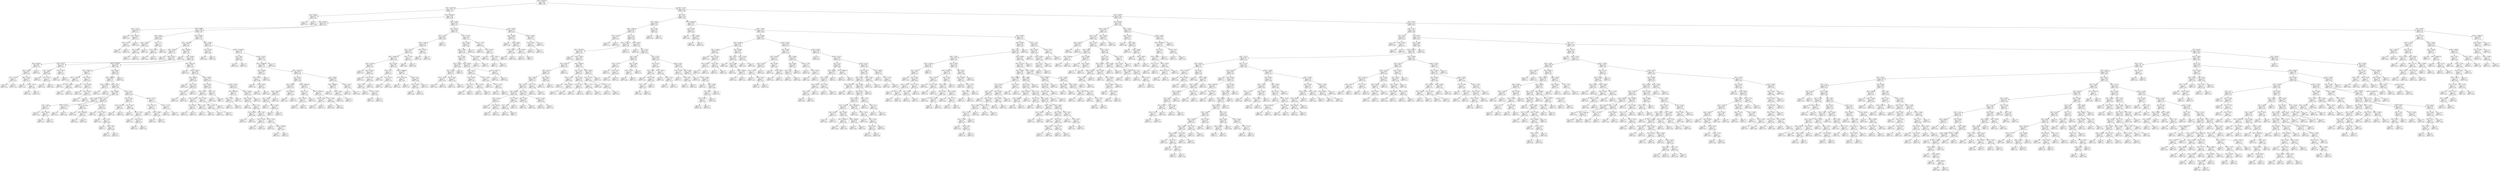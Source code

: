 digraph Tree {
node [shape=box] ;
0 [label="X[0] <= 43028.977\nmse = 0.012\nsamples = 850\nvalue = 0.278"] ;
1 [label="X[3] <= 26.407\nmse = 0.007\nsamples = 163\nvalue = 0.21"] ;
0 -> 1 [labeldistance=2.5, labelangle=45, headlabel="True"] ;
2 [label="X[1] <= 39.248\nmse = 0.009\nsamples = 2\nvalue = 0.481"] ;
1 -> 2 ;
3 [label="mse = 0.0\nsamples = 1\nvalue = 0.574"] ;
2 -> 3 ;
4 [label="mse = 0.0\nsamples = 1\nvalue = 0.389"] ;
2 -> 4 ;
5 [label="X[0] <= 36215.602\nmse = 0.006\nsamples = 161\nvalue = 0.206"] ;
1 -> 5 ;
6 [label="X[0] <= 661.017\nmse = 0.006\nsamples = 112\nvalue = 0.192"] ;
5 -> 6 ;
7 [label="X[3] <= 71.182\nmse = 0.006\nsamples = 4\nvalue = 0.311"] ;
6 -> 7 ;
8 [label="mse = 0.0\nsamples = 1\nvalue = 0.43"] ;
7 -> 8 ;
9 [label="X[0] <= 602.277\nmse = 0.001\nsamples = 3\nvalue = 0.271"] ;
7 -> 9 ;
10 [label="X[3] <= 74.472\nmse = 0.0\nsamples = 2\nvalue = 0.248"] ;
9 -> 10 ;
11 [label="mse = 0.0\nsamples = 1\nvalue = 0.256"] ;
10 -> 11 ;
12 [label="mse = 0.0\nsamples = 1\nvalue = 0.239"] ;
10 -> 12 ;
13 [label="mse = 0.0\nsamples = 1\nvalue = 0.319"] ;
9 -> 13 ;
14 [label="X[2] <= -0.895\nmse = 0.005\nsamples = 108\nvalue = 0.187"] ;
6 -> 14 ;
15 [label="X[1] <= 58.69\nmse = 0.005\nsamples = 6\nvalue = 0.098"] ;
14 -> 15 ;
16 [label="X[2] <= -3.826\nmse = 0.003\nsamples = 3\nvalue = 0.159"] ;
15 -> 16 ;
17 [label="X[1] <= 53.68\nmse = 0.0\nsamples = 2\nvalue = 0.199"] ;
16 -> 17 ;
18 [label="mse = 0.0\nsamples = 1\nvalue = 0.177"] ;
17 -> 18 ;
19 [label="mse = 0.0\nsamples = 1\nvalue = 0.221"] ;
17 -> 19 ;
20 [label="mse = -0.0\nsamples = 1\nvalue = 0.08"] ;
16 -> 20 ;
21 [label="X[2] <= -1.13\nmse = 0.0\nsamples = 3\nvalue = 0.037"] ;
15 -> 21 ;
22 [label="X[2] <= -3.648\nmse = 0.0\nsamples = 2\nvalue = 0.041"] ;
21 -> 22 ;
23 [label="mse = 0.0\nsamples = 1\nvalue = 0.043"] ;
22 -> 23 ;
24 [label="mse = 0.0\nsamples = 1\nvalue = 0.04"] ;
22 -> 24 ;
25 [label="mse = -0.0\nsamples = 1\nvalue = 0.029"] ;
21 -> 25 ;
26 [label="X[0] <= 13419.5\nmse = 0.005\nsamples = 102\nvalue = 0.193"] ;
14 -> 26 ;
27 [label="X[0] <= 1527.848\nmse = 0.004\nsamples = 75\nvalue = 0.203"] ;
26 -> 27 ;
28 [label="X[2] <= 16.628\nmse = 0.003\nsamples = 12\nvalue = 0.157"] ;
27 -> 28 ;
29 [label="mse = 0.0\nsamples = 1\nvalue = 0.274"] ;
28 -> 29 ;
30 [label="X[0] <= 976.11\nmse = 0.002\nsamples = 11\nvalue = 0.146"] ;
28 -> 30 ;
31 [label="X[0] <= 884.943\nmse = 0.001\nsamples = 6\nvalue = 0.174"] ;
30 -> 31 ;
32 [label="X[2] <= 27.897\nmse = 0.001\nsamples = 5\nvalue = 0.162"] ;
31 -> 32 ;
33 [label="X[2] <= 23.765\nmse = 0.0\nsamples = 2\nvalue = 0.143"] ;
32 -> 33 ;
34 [label="mse = 0.0\nsamples = 1\nvalue = 0.151"] ;
33 -> 34 ;
35 [label="mse = 0.0\nsamples = 1\nvalue = 0.134"] ;
33 -> 35 ;
36 [label="X[0] <= 725.785\nmse = 0.001\nsamples = 3\nvalue = 0.175"] ;
32 -> 36 ;
37 [label="mse = 0.0\nsamples = 1\nvalue = 0.142"] ;
36 -> 37 ;
38 [label="X[0] <= 775.142\nmse = 0.0\nsamples = 2\nvalue = 0.192"] ;
36 -> 38 ;
39 [label="mse = 0.0\nsamples = 1\nvalue = 0.203"] ;
38 -> 39 ;
40 [label="mse = -0.0\nsamples = 1\nvalue = 0.181"] ;
38 -> 40 ;
41 [label="mse = 0.0\nsamples = 1\nvalue = 0.231"] ;
31 -> 41 ;
42 [label="X[1] <= 35.221\nmse = 0.001\nsamples = 5\nvalue = 0.113"] ;
30 -> 42 ;
43 [label="X[1] <= 26.984\nmse = 0.001\nsamples = 3\nvalue = 0.088"] ;
42 -> 43 ;
44 [label="mse = 0.0\nsamples = 1\nvalue = 0.057"] ;
43 -> 44 ;
45 [label="X[1] <= 32.178\nmse = 0.0\nsamples = 2\nvalue = 0.103"] ;
43 -> 45 ;
46 [label="mse = 0.0\nsamples = 1\nvalue = 0.116"] ;
45 -> 46 ;
47 [label="mse = -0.0\nsamples = 1\nvalue = 0.091"] ;
45 -> 47 ;
48 [label="X[3] <= 51.879\nmse = 0.0\nsamples = 2\nvalue = 0.151"] ;
42 -> 48 ;
49 [label="mse = 0.0\nsamples = 1\nvalue = 0.158"] ;
48 -> 49 ;
50 [label="mse = 0.0\nsamples = 1\nvalue = 0.143"] ;
48 -> 50 ;
51 [label="X[0] <= 1616.003\nmse = 0.004\nsamples = 63\nvalue = 0.212"] ;
27 -> 51 ;
52 [label="mse = 0.0\nsamples = 1\nvalue = 0.391"] ;
51 -> 52 ;
53 [label="X[1] <= 61.083\nmse = 0.003\nsamples = 62\nvalue = 0.209"] ;
51 -> 53 ;
54 [label="X[0] <= 2524.623\nmse = 0.003\nsamples = 35\nvalue = 0.196"] ;
53 -> 54 ;
55 [label="X[0] <= 1862.755\nmse = 0.001\nsamples = 7\nvalue = 0.25"] ;
54 -> 55 ;
56 [label="X[0] <= 1704.386\nmse = 0.0\nsamples = 3\nvalue = 0.226"] ;
55 -> 56 ;
57 [label="mse = 0.0\nsamples = 1\nvalue = 0.243"] ;
56 -> 57 ;
58 [label="X[2] <= 24.282\nmse = 0.0\nsamples = 2\nvalue = 0.218"] ;
56 -> 58 ;
59 [label="mse = 0.0\nsamples = 1\nvalue = 0.226"] ;
58 -> 59 ;
60 [label="mse = 0.0\nsamples = 1\nvalue = 0.209"] ;
58 -> 60 ;
61 [label="X[1] <= 42.187\nmse = 0.0\nsamples = 4\nvalue = 0.267"] ;
55 -> 61 ;
62 [label="mse = 0.0\nsamples = 1\nvalue = 0.252"] ;
61 -> 62 ;
63 [label="X[3] <= 59.495\nmse = 0.0\nsamples = 3\nvalue = 0.273"] ;
61 -> 63 ;
64 [label="mse = 0.0\nsamples = 1\nvalue = 0.268"] ;
63 -> 64 ;
65 [label="X[1] <= 53.202\nmse = 0.0\nsamples = 2\nvalue = 0.275"] ;
63 -> 65 ;
66 [label="mse = 0.0\nsamples = 1\nvalue = 0.274"] ;
65 -> 66 ;
67 [label="mse = 0.0\nsamples = 1\nvalue = 0.276"] ;
65 -> 67 ;
68 [label="X[3] <= 85.476\nmse = 0.002\nsamples = 28\nvalue = 0.183"] ;
54 -> 68 ;
69 [label="X[0] <= 2896.955\nmse = 0.002\nsamples = 27\nvalue = 0.177"] ;
68 -> 69 ;
70 [label="X[0] <= 2557.865\nmse = 0.001\nsamples = 2\nvalue = 0.107"] ;
69 -> 70 ;
71 [label="mse = 0.0\nsamples = 1\nvalue = 0.132"] ;
70 -> 71 ;
72 [label="mse = 0.0\nsamples = 1\nvalue = 0.081"] ;
70 -> 72 ;
73 [label="X[2] <= 10.372\nmse = 0.001\nsamples = 25\nvalue = 0.183"] ;
69 -> 73 ;
74 [label="X[3] <= 69.905\nmse = 0.001\nsamples = 14\nvalue = 0.196"] ;
73 -> 74 ;
75 [label="X[2] <= 6.401\nmse = 0.001\nsamples = 5\nvalue = 0.163"] ;
74 -> 75 ;
76 [label="X[2] <= 1.098\nmse = 0.0\nsamples = 3\nvalue = 0.141"] ;
75 -> 76 ;
77 [label="mse = 0.0\nsamples = 1\nvalue = 0.169"] ;
76 -> 77 ;
78 [label="X[3] <= 65.208\nmse = 0.0\nsamples = 2\nvalue = 0.127"] ;
76 -> 78 ;
79 [label="mse = 0.0\nsamples = 1\nvalue = 0.116"] ;
78 -> 79 ;
80 [label="mse = -0.0\nsamples = 1\nvalue = 0.139"] ;
78 -> 80 ;
81 [label="X[3] <= 52.944\nmse = 0.0\nsamples = 2\nvalue = 0.194"] ;
75 -> 81 ;
82 [label="mse = 0.0\nsamples = 1\nvalue = 0.193"] ;
81 -> 82 ;
83 [label="mse = -0.0\nsamples = 1\nvalue = 0.196"] ;
81 -> 83 ;
84 [label="X[2] <= 6.221\nmse = 0.001\nsamples = 9\nvalue = 0.214"] ;
74 -> 84 ;
85 [label="X[1] <= 53.126\nmse = 0.0\nsamples = 3\nvalue = 0.242"] ;
84 -> 85 ;
86 [label="mse = 0.0\nsamples = 1\nvalue = 0.219"] ;
85 -> 86 ;
87 [label="X[0] <= 8419.866\nmse = 0.0\nsamples = 2\nvalue = 0.253"] ;
85 -> 87 ;
88 [label="mse = 0.0\nsamples = 1\nvalue = 0.264"] ;
87 -> 88 ;
89 [label="mse = -0.0\nsamples = 1\nvalue = 0.242"] ;
87 -> 89 ;
90 [label="X[1] <= 48.74\nmse = 0.0\nsamples = 6\nvalue = 0.201"] ;
84 -> 90 ;
91 [label="mse = 0.0\nsamples = 1\nvalue = 0.218"] ;
90 -> 91 ;
92 [label="X[3] <= 72.013\nmse = 0.0\nsamples = 5\nvalue = 0.197"] ;
90 -> 92 ;
93 [label="mse = 0.0\nsamples = 1\nvalue = 0.192"] ;
92 -> 93 ;
94 [label="X[2] <= 7.307\nmse = 0.0\nsamples = 4\nvalue = 0.198"] ;
92 -> 94 ;
95 [label="mse = 0.0\nsamples = 1\nvalue = 0.2"] ;
94 -> 95 ;
96 [label="X[1] <= 56.96\nmse = 0.0\nsamples = 3\nvalue = 0.198"] ;
94 -> 96 ;
97 [label="mse = 0.0\nsamples = 2\nvalue = 0.198"] ;
96 -> 97 ;
98 [label="mse = 0.0\nsamples = 1\nvalue = 0.197"] ;
96 -> 98 ;
99 [label="X[1] <= 55.5\nmse = 0.001\nsamples = 11\nvalue = 0.166"] ;
73 -> 99 ;
100 [label="X[3] <= 75.167\nmse = 0.001\nsamples = 6\nvalue = 0.18"] ;
99 -> 100 ;
101 [label="X[0] <= 5911.287\nmse = 0.0\nsamples = 2\nvalue = 0.208"] ;
100 -> 101 ;
102 [label="mse = 0.0\nsamples = 1\nvalue = 0.212"] ;
101 -> 102 ;
103 [label="mse = 0.0\nsamples = 1\nvalue = 0.204"] ;
101 -> 103 ;
104 [label="X[2] <= 20.522\nmse = 0.0\nsamples = 4\nvalue = 0.166"] ;
100 -> 104 ;
105 [label="mse = 0.0\nsamples = 1\nvalue = 0.139"] ;
104 -> 105 ;
106 [label="X[2] <= 27.363\nmse = 0.0\nsamples = 3\nvalue = 0.175"] ;
104 -> 106 ;
107 [label="mse = 0.0\nsamples = 1\nvalue = 0.167"] ;
106 -> 107 ;
108 [label="X[3] <= 81.33\nmse = 0.0\nsamples = 2\nvalue = 0.179"] ;
106 -> 108 ;
109 [label="mse = 0.0\nsamples = 1\nvalue = 0.176"] ;
108 -> 109 ;
110 [label="mse = 0.0\nsamples = 1\nvalue = 0.181"] ;
108 -> 110 ;
111 [label="X[3] <= 69.774\nmse = 0.0\nsamples = 5\nvalue = 0.15"] ;
99 -> 111 ;
112 [label="X[0] <= 5311.543\nmse = 0.0\nsamples = 3\nvalue = 0.162"] ;
111 -> 112 ;
113 [label="mse = 0.0\nsamples = 1\nvalue = 0.17"] ;
112 -> 113 ;
114 [label="X[3] <= 53.899\nmse = 0.0\nsamples = 2\nvalue = 0.158"] ;
112 -> 114 ;
115 [label="mse = 0.0\nsamples = 1\nvalue = 0.161"] ;
114 -> 115 ;
116 [label="mse = -0.0\nsamples = 1\nvalue = 0.154"] ;
114 -> 116 ;
117 [label="X[3] <= 72.392\nmse = 0.0\nsamples = 2\nvalue = 0.132"] ;
111 -> 117 ;
118 [label="mse = 0.0\nsamples = 1\nvalue = 0.136"] ;
117 -> 118 ;
119 [label="mse = 0.0\nsamples = 1\nvalue = 0.128"] ;
117 -> 119 ;
120 [label="mse = -0.0\nsamples = 1\nvalue = 0.344"] ;
68 -> 120 ;
121 [label="X[0] <= 2615.156\nmse = 0.003\nsamples = 27\nvalue = 0.225"] ;
53 -> 121 ;
122 [label="mse = 0.0\nsamples = 1\nvalue = 0.079"] ;
121 -> 122 ;
123 [label="X[0] <= 4150.021\nmse = 0.003\nsamples = 26\nvalue = 0.231"] ;
121 -> 123 ;
124 [label="X[1] <= 65.902\nmse = 0.003\nsamples = 4\nvalue = 0.298"] ;
123 -> 124 ;
125 [label="mse = 0.0\nsamples = 1\nvalue = 0.228"] ;
124 -> 125 ;
126 [label="X[1] <= 74.9\nmse = 0.001\nsamples = 3\nvalue = 0.322"] ;
124 -> 126 ;
127 [label="X[3] <= 56.472\nmse = 0.0\nsamples = 2\nvalue = 0.347"] ;
126 -> 127 ;
128 [label="mse = 0.0\nsamples = 1\nvalue = 0.332"] ;
127 -> 128 ;
129 [label="mse = 0.0\nsamples = 1\nvalue = 0.363"] ;
127 -> 129 ;
130 [label="mse = 0.0\nsamples = 1\nvalue = 0.271"] ;
126 -> 130 ;
131 [label="X[2] <= 19.925\nmse = 0.002\nsamples = 22\nvalue = 0.219"] ;
123 -> 131 ;
132 [label="X[3] <= 74.043\nmse = 0.001\nsamples = 10\nvalue = 0.238"] ;
131 -> 132 ;
133 [label="X[3] <= 58.725\nmse = 0.0\nsamples = 8\nvalue = 0.248"] ;
132 -> 133 ;
134 [label="X[3] <= 49.262\nmse = 0.0\nsamples = 5\nvalue = 0.24"] ;
133 -> 134 ;
135 [label="X[1] <= 85.567\nmse = 0.0\nsamples = 2\nvalue = 0.23"] ;
134 -> 135 ;
136 [label="mse = 0.0\nsamples = 1\nvalue = 0.229"] ;
135 -> 136 ;
137 [label="mse = -0.0\nsamples = 1\nvalue = 0.232"] ;
135 -> 137 ;
138 [label="X[2] <= 5.845\nmse = 0.0\nsamples = 3\nvalue = 0.246"] ;
134 -> 138 ;
139 [label="mse = 0.0\nsamples = 1\nvalue = 0.243"] ;
138 -> 139 ;
140 [label="mse = 0.0\nsamples = 2\nvalue = 0.247"] ;
138 -> 140 ;
141 [label="X[3] <= 70.438\nmse = 0.0\nsamples = 3\nvalue = 0.261"] ;
133 -> 141 ;
142 [label="X[3] <= 65.62\nmse = 0.0\nsamples = 2\nvalue = 0.254"] ;
141 -> 142 ;
143 [label="mse = 0.0\nsamples = 1\nvalue = 0.254"] ;
142 -> 143 ;
144 [label="mse = 0.0\nsamples = 1\nvalue = 0.255"] ;
142 -> 144 ;
145 [label="mse = 0.0\nsamples = 1\nvalue = 0.274"] ;
141 -> 145 ;
146 [label="X[3] <= 78.7\nmse = 0.0\nsamples = 2\nvalue = 0.2"] ;
132 -> 146 ;
147 [label="mse = 0.0\nsamples = 1\nvalue = 0.199"] ;
146 -> 147 ;
148 [label="mse = 0.0\nsamples = 1\nvalue = 0.2"] ;
146 -> 148 ;
149 [label="X[3] <= 57.705\nmse = 0.002\nsamples = 12\nvalue = 0.203"] ;
131 -> 149 ;
150 [label="X[0] <= 9694.384\nmse = 0.0\nsamples = 3\nvalue = 0.147"] ;
149 -> 150 ;
151 [label="X[1] <= 79.34\nmse = 0.0\nsamples = 2\nvalue = 0.134"] ;
150 -> 151 ;
152 [label="mse = 0.0\nsamples = 1\nvalue = 0.126"] ;
151 -> 152 ;
153 [label="mse = -0.0\nsamples = 1\nvalue = 0.143"] ;
151 -> 153 ;
154 [label="mse = -0.0\nsamples = 1\nvalue = 0.171"] ;
150 -> 154 ;
155 [label="X[3] <= 83.306\nmse = 0.001\nsamples = 9\nvalue = 0.221"] ;
149 -> 155 ;
156 [label="X[2] <= 22.296\nmse = 0.001\nsamples = 8\nvalue = 0.231"] ;
155 -> 156 ;
157 [label="mse = 0.0\nsamples = 1\nvalue = 0.293"] ;
156 -> 157 ;
158 [label="X[3] <= 70.9\nmse = 0.0\nsamples = 7\nvalue = 0.222"] ;
156 -> 158 ;
159 [label="X[3] <= 65.286\nmse = 0.0\nsamples = 2\nvalue = 0.208"] ;
158 -> 159 ;
160 [label="mse = 0.0\nsamples = 1\nvalue = 0.217"] ;
159 -> 160 ;
161 [label="mse = 0.0\nsamples = 1\nvalue = 0.198"] ;
159 -> 161 ;
162 [label="X[2] <= 26.97\nmse = 0.0\nsamples = 5\nvalue = 0.227"] ;
158 -> 162 ;
163 [label="X[3] <= 76.238\nmse = 0.0\nsamples = 2\nvalue = 0.237"] ;
162 -> 163 ;
164 [label="mse = 0.0\nsamples = 1\nvalue = 0.231"] ;
163 -> 164 ;
165 [label="mse = 0.0\nsamples = 1\nvalue = 0.243"] ;
163 -> 165 ;
166 [label="X[2] <= 27.822\nmse = 0.0\nsamples = 3\nvalue = 0.221"] ;
162 -> 166 ;
167 [label="mse = 0.0\nsamples = 1\nvalue = 0.225"] ;
166 -> 167 ;
168 [label="X[0] <= 7930.999\nmse = 0.0\nsamples = 2\nvalue = 0.218"] ;
166 -> 168 ;
169 [label="mse = 0.0\nsamples = 1\nvalue = 0.217"] ;
168 -> 169 ;
170 [label="mse = 0.0\nsamples = 1\nvalue = 0.22"] ;
168 -> 170 ;
171 [label="mse = -0.0\nsamples = 1\nvalue = 0.148"] ;
155 -> 171 ;
172 [label="X[3] <= 54.505\nmse = 0.005\nsamples = 27\nvalue = 0.164"] ;
26 -> 172 ;
173 [label="X[3] <= 51.005\nmse = 0.001\nsamples = 2\nvalue = 0.069"] ;
172 -> 173 ;
174 [label="mse = 0.0\nsamples = 1\nvalue = 0.098"] ;
173 -> 174 ;
175 [label="mse = 0.0\nsamples = 1\nvalue = 0.04"] ;
173 -> 175 ;
176 [label="X[0] <= 15163.956\nmse = 0.004\nsamples = 25\nvalue = 0.171"] ;
172 -> 176 ;
177 [label="X[1] <= 66.4\nmse = 0.001\nsamples = 2\nvalue = 0.083"] ;
176 -> 177 ;
178 [label="mse = 0.0\nsamples = 1\nvalue = 0.045"] ;
177 -> 178 ;
179 [label="mse = -0.0\nsamples = 1\nvalue = 0.121"] ;
177 -> 179 ;
180 [label="X[3] <= 81.523\nmse = 0.004\nsamples = 23\nvalue = 0.179"] ;
176 -> 180 ;
181 [label="X[0] <= 16288.569\nmse = 0.004\nsamples = 22\nvalue = 0.176"] ;
180 -> 181 ;
182 [label="X[3] <= 65.628\nmse = 0.001\nsamples = 4\nvalue = 0.213"] ;
181 -> 182 ;
183 [label="X[1] <= 65.704\nmse = 0.0\nsamples = 3\nvalue = 0.198"] ;
182 -> 183 ;
184 [label="mse = 0.0\nsamples = 1\nvalue = 0.181"] ;
183 -> 184 ;
185 [label="X[3] <= 59.929\nmse = 0.0\nsamples = 2\nvalue = 0.207"] ;
183 -> 185 ;
186 [label="mse = 0.0\nsamples = 1\nvalue = 0.204"] ;
185 -> 186 ;
187 [label="mse = 0.0\nsamples = 1\nvalue = 0.209"] ;
185 -> 187 ;
188 [label="mse = 0.0\nsamples = 1\nvalue = 0.258"] ;
182 -> 188 ;
189 [label="X[0] <= 28247.434\nmse = 0.004\nsamples = 18\nvalue = 0.168"] ;
181 -> 189 ;
190 [label="X[1] <= 67.91\nmse = 0.003\nsamples = 13\nvalue = 0.154"] ;
189 -> 190 ;
191 [label="X[1] <= 59.876\nmse = 0.003\nsamples = 6\nvalue = 0.184"] ;
190 -> 191 ;
192 [label="X[2] <= 26.953\nmse = 0.002\nsamples = 4\nvalue = 0.158"] ;
191 -> 192 ;
193 [label="X[2] <= 5.144\nmse = 0.001\nsamples = 3\nvalue = 0.134"] ;
192 -> 193 ;
194 [label="mse = 0.0\nsamples = 1\nvalue = 0.17"] ;
193 -> 194 ;
195 [label="X[1] <= 53.862\nmse = 0.0\nsamples = 2\nvalue = 0.116"] ;
193 -> 195 ;
196 [label="mse = 0.0\nsamples = 1\nvalue = 0.1"] ;
195 -> 196 ;
197 [label="mse = -0.0\nsamples = 1\nvalue = 0.132"] ;
195 -> 197 ;
198 [label="mse = -0.0\nsamples = 1\nvalue = 0.228"] ;
192 -> 198 ;
199 [label="X[1] <= 66.445\nmse = 0.0\nsamples = 2\nvalue = 0.238"] ;
191 -> 199 ;
200 [label="mse = 0.0\nsamples = 1\nvalue = 0.251"] ;
199 -> 200 ;
201 [label="mse = 0.0\nsamples = 1\nvalue = 0.224"] ;
199 -> 201 ;
202 [label="X[0] <= 19092.436\nmse = 0.001\nsamples = 7\nvalue = 0.128"] ;
190 -> 202 ;
203 [label="X[3] <= 70.22\nmse = 0.0\nsamples = 3\nvalue = 0.16"] ;
202 -> 203 ;
204 [label="X[3] <= 66.447\nmse = 0.0\nsamples = 2\nvalue = 0.155"] ;
203 -> 204 ;
205 [label="mse = 0.0\nsamples = 1\nvalue = 0.151"] ;
204 -> 205 ;
206 [label="mse = 0.0\nsamples = 1\nvalue = 0.16"] ;
204 -> 206 ;
207 [label="mse = -0.0\nsamples = 1\nvalue = 0.169"] ;
203 -> 207 ;
208 [label="X[0] <= 23658.552\nmse = 0.0\nsamples = 4\nvalue = 0.104"] ;
202 -> 208 ;
209 [label="X[1] <= 73.969\nmse = 0.0\nsamples = 2\nvalue = 0.117"] ;
208 -> 209 ;
210 [label="mse = 0.0\nsamples = 1\nvalue = 0.121"] ;
209 -> 210 ;
211 [label="mse = 0.0\nsamples = 1\nvalue = 0.113"] ;
209 -> 211 ;
212 [label="X[3] <= 70.46\nmse = 0.0\nsamples = 2\nvalue = 0.092"] ;
208 -> 212 ;
213 [label="mse = 0.0\nsamples = 1\nvalue = 0.098"] ;
212 -> 213 ;
214 [label="mse = 0.0\nsamples = 1\nvalue = 0.086"] ;
212 -> 214 ;
215 [label="X[1] <= 80.89\nmse = 0.005\nsamples = 5\nvalue = 0.202"] ;
189 -> 215 ;
216 [label="X[0] <= 30999.61\nmse = 0.001\nsamples = 3\nvalue = 0.15"] ;
215 -> 216 ;
217 [label="mse = 0.0\nsamples = 1\nvalue = 0.193"] ;
216 -> 217 ;
218 [label="X[1] <= 74.034\nmse = 0.0\nsamples = 2\nvalue = 0.128"] ;
216 -> 218 ;
219 [label="mse = 0.0\nsamples = 1\nvalue = 0.143"] ;
218 -> 219 ;
220 [label="mse = 0.0\nsamples = 1\nvalue = 0.113"] ;
218 -> 220 ;
221 [label="X[2] <= 15.271\nmse = 0.001\nsamples = 2\nvalue = 0.281"] ;
215 -> 221 ;
222 [label="mse = 0.0\nsamples = 1\nvalue = 0.307"] ;
221 -> 222 ;
223 [label="mse = -0.0\nsamples = 1\nvalue = 0.256"] ;
221 -> 223 ;
224 [label="mse = -0.0\nsamples = 1\nvalue = 0.252"] ;
180 -> 224 ;
225 [label="X[3] <= 79.206\nmse = 0.005\nsamples = 49\nvalue = 0.24"] ;
5 -> 225 ;
226 [label="X[2] <= 18.754\nmse = 0.004\nsamples = 40\nvalue = 0.23"] ;
225 -> 226 ;
227 [label="X[2] <= 18.21\nmse = 0.002\nsamples = 19\nvalue = 0.208"] ;
226 -> 227 ;
228 [label="X[3] <= 77.642\nmse = 0.002\nsamples = 18\nvalue = 0.212"] ;
227 -> 228 ;
229 [label="X[3] <= 76.927\nmse = 0.002\nsamples = 16\nvalue = 0.218"] ;
228 -> 229 ;
230 [label="X[0] <= 39705.822\nmse = 0.001\nsamples = 14\nvalue = 0.209"] ;
229 -> 230 ;
231 [label="X[2] <= 15.837\nmse = 0.001\nsamples = 6\nvalue = 0.225"] ;
230 -> 231 ;
232 [label="mse = 0.0\nsamples = 1\nvalue = 0.274"] ;
231 -> 232 ;
233 [label="X[2] <= 16.109\nmse = 0.001\nsamples = 5\nvalue = 0.216"] ;
231 -> 233 ;
234 [label="mse = 0.0\nsamples = 1\nvalue = 0.182"] ;
233 -> 234 ;
235 [label="X[2] <= 17.887\nmse = 0.0\nsamples = 4\nvalue = 0.224"] ;
233 -> 235 ;
236 [label="X[2] <= 16.9\nmse = 0.0\nsamples = 3\nvalue = 0.232"] ;
235 -> 236 ;
237 [label="mse = 0.0\nsamples = 1\nvalue = 0.211"] ;
236 -> 237 ;
238 [label="X[2] <= 17.656\nmse = 0.0\nsamples = 2\nvalue = 0.243"] ;
236 -> 238 ;
239 [label="mse = 0.0\nsamples = 1\nvalue = 0.25"] ;
238 -> 239 ;
240 [label="mse = 0.0\nsamples = 1\nvalue = 0.235"] ;
238 -> 240 ;
241 [label="mse = -0.0\nsamples = 1\nvalue = 0.201"] ;
235 -> 241 ;
242 [label="X[1] <= 81.921\nmse = 0.001\nsamples = 8\nvalue = 0.197"] ;
230 -> 242 ;
243 [label="X[3] <= 70.75\nmse = 0.0\nsamples = 3\nvalue = 0.157"] ;
242 -> 243 ;
244 [label="mse = 0.0\nsamples = 1\nvalue = 0.165"] ;
243 -> 244 ;
245 [label="X[2] <= 15.107\nmse = 0.0\nsamples = 2\nvalue = 0.154"] ;
243 -> 245 ;
246 [label="mse = 0.0\nsamples = 1\nvalue = 0.151"] ;
245 -> 246 ;
247 [label="mse = 0.0\nsamples = 1\nvalue = 0.156"] ;
245 -> 247 ;
248 [label="X[0] <= 42486.832\nmse = 0.001\nsamples = 5\nvalue = 0.22"] ;
242 -> 248 ;
249 [label="X[0] <= 41872.395\nmse = 0.0\nsamples = 2\nvalue = 0.197"] ;
248 -> 249 ;
250 [label="mse = 0.0\nsamples = 1\nvalue = 0.203"] ;
249 -> 250 ;
251 [label="mse = -0.0\nsamples = 1\nvalue = 0.192"] ;
249 -> 251 ;
252 [label="X[3] <= 75.15\nmse = 0.001\nsamples = 3\nvalue = 0.236"] ;
248 -> 252 ;
253 [label="X[3] <= 73.635\nmse = 0.0\nsamples = 2\nvalue = 0.255"] ;
252 -> 253 ;
254 [label="mse = 0.0\nsamples = 1\nvalue = 0.263"] ;
253 -> 254 ;
255 [label="mse = 0.0\nsamples = 1\nvalue = 0.246"] ;
253 -> 255 ;
256 [label="mse = -0.0\nsamples = 1\nvalue = 0.197"] ;
252 -> 256 ;
257 [label="X[3] <= 77.305\nmse = 0.0\nsamples = 2\nvalue = 0.279"] ;
229 -> 257 ;
258 [label="mse = 0.0\nsamples = 1\nvalue = 0.268"] ;
257 -> 258 ;
259 [label="mse = -0.0\nsamples = 1\nvalue = 0.289"] ;
257 -> 259 ;
260 [label="X[0] <= 40201.0\nmse = 0.0\nsamples = 2\nvalue = 0.165"] ;
228 -> 260 ;
261 [label="mse = 0.0\nsamples = 1\nvalue = 0.167"] ;
260 -> 261 ;
262 [label="mse = 0.0\nsamples = 1\nvalue = 0.162"] ;
260 -> 262 ;
263 [label="mse = 0.0\nsamples = 1\nvalue = 0.14"] ;
227 -> 263 ;
264 [label="X[3] <= 77.109\nmse = 0.004\nsamples = 21\nvalue = 0.25"] ;
226 -> 264 ;
265 [label="X[3] <= 76.545\nmse = 0.004\nsamples = 17\nvalue = 0.265"] ;
264 -> 265 ;
266 [label="X[3] <= 75.781\nmse = 0.004\nsamples = 16\nvalue = 0.261"] ;
265 -> 266 ;
267 [label="X[2] <= 19.921\nmse = 0.004\nsamples = 14\nvalue = 0.27"] ;
266 -> 267 ;
268 [label="X[2] <= 19.565\nmse = 0.006\nsamples = 5\nvalue = 0.306"] ;
267 -> 268 ;
269 [label="X[3] <= 72.915\nmse = 0.005\nsamples = 4\nvalue = 0.28"] ;
268 -> 269 ;
270 [label="X[2] <= 19.351\nmse = 0.0\nsamples = 2\nvalue = 0.244"] ;
269 -> 270 ;
271 [label="mse = 0.0\nsamples = 1\nvalue = 0.228"] ;
270 -> 271 ;
272 [label="mse = 0.0\nsamples = 1\nvalue = 0.261"] ;
270 -> 272 ;
273 [label="X[2] <= 19.143\nmse = 0.007\nsamples = 2\nvalue = 0.316"] ;
269 -> 273 ;
274 [label="mse = 0.0\nsamples = 1\nvalue = 0.235"] ;
273 -> 274 ;
275 [label="mse = -0.0\nsamples = 1\nvalue = 0.397"] ;
273 -> 275 ;
276 [label="mse = -0.0\nsamples = 1\nvalue = 0.41"] ;
268 -> 276 ;
277 [label="X[2] <= 26.618\nmse = 0.001\nsamples = 9\nvalue = 0.251"] ;
267 -> 277 ;
278 [label="X[3] <= 73.719\nmse = 0.001\nsamples = 7\nvalue = 0.238"] ;
277 -> 278 ;
279 [label="X[2] <= 23.926\nmse = 0.0\nsamples = 4\nvalue = 0.225"] ;
278 -> 279 ;
280 [label="X[2] <= 21.231\nmse = 0.0\nsamples = 2\nvalue = 0.207"] ;
279 -> 280 ;
281 [label="mse = 0.0\nsamples = 1\nvalue = 0.214"] ;
280 -> 281 ;
282 [label="mse = 0.0\nsamples = 1\nvalue = 0.2"] ;
280 -> 282 ;
283 [label="X[2] <= 26.163\nmse = 0.0\nsamples = 2\nvalue = 0.243"] ;
279 -> 283 ;
284 [label="mse = 0.0\nsamples = 1\nvalue = 0.236"] ;
283 -> 284 ;
285 [label="mse = 0.0\nsamples = 1\nvalue = 0.25"] ;
283 -> 285 ;
286 [label="X[3] <= 74.264\nmse = 0.0\nsamples = 3\nvalue = 0.255"] ;
278 -> 286 ;
287 [label="mse = 0.0\nsamples = 1\nvalue = 0.273"] ;
286 -> 287 ;
288 [label="X[3] <= 75.233\nmse = 0.0\nsamples = 2\nvalue = 0.247"] ;
286 -> 288 ;
289 [label="mse = 0.0\nsamples = 1\nvalue = 0.243"] ;
288 -> 289 ;
290 [label="mse = 0.0\nsamples = 1\nvalue = 0.25"] ;
288 -> 290 ;
291 [label="X[0] <= 42203.773\nmse = 0.0\nsamples = 2\nvalue = 0.295"] ;
277 -> 291 ;
292 [label="mse = 0.0\nsamples = 1\nvalue = 0.302"] ;
291 -> 292 ;
293 [label="mse = -0.0\nsamples = 1\nvalue = 0.288"] ;
291 -> 293 ;
294 [label="X[1] <= 66.399\nmse = 0.0\nsamples = 2\nvalue = 0.191"] ;
266 -> 294 ;
295 [label="mse = 0.0\nsamples = 1\nvalue = 0.211"] ;
294 -> 295 ;
296 [label="mse = 0.0\nsamples = 1\nvalue = 0.171"] ;
294 -> 296 ;
297 [label="mse = -0.0\nsamples = 1\nvalue = 0.344"] ;
265 -> 297 ;
298 [label="X[3] <= 77.265\nmse = 0.0\nsamples = 4\nvalue = 0.185"] ;
264 -> 298 ;
299 [label="mse = 0.0\nsamples = 1\nvalue = 0.215"] ;
298 -> 299 ;
300 [label="X[1] <= 64.922\nmse = 0.0\nsamples = 3\nvalue = 0.175"] ;
298 -> 300 ;
301 [label="mse = 0.0\nsamples = 1\nvalue = 0.167"] ;
300 -> 301 ;
302 [label="X[3] <= 78.585\nmse = 0.0\nsamples = 2\nvalue = 0.179"] ;
300 -> 302 ;
303 [label="mse = 0.0\nsamples = 1\nvalue = 0.18"] ;
302 -> 303 ;
304 [label="mse = 0.0\nsamples = 1\nvalue = 0.178"] ;
302 -> 304 ;
305 [label="X[3] <= 81.878\nmse = 0.007\nsamples = 9\nvalue = 0.283"] ;
225 -> 305 ;
306 [label="X[2] <= 14.689\nmse = 0.004\nsamples = 6\nvalue = 0.328"] ;
305 -> 306 ;
307 [label="mse = 0.0\nsamples = 1\nvalue = 0.208"] ;
306 -> 307 ;
308 [label="X[3] <= 80.034\nmse = 0.002\nsamples = 5\nvalue = 0.353"] ;
306 -> 308 ;
309 [label="X[0] <= 40201.0\nmse = 0.0\nsamples = 2\nvalue = 0.398"] ;
308 -> 309 ;
310 [label="mse = 0.0\nsamples = 1\nvalue = 0.39"] ;
309 -> 310 ;
311 [label="mse = 0.0\nsamples = 1\nvalue = 0.406"] ;
309 -> 311 ;
312 [label="X[1] <= 67.969\nmse = 0.0\nsamples = 3\nvalue = 0.322"] ;
308 -> 312 ;
313 [label="mse = 0.0\nsamples = 2\nvalue = 0.333"] ;
312 -> 313 ;
314 [label="mse = 0.0\nsamples = 1\nvalue = 0.3"] ;
312 -> 314 ;
315 [label="X[2] <= 15.963\nmse = 0.001\nsamples = 3\nvalue = 0.191"] ;
305 -> 315 ;
316 [label="X[3] <= 82.941\nmse = 0.0\nsamples = 2\nvalue = 0.202"] ;
315 -> 316 ;
317 [label="mse = 0.0\nsamples = 1\nvalue = 0.183"] ;
316 -> 317 ;
318 [label="mse = 0.0\nsamples = 1\nvalue = 0.222"] ;
316 -> 318 ;
319 [label="mse = 0.0\nsamples = 1\nvalue = 0.167"] ;
315 -> 319 ;
320 [label="X[2] <= 7.024\nmse = 0.012\nsamples = 687\nvalue = 0.295"] ;
0 -> 320 [labeldistance=2.5, labelangle=-45, headlabel="False"] ;
321 [label="X[2] <= 4.07\nmse = 0.007\nsamples = 189\nvalue = 0.261"] ;
320 -> 321 ;
322 [label="X[1] <= 92.8\nmse = 0.005\nsamples = 56\nvalue = 0.237"] ;
321 -> 322 ;
323 [label="X[3] <= 57.865\nmse = 0.005\nsamples = 54\nvalue = 0.232"] ;
322 -> 323 ;
324 [label="X[3] <= 52.44\nmse = 0.0\nsamples = 2\nvalue = 0.113"] ;
323 -> 324 ;
325 [label="mse = 0.0\nsamples = 1\nvalue = 0.133"] ;
324 -> 325 ;
326 [label="mse = 0.0\nsamples = 1\nvalue = 0.093"] ;
324 -> 326 ;
327 [label="X[2] <= 2.71\nmse = 0.004\nsamples = 52\nvalue = 0.236"] ;
323 -> 327 ;
328 [label="X[0] <= 77451.121\nmse = 0.005\nsamples = 29\nvalue = 0.253"] ;
327 -> 328 ;
329 [label="X[0] <= 44831.494\nmse = 0.004\nsamples = 28\nvalue = 0.258"] ;
328 -> 329 ;
330 [label="mse = 0.0\nsamples = 1\nvalue = 0.381"] ;
329 -> 330 ;
331 [label="X[3] <= 70.382\nmse = 0.004\nsamples = 27\nvalue = 0.253"] ;
329 -> 331 ;
332 [label="X[3] <= 69.387\nmse = 0.004\nsamples = 15\nvalue = 0.233"] ;
331 -> 332 ;
333 [label="X[2] <= 2.15\nmse = 0.003\nsamples = 14\nvalue = 0.241"] ;
332 -> 333 ;
334 [label="X[2] <= 1.669\nmse = 0.003\nsamples = 12\nvalue = 0.23"] ;
333 -> 334 ;
335 [label="X[3] <= 67.711\nmse = 0.003\nsamples = 10\nvalue = 0.244"] ;
334 -> 335 ;
336 [label="X[3] <= 64.381\nmse = 0.001\nsamples = 6\nvalue = 0.263"] ;
335 -> 336 ;
337 [label="X[2] <= -4.36\nmse = 0.0\nsamples = 3\nvalue = 0.24"] ;
336 -> 337 ;
338 [label="mse = 0.0\nsamples = 1\nvalue = 0.214"] ;
337 -> 338 ;
339 [label="X[3] <= 60.438\nmse = 0.0\nsamples = 2\nvalue = 0.253"] ;
337 -> 339 ;
340 [label="mse = 0.0\nsamples = 1\nvalue = 0.25"] ;
339 -> 340 ;
341 [label="mse = 0.0\nsamples = 1\nvalue = 0.256"] ;
339 -> 341 ;
342 [label="X[1] <= 73.106\nmse = 0.0\nsamples = 3\nvalue = 0.285"] ;
336 -> 342 ;
343 [label="X[2] <= 0.97\nmse = 0.0\nsamples = 2\nvalue = 0.293"] ;
342 -> 343 ;
344 [label="mse = 0.0\nsamples = 1\nvalue = 0.286"] ;
343 -> 344 ;
345 [label="mse = 0.0\nsamples = 1\nvalue = 0.3"] ;
343 -> 345 ;
346 [label="mse = -0.0\nsamples = 1\nvalue = 0.271"] ;
342 -> 346 ;
347 [label="X[1] <= 57.9\nmse = 0.004\nsamples = 4\nvalue = 0.215"] ;
335 -> 347 ;
348 [label="X[2] <= 1.444\nmse = 0.001\nsamples = 2\nvalue = 0.268"] ;
347 -> 348 ;
349 [label="mse = 0.0\nsamples = 1\nvalue = 0.292"] ;
348 -> 349 ;
350 [label="mse = 0.0\nsamples = 1\nvalue = 0.245"] ;
348 -> 350 ;
351 [label="X[2] <= -1.579\nmse = 0.001\nsamples = 2\nvalue = 0.162"] ;
347 -> 351 ;
352 [label="mse = 0.0\nsamples = 1\nvalue = 0.199"] ;
351 -> 352 ;
353 [label="mse = 0.0\nsamples = 1\nvalue = 0.125"] ;
351 -> 353 ;
354 [label="X[2] <= 1.94\nmse = 0.0\nsamples = 2\nvalue = 0.164"] ;
334 -> 354 ;
355 [label="mse = 0.0\nsamples = 1\nvalue = 0.144"] ;
354 -> 355 ;
356 [label="mse = 0.0\nsamples = 1\nvalue = 0.184"] ;
354 -> 356 ;
357 [label="X[3] <= 60.272\nmse = 0.001\nsamples = 2\nvalue = 0.303"] ;
333 -> 357 ;
358 [label="mse = 0.0\nsamples = 1\nvalue = 0.273"] ;
357 -> 358 ;
359 [label="mse = 0.0\nsamples = 1\nvalue = 0.333"] ;
357 -> 359 ;
360 [label="mse = -0.0\nsamples = 1\nvalue = 0.124"] ;
332 -> 360 ;
361 [label="X[0] <= 56635.0\nmse = 0.002\nsamples = 12\nvalue = 0.278"] ;
331 -> 361 ;
362 [label="X[3] <= 73.255\nmse = 0.001\nsamples = 8\nvalue = 0.257"] ;
361 -> 362 ;
363 [label="X[3] <= 71.206\nmse = 0.0\nsamples = 4\nvalue = 0.283"] ;
362 -> 363 ;
364 [label="mse = 0.0\nsamples = 1\nvalue = 0.314"] ;
363 -> 364 ;
365 [label="X[0] <= 54536.5\nmse = 0.0\nsamples = 3\nvalue = 0.272"] ;
363 -> 365 ;
366 [label="mse = 0.0\nsamples = 2\nvalue = 0.277"] ;
365 -> 366 ;
367 [label="mse = 0.0\nsamples = 1\nvalue = 0.263"] ;
365 -> 367 ;
368 [label="X[2] <= -3.62\nmse = 0.001\nsamples = 4\nvalue = 0.231"] ;
362 -> 368 ;
369 [label="X[3] <= 75.217\nmse = 0.0\nsamples = 2\nvalue = 0.213"] ;
368 -> 369 ;
370 [label="mse = 0.0\nsamples = 1\nvalue = 0.233"] ;
369 -> 370 ;
371 [label="mse = 0.0\nsamples = 1\nvalue = 0.193"] ;
369 -> 371 ;
372 [label="X[3] <= 77.753\nmse = 0.0\nsamples = 2\nvalue = 0.248"] ;
368 -> 372 ;
373 [label="mse = 0.0\nsamples = 1\nvalue = 0.256"] ;
372 -> 373 ;
374 [label="mse = 0.0\nsamples = 1\nvalue = 0.241"] ;
372 -> 374 ;
375 [label="X[3] <= 82.053\nmse = 0.001\nsamples = 4\nvalue = 0.322"] ;
361 -> 375 ;
376 [label="X[2] <= -0.139\nmse = 0.0\nsamples = 3\nvalue = 0.338"] ;
375 -> 376 ;
377 [label="mse = 0.0\nsamples = 1\nvalue = 0.354"] ;
376 -> 377 ;
378 [label="X[2] <= 1.713\nmse = 0.0\nsamples = 2\nvalue = 0.331"] ;
376 -> 378 ;
379 [label="mse = 0.0\nsamples = 1\nvalue = 0.316"] ;
378 -> 379 ;
380 [label="mse = 0.0\nsamples = 1\nvalue = 0.345"] ;
378 -> 380 ;
381 [label="mse = 0.0\nsamples = 1\nvalue = 0.271"] ;
375 -> 381 ;
382 [label="mse = -0.0\nsamples = 1\nvalue = 0.115"] ;
328 -> 382 ;
383 [label="X[3] <= 65.229\nmse = 0.003\nsamples = 23\nvalue = 0.216"] ;
327 -> 383 ;
384 [label="mse = 0.0\nsamples = 1\nvalue = 0.091"] ;
383 -> 384 ;
385 [label="X[1] <= 47.8\nmse = 0.003\nsamples = 22\nvalue = 0.221"] ;
383 -> 385 ;
386 [label="X[1] <= 38.8\nmse = 0.001\nsamples = 6\nvalue = 0.26"] ;
385 -> 386 ;
387 [label="X[2] <= 3.14\nmse = 0.0\nsamples = 3\nvalue = 0.233"] ;
386 -> 387 ;
388 [label="mse = 0.0\nsamples = 1\nvalue = 0.213"] ;
387 -> 388 ;
389 [label="X[2] <= 3.437\nmse = 0.0\nsamples = 2\nvalue = 0.244"] ;
387 -> 389 ;
390 [label="mse = 0.0\nsamples = 1\nvalue = 0.238"] ;
389 -> 390 ;
391 [label="mse = 0.0\nsamples = 1\nvalue = 0.25"] ;
389 -> 391 ;
392 [label="X[3] <= 75.586\nmse = 0.001\nsamples = 3\nvalue = 0.287"] ;
386 -> 392 ;
393 [label="X[3] <= 72.265\nmse = 0.0\nsamples = 2\nvalue = 0.31"] ;
392 -> 393 ;
394 [label="mse = 0.0\nsamples = 1\nvalue = 0.308"] ;
393 -> 394 ;
395 [label="mse = 0.0\nsamples = 1\nvalue = 0.312"] ;
393 -> 395 ;
396 [label="mse = 0.0\nsamples = 1\nvalue = 0.24"] ;
392 -> 396 ;
397 [label="X[2] <= 3.702\nmse = 0.002\nsamples = 16\nvalue = 0.207"] ;
385 -> 397 ;
398 [label="X[2] <= 3.453\nmse = 0.0\nsamples = 7\nvalue = 0.183"] ;
397 -> 398 ;
399 [label="X[2] <= 2.885\nmse = 0.0\nsamples = 4\nvalue = 0.194"] ;
398 -> 399 ;
400 [label="mse = 0.0\nsamples = 1\nvalue = 0.204"] ;
399 -> 400 ;
401 [label="X[2] <= 3.383\nmse = 0.0\nsamples = 3\nvalue = 0.191"] ;
399 -> 401 ;
402 [label="X[1] <= 75.6\nmse = 0.0\nsamples = 2\nvalue = 0.187"] ;
401 -> 402 ;
403 [label="mse = 0.0\nsamples = 1\nvalue = 0.188"] ;
402 -> 403 ;
404 [label="mse = 0.0\nsamples = 1\nvalue = 0.185"] ;
402 -> 404 ;
405 [label="mse = 0.0\nsamples = 1\nvalue = 0.2"] ;
401 -> 405 ;
406 [label="X[0] <= 50575.0\nmse = 0.0\nsamples = 3\nvalue = 0.169"] ;
398 -> 406 ;
407 [label="mse = 0.0\nsamples = 1\nvalue = 0.159"] ;
406 -> 407 ;
408 [label="X[2] <= 3.474\nmse = 0.0\nsamples = 2\nvalue = 0.173"] ;
406 -> 408 ;
409 [label="mse = 0.0\nsamples = 1\nvalue = 0.171"] ;
408 -> 409 ;
410 [label="mse = 0.0\nsamples = 1\nvalue = 0.175"] ;
408 -> 410 ;
411 [label="X[2] <= 3.812\nmse = 0.003\nsamples = 9\nvalue = 0.225"] ;
397 -> 411 ;
412 [label="X[3] <= 76.498\nmse = 0.0\nsamples = 3\nvalue = 0.254"] ;
411 -> 412 ;
413 [label="mse = 0.0\nsamples = 1\nvalue = 0.271"] ;
412 -> 413 ;
414 [label="X[1] <= 80.9\nmse = 0.0\nsamples = 2\nvalue = 0.245"] ;
412 -> 414 ;
415 [label="mse = 0.0\nsamples = 1\nvalue = 0.25"] ;
414 -> 415 ;
416 [label="mse = 0.0\nsamples = 1\nvalue = 0.24"] ;
414 -> 416 ;
417 [label="X[2] <= 3.833\nmse = 0.004\nsamples = 6\nvalue = 0.211"] ;
411 -> 417 ;
418 [label="mse = 0.0\nsamples = 1\nvalue = 0.106"] ;
417 -> 418 ;
419 [label="X[2] <= 3.897\nmse = 0.003\nsamples = 5\nvalue = 0.232"] ;
417 -> 419 ;
420 [label="mse = 0.0\nsamples = 1\nvalue = 0.321"] ;
419 -> 420 ;
421 [label="X[3] <= 76.094\nmse = 0.001\nsamples = 4\nvalue = 0.209"] ;
419 -> 421 ;
422 [label="X[1] <= 80.6\nmse = 0.0\nsamples = 3\nvalue = 0.223"] ;
421 -> 422 ;
423 [label="X[0] <= 61197.5\nmse = 0.0\nsamples = 2\nvalue = 0.231"] ;
422 -> 423 ;
424 [label="mse = 0.0\nsamples = 1\nvalue = 0.238"] ;
423 -> 424 ;
425 [label="mse = -0.0\nsamples = 1\nvalue = 0.225"] ;
423 -> 425 ;
426 [label="mse = -0.0\nsamples = 1\nvalue = 0.208"] ;
422 -> 426 ;
427 [label="mse = 0.0\nsamples = 1\nvalue = 0.167"] ;
421 -> 427 ;
428 [label="X[2] <= 2.06\nmse = 0.003\nsamples = 2\nvalue = 0.38"] ;
322 -> 428 ;
429 [label="mse = 0.0\nsamples = 1\nvalue = 0.438"] ;
428 -> 429 ;
430 [label="mse = 0.0\nsamples = 1\nvalue = 0.323"] ;
428 -> 430 ;
431 [label="X[0] <= 44831.494\nmse = 0.008\nsamples = 133\nvalue = 0.271"] ;
321 -> 431 ;
432 [label="X[2] <= 5.206\nmse = 0.011\nsamples = 3\nvalue = 0.409"] ;
431 -> 432 ;
433 [label="mse = 0.0\nsamples = 1\nvalue = 0.542"] ;
432 -> 433 ;
434 [label="X[3] <= 61.564\nmse = 0.004\nsamples = 2\nvalue = 0.342"] ;
432 -> 434 ;
435 [label="mse = 0.0\nsamples = 1\nvalue = 0.402"] ;
434 -> 435 ;
436 [label="mse = 0.0\nsamples = 1\nvalue = 0.283"] ;
434 -> 436 ;
437 [label="X[3] <= 72.206\nmse = 0.007\nsamples = 130\nvalue = 0.268"] ;
431 -> 437 ;
438 [label="X[3] <= 57.889\nmse = 0.006\nsamples = 56\nvalue = 0.243"] ;
437 -> 438 ;
439 [label="X[3] <= 53.095\nmse = 0.006\nsamples = 11\nvalue = 0.289"] ;
438 -> 439 ;
440 [label="X[2] <= 5.108\nmse = 0.004\nsamples = 5\nvalue = 0.243"] ;
439 -> 440 ;
441 [label="mse = 0.0\nsamples = 1\nvalue = 0.345"] ;
440 -> 441 ;
442 [label="X[3] <= 52.333\nmse = 0.002\nsamples = 4\nvalue = 0.217"] ;
440 -> 442 ;
443 [label="X[3] <= 48.911\nmse = 0.0\nsamples = 2\nvalue = 0.177"] ;
442 -> 443 ;
444 [label="mse = 0.0\nsamples = 1\nvalue = 0.16"] ;
443 -> 444 ;
445 [label="mse = 0.0\nsamples = 1\nvalue = 0.193"] ;
443 -> 445 ;
446 [label="X[1] <= 88.4\nmse = 0.0\nsamples = 2\nvalue = 0.258"] ;
442 -> 446 ;
447 [label="mse = 0.0\nsamples = 1\nvalue = 0.277"] ;
446 -> 447 ;
448 [label="mse = 0.0\nsamples = 1\nvalue = 0.238"] ;
446 -> 448 ;
449 [label="X[3] <= 56.946\nmse = 0.003\nsamples = 6\nvalue = 0.328"] ;
439 -> 449 ;
450 [label="X[2] <= 5.613\nmse = 0.002\nsamples = 4\nvalue = 0.359"] ;
449 -> 450 ;
451 [label="mse = 0.0\nsamples = 1\nvalue = 0.389"] ;
450 -> 451 ;
452 [label="X[2] <= 5.988\nmse = 0.002\nsamples = 3\nvalue = 0.349"] ;
450 -> 452 ;
453 [label="mse = 0.0\nsamples = 1\nvalue = 0.299"] ;
452 -> 453 ;
454 [label="X[0] <= 69032.0\nmse = 0.001\nsamples = 2\nvalue = 0.375"] ;
452 -> 454 ;
455 [label="mse = 0.0\nsamples = 1\nvalue = 0.404"] ;
454 -> 455 ;
456 [label="mse = 0.0\nsamples = 1\nvalue = 0.345"] ;
454 -> 456 ;
457 [label="X[3] <= 57.418\nmse = 0.001\nsamples = 2\nvalue = 0.267"] ;
449 -> 457 ;
458 [label="mse = 0.0\nsamples = 1\nvalue = 0.235"] ;
457 -> 458 ;
459 [label="mse = 0.0\nsamples = 1\nvalue = 0.298"] ;
457 -> 459 ;
460 [label="X[3] <= 63.762\nmse = 0.006\nsamples = 45\nvalue = 0.231"] ;
438 -> 460 ;
461 [label="X[3] <= 61.687\nmse = 0.003\nsamples = 13\nvalue = 0.193"] ;
460 -> 461 ;
462 [label="X[3] <= 59.799\nmse = 0.001\nsamples = 7\nvalue = 0.235"] ;
461 -> 462 ;
463 [label="X[2] <= 5.442\nmse = 0.001\nsamples = 4\nvalue = 0.253"] ;
462 -> 463 ;
464 [label="X[2] <= 4.155\nmse = 0.0\nsamples = 3\nvalue = 0.24"] ;
463 -> 464 ;
465 [label="mse = 0.0\nsamples = 1\nvalue = 0.255"] ;
464 -> 465 ;
466 [label="X[3] <= 58.417\nmse = 0.0\nsamples = 2\nvalue = 0.232"] ;
464 -> 466 ;
467 [label="mse = 0.0\nsamples = 1\nvalue = 0.25"] ;
466 -> 467 ;
468 [label="mse = 0.0\nsamples = 1\nvalue = 0.214"] ;
466 -> 468 ;
469 [label="mse = -0.0\nsamples = 1\nvalue = 0.292"] ;
463 -> 469 ;
470 [label="X[2] <= 4.845\nmse = 0.0\nsamples = 3\nvalue = 0.212"] ;
462 -> 470 ;
471 [label="mse = 0.0\nsamples = 1\nvalue = 0.236"] ;
470 -> 471 ;
472 [label="X[3] <= 60.621\nmse = 0.0\nsamples = 2\nvalue = 0.199"] ;
470 -> 472 ;
473 [label="mse = 0.0\nsamples = 1\nvalue = 0.194"] ;
472 -> 473 ;
474 [label="mse = -0.0\nsamples = 1\nvalue = 0.205"] ;
472 -> 474 ;
475 [label="X[3] <= 63.066\nmse = 0.002\nsamples = 6\nvalue = 0.143"] ;
461 -> 475 ;
476 [label="X[1] <= 89.25\nmse = 0.002\nsamples = 3\nvalue = 0.111"] ;
475 -> 476 ;
477 [label="X[2] <= 6.37\nmse = 0.001\nsamples = 2\nvalue = 0.13"] ;
476 -> 477 ;
478 [label="mse = 0.0\nsamples = 1\nvalue = 0.167"] ;
477 -> 478 ;
479 [label="mse = 0.0\nsamples = 1\nvalue = 0.094"] ;
477 -> 479 ;
480 [label="mse = 0.0\nsamples = 1\nvalue = 0.073"] ;
476 -> 480 ;
481 [label="X[2] <= 5.799\nmse = 0.0\nsamples = 3\nvalue = 0.175"] ;
475 -> 481 ;
482 [label="mse = 0.0\nsamples = 1\nvalue = 0.168"] ;
481 -> 482 ;
483 [label="X[3] <= 63.524\nmse = 0.0\nsamples = 2\nvalue = 0.179"] ;
481 -> 483 ;
484 [label="mse = 0.0\nsamples = 1\nvalue = 0.183"] ;
483 -> 484 ;
485 [label="mse = 0.0\nsamples = 1\nvalue = 0.174"] ;
483 -> 485 ;
486 [label="X[1] <= 26.519\nmse = 0.006\nsamples = 32\nvalue = 0.247"] ;
460 -> 486 ;
487 [label="mse = 0.0\nsamples = 1\nvalue = 0.105"] ;
486 -> 487 ;
488 [label="X[3] <= 67.162\nmse = 0.005\nsamples = 31\nvalue = 0.251"] ;
486 -> 488 ;
489 [label="X[1] <= 91.3\nmse = 0.005\nsamples = 8\nvalue = 0.291"] ;
488 -> 489 ;
490 [label="X[3] <= 66.825\nmse = 0.003\nsamples = 6\nvalue = 0.316"] ;
489 -> 490 ;
491 [label="X[1] <= 67.45\nmse = 0.002\nsamples = 5\nvalue = 0.3"] ;
490 -> 491 ;
492 [label="X[2] <= 4.948\nmse = 0.0\nsamples = 3\nvalue = 0.263"] ;
491 -> 492 ;
493 [label="X[1] <= 38.8\nmse = 0.0\nsamples = 2\nvalue = 0.278"] ;
492 -> 493 ;
494 [label="mse = 0.0\nsamples = 1\nvalue = 0.269"] ;
493 -> 494 ;
495 [label="mse = 0.0\nsamples = 1\nvalue = 0.287"] ;
493 -> 495 ;
496 [label="mse = -0.0\nsamples = 1\nvalue = 0.234"] ;
492 -> 496 ;
497 [label="X[2] <= 5.654\nmse = 0.0\nsamples = 2\nvalue = 0.354"] ;
491 -> 497 ;
498 [label="mse = 0.0\nsamples = 1\nvalue = 0.375"] ;
497 -> 498 ;
499 [label="mse = -0.0\nsamples = 1\nvalue = 0.333"] ;
497 -> 499 ;
500 [label="mse = 0.0\nsamples = 1\nvalue = 0.4"] ;
490 -> 500 ;
501 [label="X[0] <= 64999.318\nmse = 0.0\nsamples = 2\nvalue = 0.214"] ;
489 -> 501 ;
502 [label="mse = 0.0\nsamples = 1\nvalue = 0.205"] ;
501 -> 502 ;
503 [label="mse = 0.0\nsamples = 1\nvalue = 0.223"] ;
501 -> 503 ;
504 [label="X[1] <= 91.745\nmse = 0.005\nsamples = 23\nvalue = 0.238"] ;
488 -> 504 ;
505 [label="X[3] <= 71.856\nmse = 0.004\nsamples = 20\nvalue = 0.223"] ;
504 -> 505 ;
506 [label="X[2] <= 5.512\nmse = 0.003\nsamples = 18\nvalue = 0.213"] ;
505 -> 506 ;
507 [label="X[0] <= 63012.674\nmse = 0.001\nsamples = 2\nvalue = 0.128"] ;
506 -> 507 ;
508 [label="mse = 0.0\nsamples = 1\nvalue = 0.09"] ;
507 -> 508 ;
509 [label="mse = 0.0\nsamples = 1\nvalue = 0.165"] ;
507 -> 509 ;
510 [label="X[2] <= 6.818\nmse = 0.003\nsamples = 16\nvalue = 0.224"] ;
506 -> 510 ;
511 [label="X[2] <= 6.637\nmse = 0.002\nsamples = 15\nvalue = 0.22"] ;
510 -> 511 ;
512 [label="X[3] <= 70.319\nmse = 0.002\nsamples = 12\nvalue = 0.231"] ;
511 -> 512 ;
513 [label="X[0] <= 67097.0\nmse = 0.002\nsamples = 7\nvalue = 0.207"] ;
512 -> 513 ;
514 [label="X[3] <= 69.206\nmse = 0.0\nsamples = 3\nvalue = 0.179"] ;
513 -> 514 ;
515 [label="mse = 0.0\nsamples = 1\nvalue = 0.203"] ;
514 -> 515 ;
516 [label="mse = 0.0\nsamples = 2\nvalue = 0.167"] ;
514 -> 516 ;
517 [label="X[2] <= 6.062\nmse = 0.002\nsamples = 4\nvalue = 0.228"] ;
513 -> 517 ;
518 [label="X[0] <= 79569.273\nmse = 0.0\nsamples = 2\nvalue = 0.188"] ;
517 -> 518 ;
519 [label="mse = 0.0\nsamples = 1\nvalue = 0.188"] ;
518 -> 519 ;
520 [label="mse = 0.0\nsamples = 1\nvalue = 0.189"] ;
518 -> 520 ;
521 [label="X[0] <= 81044.0\nmse = 0.001\nsamples = 2\nvalue = 0.267"] ;
517 -> 521 ;
522 [label="mse = 0.0\nsamples = 1\nvalue = 0.298"] ;
521 -> 522 ;
523 [label="mse = 0.0\nsamples = 1\nvalue = 0.237"] ;
521 -> 523 ;
524 [label="X[0] <= 49720.994\nmse = 0.001\nsamples = 5\nvalue = 0.265"] ;
512 -> 524 ;
525 [label="mse = 0.0\nsamples = 1\nvalue = 0.208"] ;
524 -> 525 ;
526 [label="X[3] <= 70.456\nmse = 0.0\nsamples = 4\nvalue = 0.28"] ;
524 -> 526 ;
527 [label="mse = 0.0\nsamples = 1\nvalue = 0.263"] ;
526 -> 527 ;
528 [label="X[2] <= 6.263\nmse = 0.0\nsamples = 3\nvalue = 0.285"] ;
526 -> 528 ;
529 [label="X[2] <= 5.891\nmse = 0.0\nsamples = 2\nvalue = 0.287"] ;
528 -> 529 ;
530 [label="mse = 0.0\nsamples = 1\nvalue = 0.289"] ;
529 -> 530 ;
531 [label="mse = 0.0\nsamples = 1\nvalue = 0.286"] ;
529 -> 531 ;
532 [label="mse = 0.0\nsamples = 1\nvalue = 0.281"] ;
528 -> 532 ;
533 [label="X[1] <= 74.05\nmse = 0.0\nsamples = 3\nvalue = 0.174"] ;
511 -> 533 ;
534 [label="mse = 0.0\nsamples = 1\nvalue = 0.157"] ;
533 -> 534 ;
535 [label="X[2] <= 6.71\nmse = 0.0\nsamples = 2\nvalue = 0.183"] ;
533 -> 535 ;
536 [label="mse = 0.0\nsamples = 1\nvalue = 0.178"] ;
535 -> 536 ;
537 [label="mse = -0.0\nsamples = 1\nvalue = 0.187"] ;
535 -> 537 ;
538 [label="mse = -0.0\nsamples = 1\nvalue = 0.29"] ;
510 -> 538 ;
539 [label="X[3] <= 71.967\nmse = 0.001\nsamples = 2\nvalue = 0.314"] ;
505 -> 539 ;
540 [label="mse = 0.0\nsamples = 1\nvalue = 0.338"] ;
539 -> 540 ;
541 [label="mse = 0.0\nsamples = 1\nvalue = 0.289"] ;
539 -> 541 ;
542 [label="X[3] <= 69.959\nmse = 0.002\nsamples = 3\nvalue = 0.332"] ;
504 -> 542 ;
543 [label="mse = 0.0\nsamples = 1\nvalue = 0.264"] ;
542 -> 543 ;
544 [label="X[2] <= 5.316\nmse = 0.0\nsamples = 2\nvalue = 0.367"] ;
542 -> 544 ;
545 [label="mse = 0.0\nsamples = 1\nvalue = 0.361"] ;
544 -> 545 ;
546 [label="mse = 0.0\nsamples = 1\nvalue = 0.372"] ;
544 -> 546 ;
547 [label="X[3] <= 82.609\nmse = 0.007\nsamples = 74\nvalue = 0.287"] ;
437 -> 547 ;
548 [label="X[3] <= 82.469\nmse = 0.007\nsamples = 68\nvalue = 0.293"] ;
547 -> 548 ;
549 [label="X[2] <= 5.272\nmse = 0.006\nsamples = 67\nvalue = 0.291"] ;
548 -> 549 ;
550 [label="X[3] <= 75.461\nmse = 0.003\nsamples = 24\nvalue = 0.257"] ;
549 -> 550 ;
551 [label="X[3] <= 75.108\nmse = 0.004\nsamples = 8\nvalue = 0.292"] ;
550 -> 551 ;
552 [label="X[1] <= 65.25\nmse = 0.002\nsamples = 7\nvalue = 0.276"] ;
551 -> 552 ;
553 [label="mse = 0.0\nsamples = 1\nvalue = 0.364"] ;
552 -> 553 ;
554 [label="X[2] <= 4.812\nmse = 0.001\nsamples = 6\nvalue = 0.262"] ;
552 -> 554 ;
555 [label="X[3] <= 73.562\nmse = 0.0\nsamples = 3\nvalue = 0.291"] ;
554 -> 555 ;
556 [label="mse = 0.0\nsamples = 1\nvalue = 0.31"] ;
555 -> 556 ;
557 [label="X[1] <= 71.75\nmse = 0.0\nsamples = 2\nvalue = 0.282"] ;
555 -> 557 ;
558 [label="mse = 0.0\nsamples = 1\nvalue = 0.274"] ;
557 -> 558 ;
559 [label="mse = -0.0\nsamples = 1\nvalue = 0.29"] ;
557 -> 559 ;
560 [label="X[3] <= 74.735\nmse = 0.0\nsamples = 3\nvalue = 0.233"] ;
554 -> 560 ;
561 [label="X[2] <= 4.938\nmse = 0.0\nsamples = 2\nvalue = 0.225"] ;
560 -> 561 ;
562 [label="mse = 0.0\nsamples = 1\nvalue = 0.233"] ;
561 -> 562 ;
563 [label="mse = 0.0\nsamples = 1\nvalue = 0.217"] ;
561 -> 563 ;
564 [label="mse = 0.0\nsamples = 1\nvalue = 0.249"] ;
560 -> 564 ;
565 [label="mse = 0.0\nsamples = 1\nvalue = 0.4"] ;
551 -> 565 ;
566 [label="X[3] <= 79.841\nmse = 0.002\nsamples = 16\nvalue = 0.24"] ;
550 -> 566 ;
567 [label="X[0] <= 59535.174\nmse = 0.001\nsamples = 10\nvalue = 0.223"] ;
566 -> 567 ;
568 [label="X[3] <= 76.474\nmse = 0.0\nsamples = 3\nvalue = 0.255"] ;
567 -> 568 ;
569 [label="mse = 0.0\nsamples = 1\nvalue = 0.281"] ;
568 -> 569 ;
570 [label="X[3] <= 77.498\nmse = 0.0\nsamples = 2\nvalue = 0.242"] ;
568 -> 570 ;
571 [label="mse = 0.0\nsamples = 1\nvalue = 0.25"] ;
570 -> 571 ;
572 [label="mse = 0.0\nsamples = 1\nvalue = 0.233"] ;
570 -> 572 ;
573 [label="X[2] <= 5.257\nmse = 0.001\nsamples = 7\nvalue = 0.21"] ;
567 -> 573 ;
574 [label="X[2] <= 4.958\nmse = 0.0\nsamples = 6\nvalue = 0.216"] ;
573 -> 574 ;
575 [label="X[2] <= 4.418\nmse = 0.0\nsamples = 3\nvalue = 0.202"] ;
574 -> 575 ;
576 [label="mse = 0.0\nsamples = 1\nvalue = 0.186"] ;
575 -> 576 ;
577 [label="X[2] <= 4.665\nmse = 0.0\nsamples = 2\nvalue = 0.21"] ;
575 -> 577 ;
578 [label="mse = 0.0\nsamples = 1\nvalue = 0.229"] ;
577 -> 578 ;
579 [label="mse = -0.0\nsamples = 1\nvalue = 0.192"] ;
577 -> 579 ;
580 [label="X[1] <= 85.987\nmse = 0.0\nsamples = 3\nvalue = 0.23"] ;
574 -> 580 ;
581 [label="mse = 0.0\nsamples = 1\nvalue = 0.236"] ;
580 -> 581 ;
582 [label="X[3] <= 77.711\nmse = 0.0\nsamples = 2\nvalue = 0.227"] ;
580 -> 582 ;
583 [label="mse = 0.0\nsamples = 1\nvalue = 0.225"] ;
582 -> 583 ;
584 [label="mse = 0.0\nsamples = 1\nvalue = 0.229"] ;
582 -> 584 ;
585 [label="mse = -0.0\nsamples = 1\nvalue = 0.172"] ;
573 -> 585 ;
586 [label="X[1] <= 88.2\nmse = 0.002\nsamples = 6\nvalue = 0.268"] ;
566 -> 586 ;
587 [label="X[3] <= 80.658\nmse = 0.001\nsamples = 5\nvalue = 0.28"] ;
586 -> 587 ;
588 [label="mse = 0.003\nsamples = 2\nvalue = 0.296"] ;
587 -> 588 ;
589 [label="X[2] <= 4.792\nmse = 0.0\nsamples = 3\nvalue = 0.27"] ;
587 -> 589 ;
590 [label="X[1] <= 79.05\nmse = 0.0\nsamples = 2\nvalue = 0.274"] ;
589 -> 590 ;
591 [label="mse = 0.0\nsamples = 1\nvalue = 0.271"] ;
590 -> 591 ;
592 [label="mse = 0.0\nsamples = 1\nvalue = 0.278"] ;
590 -> 592 ;
593 [label="mse = -0.0\nsamples = 1\nvalue = 0.261"] ;
589 -> 593 ;
594 [label="mse = -0.0\nsamples = 1\nvalue = 0.208"] ;
586 -> 594 ;
595 [label="X[3] <= 82.083\nmse = 0.007\nsamples = 43\nvalue = 0.309"] ;
549 -> 595 ;
596 [label="X[0] <= 75273.5\nmse = 0.006\nsamples = 42\nvalue = 0.304"] ;
595 -> 596 ;
597 [label="X[3] <= 76.402\nmse = 0.004\nsamples = 31\nvalue = 0.287"] ;
596 -> 597 ;
598 [label="X[0] <= 67888.0\nmse = 0.003\nsamples = 13\nvalue = 0.321"] ;
597 -> 598 ;
599 [label="X[1] <= 78.3\nmse = 0.002\nsamples = 11\nvalue = 0.336"] ;
598 -> 599 ;
600 [label="X[2] <= 5.31\nmse = 0.001\nsamples = 8\nvalue = 0.322"] ;
599 -> 600 ;
601 [label="mse = 0.0\nsamples = 1\nvalue = 0.273"] ;
600 -> 601 ;
602 [label="X[3] <= 74.677\nmse = 0.001\nsamples = 7\nvalue = 0.329"] ;
600 -> 602 ;
603 [label="X[3] <= 73.891\nmse = 0.001\nsamples = 5\nvalue = 0.321"] ;
602 -> 603 ;
604 [label="X[3] <= 73.567\nmse = 0.0\nsamples = 4\nvalue = 0.335"] ;
603 -> 604 ;
605 [label="X[3] <= 72.995\nmse = 0.0\nsamples = 3\nvalue = 0.327"] ;
604 -> 605 ;
606 [label="mse = 0.0\nsamples = 1\nvalue = 0.318"] ;
605 -> 606 ;
607 [label="X[2] <= 5.922\nmse = 0.0\nsamples = 2\nvalue = 0.332"] ;
605 -> 607 ;
608 [label="mse = 0.0\nsamples = 1\nvalue = 0.333"] ;
607 -> 608 ;
609 [label="mse = 0.0\nsamples = 1\nvalue = 0.33"] ;
607 -> 609 ;
610 [label="mse = 0.0\nsamples = 1\nvalue = 0.36"] ;
604 -> 610 ;
611 [label="mse = 0.0\nsamples = 1\nvalue = 0.261"] ;
603 -> 611 ;
612 [label="X[3] <= 75.738\nmse = 0.0\nsamples = 2\nvalue = 0.35"] ;
602 -> 612 ;
613 [label="mse = 0.0\nsamples = 1\nvalue = 0.344"] ;
612 -> 613 ;
614 [label="mse = 0.0\nsamples = 1\nvalue = 0.357"] ;
612 -> 614 ;
615 [label="X[2] <= 6.528\nmse = 0.002\nsamples = 3\nvalue = 0.372"] ;
599 -> 615 ;
616 [label="X[2] <= 5.816\nmse = 0.0\nsamples = 2\nvalue = 0.405"] ;
615 -> 616 ;
617 [label="mse = 0.0\nsamples = 1\nvalue = 0.389"] ;
616 -> 617 ;
618 [label="mse = 0.0\nsamples = 1\nvalue = 0.421"] ;
616 -> 618 ;
619 [label="mse = -0.0\nsamples = 1\nvalue = 0.306"] ;
615 -> 619 ;
620 [label="X[1] <= 89.55\nmse = 0.0\nsamples = 2\nvalue = 0.241"] ;
598 -> 620 ;
621 [label="mse = 0.0\nsamples = 1\nvalue = 0.244"] ;
620 -> 621 ;
622 [label="mse = 0.0\nsamples = 1\nvalue = 0.238"] ;
620 -> 622 ;
623 [label="X[2] <= 6.669\nmse = 0.004\nsamples = 18\nvalue = 0.262"] ;
597 -> 623 ;
624 [label="X[2] <= 5.38\nmse = 0.003\nsamples = 17\nvalue = 0.256"] ;
623 -> 624 ;
625 [label="X[0] <= 67079.5\nmse = 0.007\nsamples = 3\nvalue = 0.31"] ;
624 -> 625 ;
626 [label="X[0] <= 56593.0\nmse = 0.001\nsamples = 2\nvalue = 0.365"] ;
625 -> 626 ;
627 [label="mse = 0.0\nsamples = 1\nvalue = 0.396"] ;
626 -> 627 ;
628 [label="mse = -0.0\nsamples = 1\nvalue = 0.333"] ;
626 -> 628 ;
629 [label="mse = 0.0\nsamples = 1\nvalue = 0.202"] ;
625 -> 629 ;
630 [label="X[2] <= 5.73\nmse = 0.002\nsamples = 14\nvalue = 0.245"] ;
624 -> 630 ;
631 [label="X[2] <= 5.533\nmse = 0.0\nsamples = 2\nvalue = 0.185"] ;
630 -> 631 ;
632 [label="mse = 0.0\nsamples = 1\nvalue = 0.167"] ;
631 -> 632 ;
633 [label="mse = 0.0\nsamples = 1\nvalue = 0.204"] ;
631 -> 633 ;
634 [label="X[2] <= 6.078\nmse = 0.002\nsamples = 12\nvalue = 0.254"] ;
630 -> 634 ;
635 [label="X[3] <= 79.619\nmse = 0.001\nsamples = 3\nvalue = 0.301"] ;
634 -> 635 ;
636 [label="X[3] <= 78.344\nmse = 0.0\nsamples = 2\nvalue = 0.319"] ;
635 -> 636 ;
637 [label="mse = 0.0\nsamples = 1\nvalue = 0.333"] ;
636 -> 637 ;
638 [label="mse = -0.0\nsamples = 1\nvalue = 0.305"] ;
636 -> 638 ;
639 [label="mse = -0.0\nsamples = 1\nvalue = 0.264"] ;
635 -> 639 ;
640 [label="X[2] <= 6.481\nmse = 0.001\nsamples = 9\nvalue = 0.239"] ;
634 -> 640 ;
641 [label="X[2] <= 6.102\nmse = 0.001\nsamples = 6\nvalue = 0.252"] ;
640 -> 641 ;
642 [label="mse = 0.0\nsamples = 1\nvalue = 0.198"] ;
641 -> 642 ;
643 [label="X[2] <= 6.23\nmse = 0.0\nsamples = 5\nvalue = 0.262"] ;
641 -> 643 ;
644 [label="X[3] <= 76.521\nmse = 0.0\nsamples = 2\nvalue = 0.284"] ;
643 -> 644 ;
645 [label="mse = 0.0\nsamples = 1\nvalue = 0.277"] ;
644 -> 645 ;
646 [label="mse = 0.0\nsamples = 1\nvalue = 0.292"] ;
644 -> 646 ;
647 [label="X[1] <= 73.85\nmse = 0.0\nsamples = 3\nvalue = 0.248"] ;
643 -> 647 ;
648 [label="mse = 0.0\nsamples = 2\nvalue = 0.25"] ;
647 -> 648 ;
649 [label="mse = 0.0\nsamples = 1\nvalue = 0.244"] ;
647 -> 649 ;
650 [label="X[1] <= 82.55\nmse = 0.0\nsamples = 3\nvalue = 0.214"] ;
640 -> 650 ;
651 [label="mse = 0.0\nsamples = 1\nvalue = 0.206"] ;
650 -> 651 ;
652 [label="X[2] <= 6.597\nmse = 0.0\nsamples = 2\nvalue = 0.218"] ;
650 -> 652 ;
653 [label="mse = 0.0\nsamples = 1\nvalue = 0.214"] ;
652 -> 653 ;
654 [label="mse = -0.0\nsamples = 1\nvalue = 0.221"] ;
652 -> 654 ;
655 [label="mse = 0.0\nsamples = 1\nvalue = 0.364"] ;
623 -> 655 ;
656 [label="X[3] <= 76.096\nmse = 0.009\nsamples = 11\nvalue = 0.354"] ;
596 -> 656 ;
657 [label="X[1] <= 89.95\nmse = 0.002\nsamples = 4\nvalue = 0.265"] ;
656 -> 657 ;
658 [label="X[2] <= 5.952\nmse = 0.001\nsamples = 3\nvalue = 0.246"] ;
657 -> 658 ;
659 [label="X[3] <= 74.188\nmse = 0.0\nsamples = 2\nvalue = 0.263"] ;
658 -> 659 ;
660 [label="mse = 0.0\nsamples = 1\nvalue = 0.26"] ;
659 -> 660 ;
661 [label="mse = -0.0\nsamples = 1\nvalue = 0.267"] ;
659 -> 661 ;
662 [label="mse = 0.0\nsamples = 1\nvalue = 0.212"] ;
658 -> 662 ;
663 [label="mse = -0.0\nsamples = 1\nvalue = 0.323"] ;
657 -> 663 ;
664 [label="X[3] <= 76.825\nmse = 0.006\nsamples = 7\nvalue = 0.405"] ;
656 -> 664 ;
665 [label="X[2] <= 5.586\nmse = 0.007\nsamples = 2\nvalue = 0.484"] ;
664 -> 665 ;
666 [label="mse = 0.0\nsamples = 1\nvalue = 0.4"] ;
665 -> 666 ;
667 [label="mse = 0.0\nsamples = 1\nvalue = 0.567"] ;
665 -> 667 ;
668 [label="X[2] <= 5.895\nmse = 0.002\nsamples = 5\nvalue = 0.373"] ;
664 -> 668 ;
669 [label="X[1] <= 89.95\nmse = 0.0\nsamples = 2\nvalue = 0.324"] ;
668 -> 669 ;
670 [label="mse = 0.0\nsamples = 1\nvalue = 0.325"] ;
669 -> 670 ;
671 [label="mse = 0.0\nsamples = 1\nvalue = 0.324"] ;
669 -> 671 ;
672 [label="X[2] <= 6.145\nmse = 0.0\nsamples = 3\nvalue = 0.405"] ;
668 -> 672 ;
673 [label="mse = 0.0\nsamples = 1\nvalue = 0.417"] ;
672 -> 673 ;
674 [label="X[1] <= 87.95\nmse = 0.0\nsamples = 2\nvalue = 0.4"] ;
672 -> 674 ;
675 [label="mse = 0.0\nsamples = 1\nvalue = 0.398"] ;
674 -> 675 ;
676 [label="mse = 0.0\nsamples = 1\nvalue = 0.402"] ;
674 -> 676 ;
677 [label="mse = -0.0\nsamples = 1\nvalue = 0.5"] ;
595 -> 677 ;
678 [label="mse = 0.0\nsamples = 1\nvalue = 0.482"] ;
548 -> 678 ;
679 [label="X[1] <= 77.8\nmse = 0.003\nsamples = 6\nvalue = 0.212"] ;
547 -> 679 ;
680 [label="X[3] <= 85.125\nmse = 0.001\nsamples = 4\nvalue = 0.248"] ;
679 -> 680 ;
681 [label="mse = 0.0\nsamples = 1\nvalue = 0.273"] ;
680 -> 681 ;
682 [label="X[3] <= 87.879\nmse = 0.001\nsamples = 3\nvalue = 0.239"] ;
680 -> 682 ;
683 [label="X[1] <= 73.5\nmse = 0.001\nsamples = 2\nvalue = 0.225"] ;
682 -> 683 ;
684 [label="mse = 0.0\nsamples = 1\nvalue = 0.2"] ;
683 -> 684 ;
685 [label="mse = 0.0\nsamples = 1\nvalue = 0.25"] ;
683 -> 685 ;
686 [label="mse = 0.0\nsamples = 1\nvalue = 0.268"] ;
682 -> 686 ;
687 [label="X[2] <= 6.224\nmse = 0.0\nsamples = 2\nvalue = 0.141"] ;
679 -> 687 ;
688 [label="mse = 0.0\nsamples = 1\nvalue = 0.158"] ;
687 -> 688 ;
689 [label="mse = 0.0\nsamples = 1\nvalue = 0.125"] ;
687 -> 689 ;
690 [label="X[3] <= 58.885\nmse = 0.013\nsamples = 498\nvalue = 0.307"] ;
320 -> 690 ;
691 [label="X[1] <= 85.356\nmse = 0.029\nsamples = 40\nvalue = 0.385"] ;
690 -> 691 ;
692 [label="X[0] <= 67674.5\nmse = 0.033\nsamples = 25\nvalue = 0.447"] ;
691 -> 692 ;
693 [label="X[2] <= 8.337\nmse = 0.032\nsamples = 23\nvalue = 0.464"] ;
692 -> 693 ;
694 [label="X[3] <= 35.45\nmse = 0.009\nsamples = 2\nvalue = 0.722"] ;
693 -> 694 ;
695 [label="mse = 0.0\nsamples = 1\nvalue = 0.626"] ;
694 -> 695 ;
696 [label="mse = 0.0\nsamples = 1\nvalue = 0.818"] ;
694 -> 696 ;
697 [label="X[2] <= 12.175\nmse = 0.027\nsamples = 21\nvalue = 0.439"] ;
693 -> 697 ;
698 [label="X[2] <= 9.013\nmse = 0.007\nsamples = 5\nvalue = 0.293"] ;
697 -> 698 ;
699 [label="X[2] <= 8.468\nmse = 0.0\nsamples = 2\nvalue = 0.242"] ;
698 -> 699 ;
700 [label="mse = 0.0\nsamples = 1\nvalue = 0.238"] ;
699 -> 700 ;
701 [label="mse = 0.0\nsamples = 1\nvalue = 0.246"] ;
699 -> 701 ;
702 [label="X[2] <= 10.399\nmse = 0.008\nsamples = 3\nvalue = 0.327"] ;
698 -> 702 ;
703 [label="mse = 0.0\nsamples = 1\nvalue = 0.437"] ;
702 -> 703 ;
704 [label="X[3] <= 46.231\nmse = 0.003\nsamples = 2\nvalue = 0.272"] ;
702 -> 704 ;
705 [label="mse = 0.0\nsamples = 1\nvalue = 0.218"] ;
704 -> 705 ;
706 [label="mse = -0.0\nsamples = 1\nvalue = 0.326"] ;
704 -> 706 ;
707 [label="X[3] <= 58.227\nmse = 0.024\nsamples = 16\nvalue = 0.485"] ;
697 -> 707 ;
708 [label="X[1] <= 79.9\nmse = 0.014\nsamples = 10\nvalue = 0.536"] ;
707 -> 708 ;
709 [label="X[3] <= 54.603\nmse = 0.012\nsamples = 8\nvalue = 0.51"] ;
708 -> 709 ;
710 [label="X[0] <= 55136.5\nmse = 0.004\nsamples = 3\nvalue = 0.438"] ;
709 -> 710 ;
711 [label="X[2] <= 14.887\nmse = 0.0\nsamples = 2\nvalue = 0.395"] ;
710 -> 711 ;
712 [label="mse = 0.0\nsamples = 1\nvalue = 0.4"] ;
711 -> 712 ;
713 [label="mse = 0.0\nsamples = 1\nvalue = 0.391"] ;
711 -> 713 ;
714 [label="mse = -0.0\nsamples = 1\nvalue = 0.522"] ;
710 -> 714 ;
715 [label="X[3] <= 56.295\nmse = 0.012\nsamples = 5\nvalue = 0.553"] ;
709 -> 715 ;
716 [label="mse = 0.0\nsamples = 1\nvalue = 0.719"] ;
715 -> 716 ;
717 [label="X[2] <= 18.001\nmse = 0.006\nsamples = 4\nvalue = 0.512"] ;
715 -> 717 ;
718 [label="X[2] <= 14.918\nmse = 0.003\nsamples = 3\nvalue = 0.474"] ;
717 -> 718 ;
719 [label="mse = 0.0\nsamples = 1\nvalue = 0.4"] ;
718 -> 719 ;
720 [label="X[2] <= 16.309\nmse = 0.0\nsamples = 2\nvalue = 0.512"] ;
718 -> 720 ;
721 [label="mse = 0.0\nsamples = 1\nvalue = 0.528"] ;
720 -> 721 ;
722 [label="mse = -0.0\nsamples = 1\nvalue = 0.495"] ;
720 -> 722 ;
723 [label="mse = -0.0\nsamples = 1\nvalue = 0.625"] ;
717 -> 723 ;
724 [label="X[3] <= 51.861\nmse = 0.008\nsamples = 2\nvalue = 0.641"] ;
708 -> 724 ;
725 [label="mse = 0.0\nsamples = 1\nvalue = 0.732"] ;
724 -> 725 ;
726 [label="mse = -0.0\nsamples = 1\nvalue = 0.55"] ;
724 -> 726 ;
727 [label="X[2] <= 19.715\nmse = 0.03\nsamples = 6\nvalue = 0.4"] ;
707 -> 727 ;
728 [label="X[1] <= 62.65\nmse = 0.013\nsamples = 5\nvalue = 0.337"] ;
727 -> 728 ;
729 [label="X[3] <= 58.826\nmse = 0.004\nsamples = 2\nvalue = 0.462"] ;
728 -> 729 ;
730 [label="mse = 0.0\nsamples = 1\nvalue = 0.525"] ;
729 -> 730 ;
731 [label="mse = 0.0\nsamples = 1\nvalue = 0.4"] ;
729 -> 731 ;
732 [label="X[1] <= 70.7\nmse = 0.001\nsamples = 3\nvalue = 0.254"] ;
728 -> 732 ;
733 [label="mse = 0.0\nsamples = 1\nvalue = 0.293"] ;
732 -> 733 ;
734 [label="X[3] <= 58.432\nmse = 0.0\nsamples = 2\nvalue = 0.234"] ;
732 -> 734 ;
735 [label="mse = 0.0\nsamples = 1\nvalue = 0.225"] ;
734 -> 735 ;
736 [label="mse = 0.0\nsamples = 1\nvalue = 0.243"] ;
734 -> 736 ;
737 [label="mse = -0.0\nsamples = 1\nvalue = 0.711"] ;
727 -> 737 ;
738 [label="X[3] <= 53.019\nmse = 0.006\nsamples = 2\nvalue = 0.257"] ;
692 -> 738 ;
739 [label="mse = 0.0\nsamples = 1\nvalue = 0.181"] ;
738 -> 739 ;
740 [label="mse = -0.0\nsamples = 1\nvalue = 0.333"] ;
738 -> 740 ;
741 [label="X[2] <= 9.879\nmse = 0.006\nsamples = 15\nvalue = 0.28"] ;
691 -> 741 ;
742 [label="X[3] <= 42.074\nmse = 0.007\nsamples = 5\nvalue = 0.347"] ;
741 -> 742 ;
743 [label="mse = 0.0\nsamples = 1\nvalue = 0.458"] ;
742 -> 743 ;
744 [label="X[1] <= 88.0\nmse = 0.005\nsamples = 4\nvalue = 0.319"] ;
742 -> 744 ;
745 [label="mse = 0.0\nsamples = 1\nvalue = 0.222"] ;
744 -> 745 ;
746 [label="X[3] <= 44.298\nmse = 0.002\nsamples = 3\nvalue = 0.351"] ;
744 -> 746 ;
747 [label="mse = 0.0\nsamples = 1\nvalue = 0.294"] ;
746 -> 747 ;
748 [label="X[0] <= 51802.5\nmse = 0.0\nsamples = 2\nvalue = 0.379"] ;
746 -> 748 ;
749 [label="mse = 0.0\nsamples = 1\nvalue = 0.4"] ;
748 -> 749 ;
750 [label="mse = 0.0\nsamples = 1\nvalue = 0.359"] ;
748 -> 750 ;
751 [label="X[2] <= 22.898\nmse = 0.002\nsamples = 10\nvalue = 0.247"] ;
741 -> 751 ;
752 [label="X[0] <= 65789.344\nmse = 0.001\nsamples = 9\nvalue = 0.26"] ;
751 -> 752 ;
753 [label="X[1] <= 90.2\nmse = 0.0\nsamples = 7\nvalue = 0.25"] ;
752 -> 753 ;
754 [label="X[3] <= 45.688\nmse = 0.0\nsamples = 6\nvalue = 0.256"] ;
753 -> 754 ;
755 [label="X[2] <= 11.077\nmse = 0.0\nsamples = 3\nvalue = 0.249"] ;
754 -> 755 ;
756 [label="mse = 0.0\nsamples = 1\nvalue = 0.248"] ;
755 -> 756 ;
757 [label="mse = -0.0\nsamples = 2\nvalue = 0.25"] ;
755 -> 757 ;
758 [label="X[3] <= 55.549\nmse = 0.0\nsamples = 3\nvalue = 0.262"] ;
754 -> 758 ;
759 [label="X[0] <= 52714.344\nmse = 0.0\nsamples = 2\nvalue = 0.271"] ;
758 -> 759 ;
760 [label="mse = 0.0\nsamples = 1\nvalue = 0.266"] ;
759 -> 760 ;
761 [label="mse = -0.0\nsamples = 1\nvalue = 0.276"] ;
759 -> 761 ;
762 [label="mse = 0.0\nsamples = 1\nvalue = 0.245"] ;
758 -> 762 ;
763 [label="mse = -0.0\nsamples = 1\nvalue = 0.216"] ;
753 -> 763 ;
764 [label="X[3] <= 39.79\nmse = 0.0\nsamples = 2\nvalue = 0.295"] ;
752 -> 764 ;
765 [label="mse = 0.0\nsamples = 1\nvalue = 0.311"] ;
764 -> 765 ;
766 [label="mse = 0.0\nsamples = 1\nvalue = 0.278"] ;
764 -> 766 ;
767 [label="mse = 0.0\nsamples = 1\nvalue = 0.134"] ;
751 -> 767 ;
768 [label="X[1] <= 94.74\nmse = 0.011\nsamples = 458\nvalue = 0.301"] ;
690 -> 768 ;
769 [label="X[2] <= 7.061\nmse = 0.01\nsamples = 428\nvalue = 0.306"] ;
768 -> 769 ;
770 [label="X[1] <= 69.3\nmse = 0.015\nsamples = 3\nvalue = 0.461"] ;
769 -> 770 ;
771 [label="mse = 0.0\nsamples = 1\nvalue = 0.636"] ;
770 -> 771 ;
772 [label="X[0] <= 57401.5\nmse = 0.0\nsamples = 2\nvalue = 0.373"] ;
770 -> 772 ;
773 [label="mse = 0.0\nsamples = 1\nvalue = 0.37"] ;
772 -> 773 ;
774 [label="mse = -0.0\nsamples = 1\nvalue = 0.375"] ;
772 -> 774 ;
775 [label="X[1] <= 66.35\nmse = 0.01\nsamples = 425\nvalue = 0.305"] ;
769 -> 775 ;
776 [label="X[2] <= 20.688\nmse = 0.007\nsamples = 86\nvalue = 0.283"] ;
775 -> 776 ;
777 [label="X[0] <= 52527.0\nmse = 0.006\nsamples = 85\nvalue = 0.281"] ;
776 -> 777 ;
778 [label="X[2] <= 13.773\nmse = 0.006\nsamples = 57\nvalue = 0.293"] ;
777 -> 778 ;
779 [label="X[3] <= 63.343\nmse = 0.007\nsamples = 13\nvalue = 0.33"] ;
778 -> 779 ;
780 [label="X[3] <= 62.286\nmse = 0.0\nsamples = 3\nvalue = 0.247"] ;
779 -> 780 ;
781 [label="mse = 0.0\nsamples = 1\nvalue = 0.268"] ;
780 -> 781 ;
782 [label="X[3] <= 62.964\nmse = 0.0\nsamples = 2\nvalue = 0.237"] ;
780 -> 782 ;
783 [label="mse = 0.0\nsamples = 1\nvalue = 0.23"] ;
782 -> 783 ;
784 [label="mse = 0.0\nsamples = 1\nvalue = 0.243"] ;
782 -> 784 ;
785 [label="X[3] <= 65.3\nmse = 0.007\nsamples = 10\nvalue = 0.355"] ;
779 -> 785 ;
786 [label="mse = 0.0\nsamples = 1\nvalue = 0.488"] ;
785 -> 786 ;
787 [label="X[2] <= 13.609\nmse = 0.006\nsamples = 9\nvalue = 0.34"] ;
785 -> 787 ;
788 [label="X[3] <= 76.532\nmse = 0.004\nsamples = 8\nvalue = 0.326"] ;
787 -> 788 ;
789 [label="X[3] <= 75.464\nmse = 0.004\nsamples = 6\nvalue = 0.345"] ;
788 -> 789 ;
790 [label="X[1] <= 62.3\nmse = 0.003\nsamples = 5\nvalue = 0.324"] ;
789 -> 790 ;
791 [label="X[0] <= 44975.5\nmse = 0.0\nsamples = 3\nvalue = 0.364"] ;
790 -> 791 ;
792 [label="X[3] <= 73.179\nmse = 0.0\nsamples = 2\nvalue = 0.374"] ;
791 -> 792 ;
793 [label="mse = 0.0\nsamples = 1\nvalue = 0.371"] ;
792 -> 793 ;
794 [label="mse = 0.0\nsamples = 1\nvalue = 0.378"] ;
792 -> 794 ;
795 [label="mse = -0.0\nsamples = 1\nvalue = 0.344"] ;
791 -> 795 ;
796 [label="X[3] <= 72.841\nmse = 0.001\nsamples = 2\nvalue = 0.264"] ;
790 -> 796 ;
797 [label="mse = 0.0\nsamples = 1\nvalue = 0.238"] ;
796 -> 797 ;
798 [label="mse = -0.0\nsamples = 1\nvalue = 0.291"] ;
796 -> 798 ;
799 [label="mse = -0.0\nsamples = 1\nvalue = 0.446"] ;
789 -> 799 ;
800 [label="X[3] <= 77.331\nmse = 0.0\nsamples = 2\nvalue = 0.269"] ;
788 -> 800 ;
801 [label="mse = 0.0\nsamples = 1\nvalue = 0.265"] ;
800 -> 801 ;
802 [label="mse = 0.0\nsamples = 1\nvalue = 0.273"] ;
800 -> 802 ;
803 [label="mse = -0.0\nsamples = 1\nvalue = 0.454"] ;
787 -> 803 ;
804 [label="X[2] <= 17.157\nmse = 0.005\nsamples = 44\nvalue = 0.282"] ;
778 -> 804 ;
805 [label="X[3] <= 65.183\nmse = 0.004\nsamples = 23\nvalue = 0.265"] ;
804 -> 805 ;
806 [label="mse = 0.0\nsamples = 1\nvalue = 0.37"] ;
805 -> 806 ;
807 [label="X[3] <= 67.807\nmse = 0.003\nsamples = 22\nvalue = 0.26"] ;
805 -> 807 ;
808 [label="X[3] <= 66.558\nmse = 0.001\nsamples = 3\nvalue = 0.176"] ;
807 -> 808 ;
809 [label="mse = 0.0\nsamples = 1\nvalue = 0.211"] ;
808 -> 809 ;
810 [label="X[1] <= 62.65\nmse = 0.0\nsamples = 2\nvalue = 0.159"] ;
808 -> 810 ;
811 [label="mse = 0.0\nsamples = 1\nvalue = 0.16"] ;
810 -> 811 ;
812 [label="mse = 0.0\nsamples = 1\nvalue = 0.158"] ;
810 -> 812 ;
813 [label="X[2] <= 17.036\nmse = 0.003\nsamples = 19\nvalue = 0.273"] ;
807 -> 813 ;
814 [label="X[2] <= 16.959\nmse = 0.002\nsamples = 18\nvalue = 0.278"] ;
813 -> 814 ;
815 [label="X[3] <= 88.281\nmse = 0.002\nsamples = 17\nvalue = 0.273"] ;
814 -> 815 ;
816 [label="X[2] <= 16.316\nmse = 0.002\nsamples = 16\nvalue = 0.27"] ;
815 -> 816 ;
817 [label="X[2] <= 15.927\nmse = 0.002\nsamples = 10\nvalue = 0.259"] ;
816 -> 817 ;
818 [label="X[3] <= 74.654\nmse = 0.001\nsamples = 8\nvalue = 0.274"] ;
817 -> 818 ;
819 [label="X[2] <= 15.206\nmse = 0.001\nsamples = 6\nvalue = 0.264"] ;
818 -> 819 ;
820 [label="X[3] <= 70.869\nmse = 0.0\nsamples = 4\nvalue = 0.249"] ;
819 -> 820 ;
821 [label="mse = 0.0\nsamples = 1\nvalue = 0.229"] ;
820 -> 821 ;
822 [label="X[3] <= 73.3\nmse = 0.0\nsamples = 3\nvalue = 0.256"] ;
820 -> 822 ;
823 [label="mse = 0.0\nsamples = 1\nvalue = 0.263"] ;
822 -> 823 ;
824 [label="X[3] <= 73.667\nmse = 0.0\nsamples = 2\nvalue = 0.253"] ;
822 -> 824 ;
825 [label="mse = 0.0\nsamples = 1\nvalue = 0.25"] ;
824 -> 825 ;
826 [label="mse = 0.0\nsamples = 1\nvalue = 0.256"] ;
824 -> 826 ;
827 [label="X[1] <= 62.6\nmse = 0.0\nsamples = 2\nvalue = 0.293"] ;
819 -> 827 ;
828 [label="mse = 0.0\nsamples = 1\nvalue = 0.283"] ;
827 -> 828 ;
829 [label="mse = 0.0\nsamples = 1\nvalue = 0.304"] ;
827 -> 829 ;
830 [label="X[2] <= 14.27\nmse = 0.0\nsamples = 2\nvalue = 0.304"] ;
818 -> 830 ;
831 [label="mse = 0.0\nsamples = 1\nvalue = 0.321"] ;
830 -> 831 ;
832 [label="mse = 0.0\nsamples = 1\nvalue = 0.286"] ;
830 -> 832 ;
833 [label="X[3] <= 74.031\nmse = 0.001\nsamples = 2\nvalue = 0.198"] ;
817 -> 833 ;
834 [label="mse = 0.0\nsamples = 1\nvalue = 0.225"] ;
833 -> 834 ;
835 [label="mse = -0.0\nsamples = 1\nvalue = 0.17"] ;
833 -> 835 ;
836 [label="X[3] <= 73.5\nmse = 0.002\nsamples = 6\nvalue = 0.288"] ;
816 -> 836 ;
837 [label="X[2] <= 16.48\nmse = 0.001\nsamples = 3\nvalue = 0.318"] ;
836 -> 837 ;
838 [label="X[0] <= 45249.5\nmse = 0.001\nsamples = 2\nvalue = 0.305"] ;
837 -> 838 ;
839 [label="mse = 0.0\nsamples = 1\nvalue = 0.27"] ;
838 -> 839 ;
840 [label="mse = 0.0\nsamples = 1\nvalue = 0.339"] ;
838 -> 840 ;
841 [label="mse = -0.0\nsamples = 1\nvalue = 0.346"] ;
837 -> 841 ;
842 [label="X[1] <= 62.65\nmse = 0.001\nsamples = 3\nvalue = 0.257"] ;
836 -> 842 ;
843 [label="mse = 0.0\nsamples = 1\nvalue = 0.222"] ;
842 -> 843 ;
844 [label="X[3] <= 75.733\nmse = 0.0\nsamples = 2\nvalue = 0.274"] ;
842 -> 844 ;
845 [label="mse = 0.0\nsamples = 1\nvalue = 0.268"] ;
844 -> 845 ;
846 [label="mse = 0.0\nsamples = 1\nvalue = 0.28"] ;
844 -> 846 ;
847 [label="mse = -0.0\nsamples = 1\nvalue = 0.333"] ;
815 -> 847 ;
848 [label="mse = 0.0\nsamples = 1\nvalue = 0.35"] ;
814 -> 848 ;
849 [label="mse = -0.0\nsamples = 1\nvalue = 0.193"] ;
813 -> 849 ;
850 [label="X[2] <= 18.384\nmse = 0.006\nsamples = 21\nvalue = 0.301"] ;
804 -> 850 ;
851 [label="X[1] <= 62.65\nmse = 0.007\nsamples = 11\nvalue = 0.338"] ;
850 -> 851 ;
852 [label="X[2] <= 17.252\nmse = 0.005\nsamples = 5\nvalue = 0.398"] ;
851 -> 852 ;
853 [label="X[2] <= 17.229\nmse = 0.0\nsamples = 2\nvalue = 0.325"] ;
852 -> 853 ;
854 [label="mse = 0.0\nsamples = 1\nvalue = 0.344"] ;
853 -> 854 ;
855 [label="mse = 0.0\nsamples = 1\nvalue = 0.306"] ;
853 -> 855 ;
856 [label="X[3] <= 70.357\nmse = 0.002\nsamples = 3\nvalue = 0.447"] ;
852 -> 856 ;
857 [label="X[3] <= 66.831\nmse = 0.0\nsamples = 2\nvalue = 0.479"] ;
856 -> 857 ;
858 [label="mse = 0.0\nsamples = 1\nvalue = 0.484"] ;
857 -> 858 ;
859 [label="mse = 0.0\nsamples = 1\nvalue = 0.475"] ;
857 -> 859 ;
860 [label="mse = -0.0\nsamples = 1\nvalue = 0.382"] ;
856 -> 860 ;
861 [label="X[2] <= 18.139\nmse = 0.003\nsamples = 6\nvalue = 0.288"] ;
851 -> 861 ;
862 [label="X[2] <= 17.56\nmse = 0.001\nsamples = 5\nvalue = 0.27"] ;
861 -> 862 ;
863 [label="mse = 0.0\nsamples = 1\nvalue = 0.335"] ;
862 -> 863 ;
864 [label="X[3] <= 67.389\nmse = 0.0\nsamples = 4\nvalue = 0.254"] ;
862 -> 864 ;
865 [label="X[3] <= 63.389\nmse = 0.0\nsamples = 2\nvalue = 0.263"] ;
864 -> 865 ;
866 [label="mse = 0.0\nsamples = 1\nvalue = 0.252"] ;
865 -> 866 ;
867 [label="mse = 0.0\nsamples = 1\nvalue = 0.274"] ;
865 -> 867 ;
868 [label="X[3] <= 70.016\nmse = 0.0\nsamples = 2\nvalue = 0.244"] ;
864 -> 868 ;
869 [label="mse = 0.0\nsamples = 1\nvalue = 0.239"] ;
868 -> 869 ;
870 [label="mse = 0.0\nsamples = 1\nvalue = 0.25"] ;
868 -> 870 ;
871 [label="mse = 0.0\nsamples = 1\nvalue = 0.375"] ;
861 -> 871 ;
872 [label="X[2] <= 19.634\nmse = 0.003\nsamples = 10\nvalue = 0.261"] ;
850 -> 872 ;
873 [label="X[3] <= 71.641\nmse = 0.001\nsamples = 7\nvalue = 0.233"] ;
872 -> 873 ;
874 [label="X[2] <= 18.934\nmse = 0.0\nsamples = 5\nvalue = 0.246"] ;
873 -> 874 ;
875 [label="X[3] <= 69.383\nmse = 0.0\nsamples = 4\nvalue = 0.239"] ;
874 -> 875 ;
876 [label="X[3] <= 66.442\nmse = 0.0\nsamples = 2\nvalue = 0.233"] ;
875 -> 876 ;
877 [label="mse = 0.0\nsamples = 1\nvalue = 0.245"] ;
876 -> 877 ;
878 [label="mse = 0.0\nsamples = 1\nvalue = 0.22"] ;
876 -> 878 ;
879 [label="mse = 0.0\nsamples = 2\nvalue = 0.246"] ;
875 -> 879 ;
880 [label="mse = 0.0\nsamples = 1\nvalue = 0.271"] ;
874 -> 880 ;
881 [label="X[3] <= 72.992\nmse = 0.0\nsamples = 2\nvalue = 0.202"] ;
873 -> 881 ;
882 [label="mse = 0.0\nsamples = 1\nvalue = 0.203"] ;
881 -> 882 ;
883 [label="mse = 0.0\nsamples = 1\nvalue = 0.2"] ;
881 -> 883 ;
884 [label="X[3] <= 72.434\nmse = 0.002\nsamples = 3\nvalue = 0.326"] ;
872 -> 884 ;
885 [label="X[3] <= 69.625\nmse = 0.0\nsamples = 2\nvalue = 0.299"] ;
884 -> 885 ;
886 [label="mse = 0.0\nsamples = 1\nvalue = 0.313"] ;
885 -> 886 ;
887 [label="mse = -0.0\nsamples = 1\nvalue = 0.286"] ;
885 -> 887 ;
888 [label="mse = 0.0\nsamples = 1\nvalue = 0.379"] ;
884 -> 888 ;
889 [label="X[3] <= 67.608\nmse = 0.005\nsamples = 28\nvalue = 0.255"] ;
777 -> 889 ;
890 [label="X[3] <= 64.57\nmse = 0.005\nsamples = 14\nvalue = 0.28"] ;
889 -> 890 ;
891 [label="X[2] <= 15.423\nmse = 0.003\nsamples = 8\nvalue = 0.245"] ;
890 -> 891 ;
892 [label="X[2] <= 14.791\nmse = 0.001\nsamples = 4\nvalue = 0.207"] ;
891 -> 892 ;
893 [label="X[3] <= 63.521\nmse = 0.0\nsamples = 2\nvalue = 0.185"] ;
892 -> 893 ;
894 [label="mse = 0.0\nsamples = 1\nvalue = 0.17"] ;
893 -> 894 ;
895 [label="mse = 0.0\nsamples = 1\nvalue = 0.2"] ;
893 -> 895 ;
896 [label="X[2] <= 15.155\nmse = 0.0\nsamples = 2\nvalue = 0.229"] ;
892 -> 896 ;
897 [label="mse = 0.0\nsamples = 1\nvalue = 0.22"] ;
896 -> 897 ;
898 [label="mse = -0.0\nsamples = 1\nvalue = 0.238"] ;
896 -> 898 ;
899 [label="X[2] <= 16.62\nmse = 0.002\nsamples = 4\nvalue = 0.283"] ;
891 -> 899 ;
900 [label="X[3] <= 62.321\nmse = 0.001\nsamples = 3\nvalue = 0.3"] ;
899 -> 900 ;
901 [label="X[3] <= 60.54\nmse = 0.0\nsamples = 2\nvalue = 0.324"] ;
900 -> 901 ;
902 [label="mse = 0.0\nsamples = 1\nvalue = 0.333"] ;
901 -> 902 ;
903 [label="mse = 0.0\nsamples = 1\nvalue = 0.315"] ;
901 -> 903 ;
904 [label="mse = 0.0\nsamples = 1\nvalue = 0.253"] ;
900 -> 904 ;
905 [label="mse = 0.0\nsamples = 1\nvalue = 0.23"] ;
899 -> 905 ;
906 [label="X[2] <= 15.971\nmse = 0.005\nsamples = 6\nvalue = 0.327"] ;
890 -> 906 ;
907 [label="X[2] <= 15.36\nmse = 0.003\nsamples = 5\nvalue = 0.349"] ;
906 -> 907 ;
908 [label="X[2] <= 14.347\nmse = 0.001\nsamples = 4\nvalue = 0.324"] ;
907 -> 908 ;
909 [label="X[3] <= 65.824\nmse = 0.0\nsamples = 2\nvalue = 0.351"] ;
908 -> 909 ;
910 [label="mse = 0.0\nsamples = 1\nvalue = 0.369"] ;
909 -> 910 ;
911 [label="mse = -0.0\nsamples = 1\nvalue = 0.332"] ;
909 -> 911 ;
912 [label="X[2] <= 14.786\nmse = 0.0\nsamples = 2\nvalue = 0.297"] ;
908 -> 912 ;
913 [label="mse = 0.0\nsamples = 1\nvalue = 0.281"] ;
912 -> 913 ;
914 [label="mse = 0.0\nsamples = 1\nvalue = 0.313"] ;
912 -> 914 ;
915 [label="mse = 0.0\nsamples = 1\nvalue = 0.45"] ;
907 -> 915 ;
916 [label="mse = -0.0\nsamples = 1\nvalue = 0.217"] ;
906 -> 916 ;
917 [label="X[3] <= 83.719\nmse = 0.004\nsamples = 14\nvalue = 0.23"] ;
889 -> 917 ;
918 [label="X[3] <= 72.363\nmse = 0.003\nsamples = 13\nvalue = 0.219"] ;
917 -> 918 ;
919 [label="X[3] <= 70.429\nmse = 0.002\nsamples = 6\nvalue = 0.244"] ;
918 -> 919 ;
920 [label="X[3] <= 69.092\nmse = 0.0\nsamples = 4\nvalue = 0.215"] ;
919 -> 920 ;
921 [label="X[3] <= 68.592\nmse = 0.0\nsamples = 2\nvalue = 0.232"] ;
920 -> 921 ;
922 [label="mse = 0.0\nsamples = 1\nvalue = 0.233"] ;
921 -> 922 ;
923 [label="mse = -0.0\nsamples = 1\nvalue = 0.23"] ;
921 -> 923 ;
924 [label="X[2] <= 15.019\nmse = 0.0\nsamples = 2\nvalue = 0.199"] ;
920 -> 924 ;
925 [label="mse = 0.0\nsamples = 1\nvalue = 0.194"] ;
924 -> 925 ;
926 [label="mse = 0.0\nsamples = 1\nvalue = 0.203"] ;
924 -> 926 ;
927 [label="X[0] <= 57209.0\nmse = 0.001\nsamples = 2\nvalue = 0.301"] ;
919 -> 927 ;
928 [label="mse = 0.0\nsamples = 1\nvalue = 0.333"] ;
927 -> 928 ;
929 [label="mse = -0.0\nsamples = 1\nvalue = 0.269"] ;
927 -> 929 ;
930 [label="X[3] <= 75.604\nmse = 0.002\nsamples = 7\nvalue = 0.198"] ;
918 -> 930 ;
931 [label="X[2] <= 11.089\nmse = 0.0\nsamples = 3\nvalue = 0.164"] ;
930 -> 931 ;
932 [label="mse = 0.0\nsamples = 1\nvalue = 0.177"] ;
931 -> 932 ;
933 [label="X[2] <= 15.101\nmse = 0.0\nsamples = 2\nvalue = 0.157"] ;
931 -> 933 ;
934 [label="mse = 0.0\nsamples = 1\nvalue = 0.154"] ;
933 -> 934 ;
935 [label="mse = 0.0\nsamples = 1\nvalue = 0.161"] ;
933 -> 935 ;
936 [label="X[3] <= 77.764\nmse = 0.002\nsamples = 4\nvalue = 0.224"] ;
930 -> 936 ;
937 [label="X[2] <= 15.475\nmse = 0.001\nsamples = 3\nvalue = 0.247"] ;
936 -> 937 ;
938 [label="X[2] <= 11.683\nmse = 0.0\nsamples = 2\nvalue = 0.267"] ;
937 -> 938 ;
939 [label="mse = 0.0\nsamples = 1\nvalue = 0.258"] ;
938 -> 939 ;
940 [label="mse = 0.0\nsamples = 1\nvalue = 0.275"] ;
938 -> 940 ;
941 [label="mse = 0.0\nsamples = 1\nvalue = 0.208"] ;
937 -> 941 ;
942 [label="mse = -0.0\nsamples = 1\nvalue = 0.154"] ;
936 -> 942 ;
943 [label="mse = 0.0\nsamples = 1\nvalue = 0.375"] ;
917 -> 943 ;
944 [label="mse = -0.0\nsamples = 1\nvalue = 0.492"] ;
776 -> 944 ;
945 [label="X[1] <= 73.7\nmse = 0.01\nsamples = 339\nvalue = 0.311"] ;
775 -> 945 ;
946 [label="X[3] <= 63.363\nmse = 0.012\nsamples = 98\nvalue = 0.348"] ;
945 -> 946 ;
947 [label="mse = 0.0\nsamples = 1\nvalue = 0.6"] ;
946 -> 947 ;
948 [label="X[2] <= 12.202\nmse = 0.011\nsamples = 97\nvalue = 0.345"] ;
946 -> 948 ;
949 [label="X[2] <= 7.586\nmse = 0.008\nsamples = 28\nvalue = 0.309"] ;
948 -> 949 ;
950 [label="X[2] <= 7.477\nmse = 0.004\nsamples = 2\nvalue = 0.467"] ;
949 -> 950 ;
951 [label="mse = 0.0\nsamples = 1\nvalue = 0.4"] ;
950 -> 951 ;
952 [label="mse = 0.0\nsamples = 1\nvalue = 0.534"] ;
950 -> 952 ;
953 [label="X[0] <= 59557.0\nmse = 0.006\nsamples = 26\nvalue = 0.297"] ;
949 -> 953 ;
954 [label="X[0] <= 53435.5\nmse = 0.005\nsamples = 22\nvalue = 0.311"] ;
953 -> 954 ;
955 [label="X[3] <= 70.684\nmse = 0.002\nsamples = 8\nvalue = 0.276"] ;
954 -> 955 ;
956 [label="X[2] <= 11.687\nmse = 0.001\nsamples = 2\nvalue = 0.341"] ;
955 -> 956 ;
957 [label="mse = 0.0\nsamples = 1\nvalue = 0.368"] ;
956 -> 957 ;
958 [label="mse = -0.0\nsamples = 1\nvalue = 0.314"] ;
956 -> 958 ;
959 [label="X[2] <= 12.035\nmse = 0.001\nsamples = 6\nvalue = 0.255"] ;
955 -> 959 ;
960 [label="X[3] <= 72.483\nmse = 0.0\nsamples = 4\nvalue = 0.241"] ;
959 -> 960 ;
961 [label="X[3] <= 72.133\nmse = 0.0\nsamples = 2\nvalue = 0.251"] ;
960 -> 961 ;
962 [label="mse = 0.0\nsamples = 1\nvalue = 0.25"] ;
961 -> 962 ;
963 [label="mse = -0.0\nsamples = 1\nvalue = 0.251"] ;
961 -> 963 ;
964 [label="X[2] <= 11.803\nmse = 0.0\nsamples = 2\nvalue = 0.232"] ;
960 -> 964 ;
965 [label="mse = 0.0\nsamples = 1\nvalue = 0.214"] ;
964 -> 965 ;
966 [label="mse = 0.0\nsamples = 1\nvalue = 0.25"] ;
964 -> 966 ;
967 [label="mse = 0.001\nsamples = 2\nvalue = 0.281"] ;
959 -> 967 ;
968 [label="X[3] <= 78.818\nmse = 0.005\nsamples = 14\nvalue = 0.331"] ;
954 -> 968 ;
969 [label="X[3] <= 77.14\nmse = 0.006\nsamples = 9\nvalue = 0.356"] ;
968 -> 969 ;
970 [label="X[2] <= 9.478\nmse = 0.002\nsamples = 8\nvalue = 0.335"] ;
969 -> 970 ;
971 [label="mse = 0.0\nsamples = 1\nvalue = 0.222"] ;
970 -> 971 ;
972 [label="X[2] <= 10.692\nmse = 0.001\nsamples = 7\nvalue = 0.351"] ;
970 -> 972 ;
973 [label="X[2] <= 10.304\nmse = 0.0\nsamples = 2\nvalue = 0.324"] ;
972 -> 973 ;
974 [label="mse = 0.0\nsamples = 1\nvalue = 0.332"] ;
973 -> 974 ;
975 [label="mse = 0.0\nsamples = 1\nvalue = 0.317"] ;
973 -> 975 ;
976 [label="X[3] <= 74.846\nmse = 0.0\nsamples = 5\nvalue = 0.361"] ;
972 -> 976 ;
977 [label="X[3] <= 69.869\nmse = 0.0\nsamples = 4\nvalue = 0.352"] ;
976 -> 977 ;
978 [label="mse = 0.0\nsamples = 1\nvalue = 0.333"] ;
977 -> 978 ;
979 [label="X[2] <= 11.541\nmse = 0.0\nsamples = 3\nvalue = 0.358"] ;
977 -> 979 ;
980 [label="X[3] <= 73.781\nmse = 0.0\nsamples = 2\nvalue = 0.36"] ;
979 -> 980 ;
981 [label="mse = 0.0\nsamples = 1\nvalue = 0.361"] ;
980 -> 981 ;
982 [label="mse = 0.0\nsamples = 1\nvalue = 0.359"] ;
980 -> 982 ;
983 [label="mse = -0.0\nsamples = 1\nvalue = 0.354"] ;
979 -> 983 ;
984 [label="mse = -0.0\nsamples = 1\nvalue = 0.4"] ;
976 -> 984 ;
985 [label="mse = -0.0\nsamples = 1\nvalue = 0.528"] ;
969 -> 985 ;
986 [label="X[3] <= 84.959\nmse = 0.001\nsamples = 5\nvalue = 0.286"] ;
968 -> 986 ;
987 [label="X[3] <= 80.987\nmse = 0.0\nsamples = 3\nvalue = 0.267"] ;
986 -> 987 ;
988 [label="X[3] <= 79.643\nmse = 0.0\nsamples = 2\nvalue = 0.275"] ;
987 -> 988 ;
989 [label="mse = 0.0\nsamples = 1\nvalue = 0.28"] ;
988 -> 989 ;
990 [label="mse = 0.0\nsamples = 1\nvalue = 0.27"] ;
988 -> 990 ;
991 [label="mse = 0.0\nsamples = 1\nvalue = 0.25"] ;
987 -> 991 ;
992 [label="X[3] <= 88.58\nmse = 0.0\nsamples = 2\nvalue = 0.314"] ;
986 -> 992 ;
993 [label="mse = 0.0\nsamples = 1\nvalue = 0.33"] ;
992 -> 993 ;
994 [label="mse = 0.0\nsamples = 1\nvalue = 0.298"] ;
992 -> 994 ;
995 [label="X[3] <= 69.708\nmse = 0.005\nsamples = 4\nvalue = 0.222"] ;
953 -> 995 ;
996 [label="X[3] <= 68.574\nmse = 0.003\nsamples = 2\nvalue = 0.274"] ;
995 -> 996 ;
997 [label="mse = 0.0\nsamples = 1\nvalue = 0.215"] ;
996 -> 997 ;
998 [label="mse = 0.0\nsamples = 1\nvalue = 0.333"] ;
996 -> 998 ;
999 [label="X[3] <= 70.67\nmse = 0.0\nsamples = 2\nvalue = 0.17"] ;
995 -> 999 ;
1000 [label="mse = 0.0\nsamples = 1\nvalue = 0.188"] ;
999 -> 1000 ;
1001 [label="mse = -0.0\nsamples = 1\nvalue = 0.151"] ;
999 -> 1001 ;
1002 [label="X[2] <= 12.803\nmse = 0.012\nsamples = 69\nvalue = 0.36"] ;
948 -> 1002 ;
1003 [label="X[2] <= 12.711\nmse = 0.02\nsamples = 8\nvalue = 0.447"] ;
1002 -> 1003 ;
1004 [label="X[2] <= 12.381\nmse = 0.008\nsamples = 7\nvalue = 0.403"] ;
1003 -> 1004 ;
1005 [label="X[3] <= 67.624\nmse = 0.018\nsamples = 2\nvalue = 0.476"] ;
1004 -> 1005 ;
1006 [label="mse = 0.0\nsamples = 1\nvalue = 0.342"] ;
1005 -> 1006 ;
1007 [label="mse = 0.0\nsamples = 1\nvalue = 0.609"] ;
1005 -> 1007 ;
1008 [label="X[0] <= 53435.5\nmse = 0.001\nsamples = 5\nvalue = 0.374"] ;
1004 -> 1008 ;
1009 [label="X[3] <= 70.409\nmse = 0.0\nsamples = 3\nvalue = 0.398"] ;
1008 -> 1009 ;
1010 [label="mse = 0.0\nsamples = 1\nvalue = 0.407"] ;
1009 -> 1010 ;
1011 [label="X[3] <= 75.143\nmse = 0.0\nsamples = 2\nvalue = 0.394"] ;
1009 -> 1011 ;
1012 [label="mse = 0.0\nsamples = 1\nvalue = 0.395"] ;
1011 -> 1012 ;
1013 [label="mse = 0.0\nsamples = 1\nvalue = 0.393"] ;
1011 -> 1013 ;
1014 [label="X[2] <= 12.546\nmse = 0.0\nsamples = 2\nvalue = 0.339"] ;
1008 -> 1014 ;
1015 [label="mse = 0.0\nsamples = 1\nvalue = 0.344"] ;
1014 -> 1015 ;
1016 [label="mse = -0.0\nsamples = 1\nvalue = 0.333"] ;
1014 -> 1016 ;
1017 [label="mse = 0.0\nsamples = 1\nvalue = 0.75"] ;
1003 -> 1017 ;
1018 [label="X[2] <= 20.587\nmse = 0.01\nsamples = 61\nvalue = 0.348"] ;
1002 -> 1018 ;
1019 [label="X[2] <= 20.002\nmse = 0.008\nsamples = 36\nvalue = 0.325"] ;
1018 -> 1019 ;
1020 [label="X[2] <= 14.739\nmse = 0.008\nsamples = 34\nvalue = 0.332"] ;
1019 -> 1020 ;
1021 [label="X[3] <= 72.673\nmse = 0.007\nsamples = 14\nvalue = 0.299"] ;
1020 -> 1021 ;
1022 [label="X[3] <= 69.794\nmse = 0.006\nsamples = 9\nvalue = 0.337"] ;
1021 -> 1022 ;
1023 [label="X[1] <= 68.4\nmse = 0.007\nsamples = 5\nvalue = 0.364"] ;
1022 -> 1023 ;
1024 [label="mse = 0.0\nsamples = 1\nvalue = 0.324"] ;
1023 -> 1024 ;
1025 [label="X[2] <= 13.528\nmse = 0.009\nsamples = 4\nvalue = 0.374"] ;
1023 -> 1025 ;
1026 [label="mse = 0.002\nsamples = 2\nvalue = 0.373"] ;
1025 -> 1026 ;
1027 [label="mse = 0.016\nsamples = 2\nvalue = 0.375"] ;
1025 -> 1027 ;
1028 [label="X[3] <= 72.271\nmse = 0.001\nsamples = 4\nvalue = 0.303"] ;
1022 -> 1028 ;
1029 [label="X[2] <= 13.768\nmse = 0.0\nsamples = 2\nvalue = 0.273"] ;
1028 -> 1029 ;
1030 [label="mse = 0.0\nsamples = 1\nvalue = 0.27"] ;
1029 -> 1030 ;
1031 [label="mse = 0.0\nsamples = 1\nvalue = 0.277"] ;
1029 -> 1031 ;
1032 [label="X[0] <= 52816.0\nmse = 0.0\nsamples = 2\nvalue = 0.332"] ;
1028 -> 1032 ;
1033 [label="mse = 0.0\nsamples = 1\nvalue = 0.316"] ;
1032 -> 1033 ;
1034 [label="mse = -0.0\nsamples = 1\nvalue = 0.349"] ;
1032 -> 1034 ;
1035 [label="X[0] <= 52816.0\nmse = 0.003\nsamples = 5\nvalue = 0.231"] ;
1021 -> 1035 ;
1036 [label="mse = 0.0\nsamples = 1\nvalue = 0.132"] ;
1035 -> 1036 ;
1037 [label="X[2] <= 14.683\nmse = 0.0\nsamples = 4\nvalue = 0.256"] ;
1035 -> 1037 ;
1038 [label="X[3] <= 73.3\nmse = 0.0\nsamples = 3\nvalue = 0.262"] ;
1037 -> 1038 ;
1039 [label="mse = 0.0\nsamples = 1\nvalue = 0.25"] ;
1038 -> 1039 ;
1040 [label="X[3] <= 74.329\nmse = 0.0\nsamples = 2\nvalue = 0.268"] ;
1038 -> 1040 ;
1041 [label="mse = 0.0\nsamples = 1\nvalue = 0.262"] ;
1040 -> 1041 ;
1042 [label="mse = 0.0\nsamples = 1\nvalue = 0.274"] ;
1040 -> 1042 ;
1043 [label="mse = 0.0\nsamples = 1\nvalue = 0.238"] ;
1037 -> 1043 ;
1044 [label="X[2] <= 15.249\nmse = 0.008\nsamples = 20\nvalue = 0.354"] ;
1020 -> 1044 ;
1045 [label="X[3] <= 74.866\nmse = 0.003\nsamples = 3\nvalue = 0.429"] ;
1044 -> 1045 ;
1046 [label="X[3] <= 71.662\nmse = 0.0\nsamples = 2\nvalue = 0.393"] ;
1045 -> 1046 ;
1047 [label="mse = 0.0\nsamples = 1\nvalue = 0.39"] ;
1046 -> 1047 ;
1048 [label="mse = 0.0\nsamples = 1\nvalue = 0.396"] ;
1046 -> 1048 ;
1049 [label="mse = 0.0\nsamples = 1\nvalue = 0.5"] ;
1045 -> 1049 ;
1050 [label="X[3] <= 79.423\nmse = 0.007\nsamples = 17\nvalue = 0.341"] ;
1044 -> 1050 ;
1051 [label="X[3] <= 76.107\nmse = 0.007\nsamples = 14\nvalue = 0.327"] ;
1050 -> 1051 ;
1052 [label="X[2] <= 15.313\nmse = 0.009\nsamples = 10\nvalue = 0.345"] ;
1051 -> 1052 ;
1053 [label="mse = 0.0\nsamples = 1\nvalue = 0.229"] ;
1052 -> 1053 ;
1054 [label="X[2] <= 15.696\nmse = 0.008\nsamples = 9\nvalue = 0.358"] ;
1052 -> 1054 ;
1055 [label="X[3] <= 66.471\nmse = 0.0\nsamples = 2\nvalue = 0.417"] ;
1054 -> 1055 ;
1056 [label="mse = 0.0\nsamples = 1\nvalue = 0.417"] ;
1055 -> 1056 ;
1057 [label="mse = 0.0\nsamples = 1\nvalue = 0.418"] ;
1055 -> 1057 ;
1058 [label="X[3] <= 71.524\nmse = 0.009\nsamples = 7\nvalue = 0.342"] ;
1054 -> 1058 ;
1059 [label="X[2] <= 16.239\nmse = 0.0\nsamples = 2\nvalue = 0.254"] ;
1058 -> 1059 ;
1060 [label="mse = 0.0\nsamples = 1\nvalue = 0.244"] ;
1059 -> 1060 ;
1061 [label="mse = 0.0\nsamples = 1\nvalue = 0.265"] ;
1059 -> 1061 ;
1062 [label="X[3] <= 72.976\nmse = 0.008\nsamples = 5\nvalue = 0.376"] ;
1058 -> 1062 ;
1063 [label="mse = 0.0\nsamples = 1\nvalue = 0.542"] ;
1062 -> 1063 ;
1064 [label="X[2] <= 18.417\nmse = 0.002\nsamples = 4\nvalue = 0.335"] ;
1062 -> 1064 ;
1065 [label="X[1] <= 69.8\nmse = 0.0\nsamples = 2\nvalue = 0.296"] ;
1064 -> 1065 ;
1066 [label="mse = 0.0\nsamples = 1\nvalue = 0.309"] ;
1065 -> 1066 ;
1067 [label="mse = -0.0\nsamples = 1\nvalue = 0.283"] ;
1065 -> 1067 ;
1068 [label="X[3] <= 75.0\nmse = 0.0\nsamples = 2\nvalue = 0.374"] ;
1064 -> 1068 ;
1069 [label="mse = 0.0\nsamples = 1\nvalue = 0.389"] ;
1068 -> 1069 ;
1070 [label="mse = 0.0\nsamples = 1\nvalue = 0.36"] ;
1068 -> 1070 ;
1071 [label="X[3] <= 78.095\nmse = 0.002\nsamples = 4\nvalue = 0.282"] ;
1051 -> 1071 ;
1072 [label="X[2] <= 18.769\nmse = 0.0\nsamples = 2\nvalue = 0.244"] ;
1071 -> 1072 ;
1073 [label="mse = 0.0\nsamples = 1\nvalue = 0.253"] ;
1072 -> 1073 ;
1074 [label="mse = -0.0\nsamples = 1\nvalue = 0.234"] ;
1072 -> 1074 ;
1075 [label="X[2] <= 18.767\nmse = 0.0\nsamples = 2\nvalue = 0.32"] ;
1071 -> 1075 ;
1076 [label="mse = 0.0\nsamples = 1\nvalue = 0.302"] ;
1075 -> 1076 ;
1077 [label="mse = 0.0\nsamples = 1\nvalue = 0.339"] ;
1075 -> 1077 ;
1078 [label="X[3] <= 81.562\nmse = 0.002\nsamples = 3\nvalue = 0.405"] ;
1050 -> 1078 ;
1079 [label="X[3] <= 79.852\nmse = 0.0\nsamples = 2\nvalue = 0.436"] ;
1078 -> 1079 ;
1080 [label="mse = 0.0\nsamples = 1\nvalue = 0.458"] ;
1079 -> 1080 ;
1081 [label="mse = 0.0\nsamples = 1\nvalue = 0.414"] ;
1079 -> 1081 ;
1082 [label="mse = -0.0\nsamples = 1\nvalue = 0.344"] ;
1078 -> 1082 ;
1083 [label="X[3] <= 78.543\nmse = 0.001\nsamples = 2\nvalue = 0.215"] ;
1019 -> 1083 ;
1084 [label="mse = 0.0\nsamples = 1\nvalue = 0.241"] ;
1083 -> 1084 ;
1085 [label="mse = 0.0\nsamples = 1\nvalue = 0.189"] ;
1083 -> 1085 ;
1086 [label="X[2] <= 21.818\nmse = 0.01\nsamples = 25\nvalue = 0.381"] ;
1018 -> 1086 ;
1087 [label="X[2] <= 20.717\nmse = 0.009\nsamples = 17\nvalue = 0.424"] ;
1086 -> 1087 ;
1088 [label="mse = 0.0\nsamples = 2\nvalue = 0.585"] ;
1087 -> 1088 ;
1089 [label="X[3] <= 80.513\nmse = 0.006\nsamples = 15\nvalue = 0.403"] ;
1087 -> 1089 ;
1090 [label="X[3] <= 75.704\nmse = 0.006\nsamples = 13\nvalue = 0.413"] ;
1089 -> 1090 ;
1091 [label="X[2] <= 21.585\nmse = 0.003\nsamples = 8\nvalue = 0.379"] ;
1090 -> 1091 ;
1092 [label="X[2] <= 20.832\nmse = 0.001\nsamples = 6\nvalue = 0.353"] ;
1091 -> 1092 ;
1093 [label="mse = 0.0\nsamples = 1\nvalue = 0.317"] ;
1092 -> 1093 ;
1094 [label="X[2] <= 20.909\nmse = 0.001\nsamples = 5\nvalue = 0.361"] ;
1092 -> 1094 ;
1095 [label="mse = 0.0\nsamples = 1\nvalue = 0.422"] ;
1094 -> 1095 ;
1096 [label="X[3] <= 72.903\nmse = 0.0\nsamples = 4\nvalue = 0.346"] ;
1094 -> 1096 ;
1097 [label="mse = 0.0\nsamples = 2\nvalue = 0.333"] ;
1096 -> 1097 ;
1098 [label="X[2] <= 21.256\nmse = 0.0\nsamples = 2\nvalue = 0.358"] ;
1096 -> 1098 ;
1099 [label="mse = 0.0\nsamples = 1\nvalue = 0.349"] ;
1098 -> 1099 ;
1100 [label="mse = 0.0\nsamples = 1\nvalue = 0.366"] ;
1098 -> 1100 ;
1101 [label="X[2] <= 21.642\nmse = 0.001\nsamples = 2\nvalue = 0.455"] ;
1091 -> 1101 ;
1102 [label="mse = 0.0\nsamples = 1\nvalue = 0.492"] ;
1101 -> 1102 ;
1103 [label="mse = -0.0\nsamples = 1\nvalue = 0.418"] ;
1101 -> 1103 ;
1104 [label="X[2] <= 21.365\nmse = 0.006\nsamples = 5\nvalue = 0.469"] ;
1090 -> 1104 ;
1105 [label="X[3] <= 77.133\nmse = 0.002\nsamples = 2\nvalue = 0.551"] ;
1104 -> 1105 ;
1106 [label="mse = 0.0\nsamples = 1\nvalue = 0.502"] ;
1105 -> 1106 ;
1107 [label="mse = 0.0\nsamples = 1\nvalue = 0.6"] ;
1105 -> 1107 ;
1108 [label="X[3] <= 76.769\nmse = 0.001\nsamples = 3\nvalue = 0.414"] ;
1104 -> 1108 ;
1109 [label="mse = 0.0\nsamples = 1\nvalue = 0.379"] ;
1108 -> 1109 ;
1110 [label="X[2] <= 21.487\nmse = 0.0\nsamples = 2\nvalue = 0.431"] ;
1108 -> 1110 ;
1111 [label="mse = 0.0\nsamples = 1\nvalue = 0.417"] ;
1110 -> 1111 ;
1112 [label="mse = -0.0\nsamples = 1\nvalue = 0.446"] ;
1110 -> 1112 ;
1113 [label="X[2] <= 21.334\nmse = 0.0\nsamples = 2\nvalue = 0.332"] ;
1089 -> 1113 ;
1114 [label="mse = 0.0\nsamples = 1\nvalue = 0.349"] ;
1113 -> 1114 ;
1115 [label="mse = 0.0\nsamples = 1\nvalue = 0.314"] ;
1113 -> 1115 ;
1116 [label="X[2] <= 23.539\nmse = 0.001\nsamples = 8\nvalue = 0.291"] ;
1086 -> 1116 ;
1117 [label="X[2] <= 23.43\nmse = 0.0\nsamples = 7\nvalue = 0.298"] ;
1116 -> 1117 ;
1118 [label="X[2] <= 23.166\nmse = 0.0\nsamples = 6\nvalue = 0.295"] ;
1117 -> 1118 ;
1119 [label="X[2] <= 22.929\nmse = 0.0\nsamples = 5\nvalue = 0.3"] ;
1118 -> 1119 ;
1120 [label="X[2] <= 21.993\nmse = 0.0\nsamples = 4\nvalue = 0.295"] ;
1119 -> 1120 ;
1121 [label="X[2] <= 21.874\nmse = 0.0\nsamples = 2\nvalue = 0.306"] ;
1120 -> 1121 ;
1122 [label="mse = 0.0\nsamples = 1\nvalue = 0.313"] ;
1121 -> 1122 ;
1123 [label="mse = 0.0\nsamples = 1\nvalue = 0.298"] ;
1121 -> 1123 ;
1124 [label="X[2] <= 22.466\nmse = 0.0\nsamples = 2\nvalue = 0.284"] ;
1120 -> 1124 ;
1125 [label="mse = 0.0\nsamples = 1\nvalue = 0.281"] ;
1124 -> 1125 ;
1126 [label="mse = -0.0\nsamples = 1\nvalue = 0.286"] ;
1124 -> 1126 ;
1127 [label="mse = -0.0\nsamples = 1\nvalue = 0.32"] ;
1119 -> 1127 ;
1128 [label="mse = 0.0\nsamples = 1\nvalue = 0.271"] ;
1118 -> 1128 ;
1129 [label="mse = -0.0\nsamples = 1\nvalue = 0.316"] ;
1117 -> 1129 ;
1130 [label="mse = 0.0\nsamples = 1\nvalue = 0.238"] ;
1116 -> 1130 ;
1131 [label="X[3] <= 83.139\nmse = 0.009\nsamples = 241\nvalue = 0.296"] ;
945 -> 1131 ;
1132 [label="X[3] <= 73.643\nmse = 0.008\nsamples = 231\nvalue = 0.293"] ;
1131 -> 1132 ;
1133 [label="X[3] <= 73.45\nmse = 0.01\nsamples = 152\nvalue = 0.304"] ;
1132 -> 1133 ;
1134 [label="X[2] <= 10.095\nmse = 0.008\nsamples = 150\nvalue = 0.302"] ;
1133 -> 1134 ;
1135 [label="X[3] <= 70.125\nmse = 0.006\nsamples = 45\nvalue = 0.277"] ;
1134 -> 1135 ;
1136 [label="X[1] <= 78.3\nmse = 0.003\nsamples = 27\nvalue = 0.255"] ;
1135 -> 1136 ;
1137 [label="X[2] <= 9.25\nmse = 0.001\nsamples = 2\nvalue = 0.367"] ;
1136 -> 1137 ;
1138 [label="mse = 0.0\nsamples = 1\nvalue = 0.333"] ;
1137 -> 1138 ;
1139 [label="mse = -0.0\nsamples = 1\nvalue = 0.4"] ;
1137 -> 1139 ;
1140 [label="X[2] <= 7.446\nmse = 0.003\nsamples = 25\nvalue = 0.246"] ;
1136 -> 1140 ;
1141 [label="X[2] <= 7.154\nmse = 0.003\nsamples = 3\nvalue = 0.328"] ;
1140 -> 1141 ;
1142 [label="mse = 0.0\nsamples = 1\nvalue = 0.26"] ;
1141 -> 1142 ;
1143 [label="X[0] <= 79411.0\nmse = 0.0\nsamples = 2\nvalue = 0.362"] ;
1141 -> 1143 ;
1144 [label="mse = 0.0\nsamples = 1\nvalue = 0.382"] ;
1143 -> 1144 ;
1145 [label="mse = -0.0\nsamples = 1\nvalue = 0.342"] ;
1143 -> 1145 ;
1146 [label="X[1] <= 89.6\nmse = 0.001\nsamples = 22\nvalue = 0.234"] ;
1140 -> 1146 ;
1147 [label="X[2] <= 9.551\nmse = 0.001\nsamples = 13\nvalue = 0.219"] ;
1146 -> 1147 ;
1148 [label="X[1] <= 79.85\nmse = 0.001\nsamples = 9\nvalue = 0.23"] ;
1147 -> 1148 ;
1149 [label="X[3] <= 67.613\nmse = 0.001\nsamples = 5\nvalue = 0.246"] ;
1148 -> 1149 ;
1150 [label="X[3] <= 65.829\nmse = 0.0\nsamples = 2\nvalue = 0.273"] ;
1149 -> 1150 ;
1151 [label="mse = 0.0\nsamples = 1\nvalue = 0.278"] ;
1150 -> 1151 ;
1152 [label="mse = -0.0\nsamples = 1\nvalue = 0.268"] ;
1150 -> 1152 ;
1153 [label="X[3] <= 69.156\nmse = 0.0\nsamples = 3\nvalue = 0.228"] ;
1149 -> 1153 ;
1154 [label="X[2] <= 8.993\nmse = 0.0\nsamples = 2\nvalue = 0.219"] ;
1153 -> 1154 ;
1155 [label="mse = 0.0\nsamples = 1\nvalue = 0.229"] ;
1154 -> 1155 ;
1156 [label="mse = 0.0\nsamples = 1\nvalue = 0.21"] ;
1154 -> 1156 ;
1157 [label="mse = -0.0\nsamples = 1\nvalue = 0.245"] ;
1153 -> 1157 ;
1158 [label="X[3] <= 65.491\nmse = 0.0\nsamples = 4\nvalue = 0.211"] ;
1148 -> 1158 ;
1159 [label="mse = 0.0\nsamples = 1\nvalue = 0.19"] ;
1158 -> 1159 ;
1160 [label="X[2] <= 7.638\nmse = 0.0\nsamples = 3\nvalue = 0.218"] ;
1158 -> 1160 ;
1161 [label="mse = 0.0\nsamples = 1\nvalue = 0.202"] ;
1160 -> 1161 ;
1162 [label="X[3] <= 68.344\nmse = 0.0\nsamples = 2\nvalue = 0.226"] ;
1160 -> 1162 ;
1163 [label="mse = 0.0\nsamples = 1\nvalue = 0.222"] ;
1162 -> 1163 ;
1164 [label="mse = -0.0\nsamples = 1\nvalue = 0.23"] ;
1162 -> 1164 ;
1165 [label="X[3] <= 64.912\nmse = 0.001\nsamples = 4\nvalue = 0.193"] ;
1147 -> 1165 ;
1166 [label="mse = 0.0\nsamples = 1\nvalue = 0.163"] ;
1165 -> 1166 ;
1167 [label="X[2] <= 9.697\nmse = 0.001\nsamples = 3\nvalue = 0.202"] ;
1165 -> 1167 ;
1168 [label="mse = 0.0\nsamples = 1\nvalue = 0.166"] ;
1167 -> 1168 ;
1169 [label="X[1] <= 81.0\nmse = 0.0\nsamples = 2\nvalue = 0.221"] ;
1167 -> 1169 ;
1170 [label="mse = 0.0\nsamples = 1\nvalue = 0.221"] ;
1169 -> 1170 ;
1171 [label="mse = 0.0\nsamples = 1\nvalue = 0.22"] ;
1169 -> 1171 ;
1172 [label="X[2] <= 9.11\nmse = 0.001\nsamples = 9\nvalue = 0.257"] ;
1146 -> 1172 ;
1173 [label="X[0] <= 63615.0\nmse = 0.001\nsamples = 5\nvalue = 0.235"] ;
1172 -> 1173 ;
1174 [label="mse = 0.0\nsamples = 1\nvalue = 0.295"] ;
1173 -> 1174 ;
1175 [label="X[2] <= 8.86\nmse = 0.0\nsamples = 4\nvalue = 0.22"] ;
1173 -> 1175 ;
1176 [label="X[3] <= 67.272\nmse = 0.0\nsamples = 3\nvalue = 0.225"] ;
1175 -> 1176 ;
1177 [label="X[2] <= 8.369\nmse = 0.0\nsamples = 2\nvalue = 0.222"] ;
1176 -> 1177 ;
1178 [label="mse = 0.0\nsamples = 1\nvalue = 0.221"] ;
1177 -> 1178 ;
1179 [label="mse = 0.0\nsamples = 1\nvalue = 0.222"] ;
1177 -> 1179 ;
1180 [label="mse = 0.0\nsamples = 1\nvalue = 0.231"] ;
1176 -> 1180 ;
1181 [label="mse = -0.0\nsamples = 1\nvalue = 0.205"] ;
1175 -> 1181 ;
1182 [label="X[3] <= 66.354\nmse = 0.0\nsamples = 4\nvalue = 0.284"] ;
1172 -> 1182 ;
1183 [label="mse = 0.0\nsamples = 1\nvalue = 0.269"] ;
1182 -> 1183 ;
1184 [label="X[3] <= 66.895\nmse = 0.0\nsamples = 3\nvalue = 0.289"] ;
1182 -> 1184 ;
1185 [label="X[3] <= 66.747\nmse = 0.0\nsamples = 2\nvalue = 0.292"] ;
1184 -> 1185 ;
1186 [label="mse = 0.0\nsamples = 1\nvalue = 0.289"] ;
1185 -> 1186 ;
1187 [label="mse = -0.0\nsamples = 1\nvalue = 0.294"] ;
1185 -> 1187 ;
1188 [label="mse = 0.0\nsamples = 1\nvalue = 0.285"] ;
1184 -> 1188 ;
1189 [label="X[2] <= 8.186\nmse = 0.008\nsamples = 18\nvalue = 0.31"] ;
1135 -> 1189 ;
1190 [label="X[0] <= 55350.5\nmse = 0.017\nsamples = 3\nvalue = 0.427"] ;
1189 -> 1190 ;
1191 [label="mse = 0.0\nsamples = 1\nvalue = 0.266"] ;
1190 -> 1191 ;
1192 [label="X[3] <= 71.458\nmse = 0.006\nsamples = 2\nvalue = 0.508"] ;
1190 -> 1192 ;
1193 [label="mse = 0.0\nsamples = 1\nvalue = 0.429"] ;
1192 -> 1193 ;
1194 [label="mse = 0.0\nsamples = 1\nvalue = 0.587"] ;
1192 -> 1194 ;
1195 [label="X[1] <= 78.3\nmse = 0.003\nsamples = 15\nvalue = 0.286"] ;
1189 -> 1195 ;
1196 [label="X[3] <= 72.727\nmse = 0.001\nsamples = 3\nvalue = 0.224"] ;
1195 -> 1196 ;
1197 [label="X[0] <= 56913.0\nmse = 0.0\nsamples = 2\nvalue = 0.244"] ;
1196 -> 1197 ;
1198 [label="mse = 0.0\nsamples = 1\nvalue = 0.225"] ;
1197 -> 1198 ;
1199 [label="mse = 0.0\nsamples = 1\nvalue = 0.264"] ;
1197 -> 1199 ;
1200 [label="mse = -0.0\nsamples = 1\nvalue = 0.184"] ;
1196 -> 1200 ;
1201 [label="X[3] <= 71.525\nmse = 0.002\nsamples = 12\nvalue = 0.302"] ;
1195 -> 1201 ;
1202 [label="X[3] <= 70.325\nmse = 0.002\nsamples = 5\nvalue = 0.323"] ;
1201 -> 1202 ;
1203 [label="mse = 0.0\nsamples = 1\nvalue = 0.257"] ;
1202 -> 1203 ;
1204 [label="X[2] <= 9.223\nmse = 0.001\nsamples = 4\nvalue = 0.34"] ;
1202 -> 1204 ;
1205 [label="mse = 0.0\nsamples = 1\nvalue = 0.378"] ;
1204 -> 1205 ;
1206 [label="X[3] <= 70.413\nmse = 0.0\nsamples = 3\nvalue = 0.327"] ;
1204 -> 1206 ;
1207 [label="mse = 0.0\nsamples = 1\nvalue = 0.342"] ;
1206 -> 1207 ;
1208 [label="X[2] <= 9.746\nmse = 0.0\nsamples = 2\nvalue = 0.319"] ;
1206 -> 1208 ;
1209 [label="mse = 0.0\nsamples = 1\nvalue = 0.32"] ;
1208 -> 1209 ;
1210 [label="mse = 0.0\nsamples = 1\nvalue = 0.319"] ;
1208 -> 1210 ;
1211 [label="X[3] <= 71.996\nmse = 0.002\nsamples = 7\nvalue = 0.287"] ;
1201 -> 1211 ;
1212 [label="mse = 0.0\nsamples = 1\nvalue = 0.216"] ;
1211 -> 1212 ;
1213 [label="X[3] <= 72.929\nmse = 0.001\nsamples = 6\nvalue = 0.299"] ;
1211 -> 1213 ;
1214 [label="X[3] <= 72.57\nmse = 0.0\nsamples = 5\nvalue = 0.288"] ;
1213 -> 1214 ;
1215 [label="X[1] <= 79.85\nmse = 0.0\nsamples = 3\nvalue = 0.294"] ;
1214 -> 1215 ;
1216 [label="mse = 0.0\nsamples = 1\nvalue = 0.308"] ;
1215 -> 1216 ;
1217 [label="X[1] <= 87.85\nmse = 0.0\nsamples = 2\nvalue = 0.287"] ;
1215 -> 1217 ;
1218 [label="mse = 0.0\nsamples = 1\nvalue = 0.292"] ;
1217 -> 1218 ;
1219 [label="mse = -0.0\nsamples = 1\nvalue = 0.281"] ;
1217 -> 1219 ;
1220 [label="X[2] <= 8.916\nmse = 0.0\nsamples = 2\nvalue = 0.279"] ;
1214 -> 1220 ;
1221 [label="mse = 0.0\nsamples = 1\nvalue = 0.296"] ;
1220 -> 1221 ;
1222 [label="mse = -0.0\nsamples = 1\nvalue = 0.262"] ;
1220 -> 1222 ;
1223 [label="mse = -0.0\nsamples = 1\nvalue = 0.353"] ;
1213 -> 1223 ;
1224 [label="X[3] <= 68.773\nmse = 0.009\nsamples = 105\nvalue = 0.313"] ;
1134 -> 1224 ;
1225 [label="X[1] <= 91.345\nmse = 0.009\nsamples = 52\nvalue = 0.336"] ;
1224 -> 1225 ;
1226 [label="X[3] <= 65.93\nmse = 0.008\nsamples = 50\nvalue = 0.33"] ;
1225 -> 1226 ;
1227 [label="X[3] <= 65.676\nmse = 0.012\nsamples = 23\nvalue = 0.356"] ;
1226 -> 1227 ;
1228 [label="X[2] <= 17.431\nmse = 0.006\nsamples = 20\nvalue = 0.33"] ;
1227 -> 1228 ;
1229 [label="X[2] <= 11.112\nmse = 0.004\nsamples = 11\nvalue = 0.294"] ;
1228 -> 1229 ;
1230 [label="X[0] <= 59543.0\nmse = 0.002\nsamples = 2\nvalue = 0.377"] ;
1229 -> 1230 ;
1231 [label="mse = 0.0\nsamples = 1\nvalue = 0.421"] ;
1230 -> 1231 ;
1232 [label="mse = 0.0\nsamples = 1\nvalue = 0.333"] ;
1230 -> 1232 ;
1233 [label="X[3] <= 61.901\nmse = 0.003\nsamples = 9\nvalue = 0.276"] ;
1229 -> 1233 ;
1234 [label="mse = 0.0\nsamples = 1\nvalue = 0.333"] ;
1233 -> 1234 ;
1235 [label="X[2] <= 16.409\nmse = 0.003\nsamples = 8\nvalue = 0.269"] ;
1233 -> 1235 ;
1236 [label="X[0] <= 58499.5\nmse = 0.002\nsamples = 6\nvalue = 0.259"] ;
1235 -> 1236 ;
1237 [label="mse = 0.0\nsamples = 1\nvalue = 0.185"] ;
1236 -> 1237 ;
1238 [label="X[2] <= 14.594\nmse = 0.001\nsamples = 5\nvalue = 0.274"] ;
1236 -> 1238 ;
1239 [label="X[3] <= 62.658\nmse = 0.0\nsamples = 4\nvalue = 0.257"] ;
1238 -> 1239 ;
1240 [label="mse = 0.0\nsamples = 1\nvalue = 0.225"] ;
1239 -> 1240 ;
1241 [label="X[3] <= 63.664\nmse = 0.0\nsamples = 3\nvalue = 0.268"] ;
1239 -> 1241 ;
1242 [label="mse = 0.0\nsamples = 1\nvalue = 0.288"] ;
1241 -> 1242 ;
1243 [label="X[0] <= 65568.0\nmse = 0.0\nsamples = 2\nvalue = 0.258"] ;
1241 -> 1243 ;
1244 [label="mse = 0.0\nsamples = 1\nvalue = 0.261"] ;
1243 -> 1244 ;
1245 [label="mse = 0.0\nsamples = 1\nvalue = 0.255"] ;
1243 -> 1245 ;
1246 [label="mse = -0.0\nsamples = 1\nvalue = 0.339"] ;
1238 -> 1246 ;
1247 [label="X[3] <= 65.508\nmse = 0.002\nsamples = 2\nvalue = 0.299"] ;
1235 -> 1247 ;
1248 [label="mse = 0.0\nsamples = 1\nvalue = 0.347"] ;
1247 -> 1248 ;
1249 [label="mse = 0.0\nsamples = 1\nvalue = 0.25"] ;
1247 -> 1249 ;
1250 [label="X[3] <= 64.63\nmse = 0.005\nsamples = 9\nvalue = 0.374"] ;
1228 -> 1250 ;
1251 [label="X[3] <= 63.987\nmse = 0.003\nsamples = 7\nvalue = 0.403"] ;
1250 -> 1251 ;
1252 [label="X[2] <= 18.222\nmse = 0.001\nsamples = 6\nvalue = 0.386"] ;
1251 -> 1252 ;
1253 [label="X[2] <= 17.714\nmse = 0.0\nsamples = 2\nvalue = 0.341"] ;
1252 -> 1253 ;
1254 [label="mse = 0.0\nsamples = 1\nvalue = 0.348"] ;
1253 -> 1254 ;
1255 [label="mse = -0.0\nsamples = 1\nvalue = 0.334"] ;
1253 -> 1255 ;
1256 [label="X[3] <= 63.118\nmse = 0.001\nsamples = 4\nvalue = 0.409"] ;
1252 -> 1256 ;
1257 [label="X[3] <= 62.055\nmse = 0.0\nsamples = 2\nvalue = 0.431"] ;
1256 -> 1257 ;
1258 [label="mse = 0.0\nsamples = 1\nvalue = 0.445"] ;
1257 -> 1258 ;
1259 [label="mse = -0.0\nsamples = 1\nvalue = 0.417"] ;
1257 -> 1259 ;
1260 [label="X[0] <= 52075.0\nmse = 0.0\nsamples = 2\nvalue = 0.386"] ;
1256 -> 1260 ;
1261 [label="mse = 0.0\nsamples = 1\nvalue = 0.39"] ;
1260 -> 1261 ;
1262 [label="mse = 0.0\nsamples = 1\nvalue = 0.383"] ;
1260 -> 1262 ;
1263 [label="mse = 0.0\nsamples = 1\nvalue = 0.5"] ;
1251 -> 1263 ;
1264 [label="X[2] <= 22.839\nmse = 0.0\nsamples = 2\nvalue = 0.272"] ;
1250 -> 1264 ;
1265 [label="mse = 0.0\nsamples = 1\nvalue = 0.262"] ;
1264 -> 1265 ;
1266 [label="mse = 0.0\nsamples = 1\nvalue = 0.282"] ;
1264 -> 1266 ;
1267 [label="X[2] <= 11.196\nmse = 0.018\nsamples = 3\nvalue = 0.53"] ;
1227 -> 1267 ;
1268 [label="mse = 0.0\nsamples = 1\nvalue = 0.348"] ;
1267 -> 1268 ;
1269 [label="X[1] <= 76.7\nmse = 0.002\nsamples = 2\nvalue = 0.621"] ;
1267 -> 1269 ;
1270 [label="mse = 0.0\nsamples = 1\nvalue = 0.667"] ;
1269 -> 1270 ;
1271 [label="mse = 0.0\nsamples = 1\nvalue = 0.575"] ;
1269 -> 1271 ;
1272 [label="X[3] <= 67.594\nmse = 0.004\nsamples = 27\nvalue = 0.308"] ;
1226 -> 1272 ;
1273 [label="X[3] <= 67.3\nmse = 0.002\nsamples = 18\nvalue = 0.284"] ;
1272 -> 1273 ;
1274 [label="X[3] <= 67.244\nmse = 0.002\nsamples = 14\nvalue = 0.295"] ;
1273 -> 1274 ;
1275 [label="X[3] <= 66.567\nmse = 0.001\nsamples = 13\nvalue = 0.291"] ;
1274 -> 1275 ;
1276 [label="X[3] <= 66.152\nmse = 0.001\nsamples = 7\nvalue = 0.31"] ;
1275 -> 1276 ;
1277 [label="X[2] <= 12.119\nmse = 0.0\nsamples = 2\nvalue = 0.267"] ;
1276 -> 1277 ;
1278 [label="mse = 0.0\nsamples = 1\nvalue = 0.284"] ;
1277 -> 1278 ;
1279 [label="mse = -0.0\nsamples = 1\nvalue = 0.25"] ;
1277 -> 1279 ;
1280 [label="X[2] <= 18.462\nmse = 0.001\nsamples = 5\nvalue = 0.327"] ;
1276 -> 1280 ;
1281 [label="X[3] <= 66.517\nmse = 0.001\nsamples = 3\nvalue = 0.322"] ;
1280 -> 1281 ;
1282 [label="mse = 0.0\nsamples = 1\nvalue = 0.32"] ;
1281 -> 1282 ;
1283 [label="mse = 0.002\nsamples = 2\nvalue = 0.323"] ;
1281 -> 1283 ;
1284 [label="mse = 0.0\nsamples = 2\nvalue = 0.333"] ;
1280 -> 1284 ;
1285 [label="X[2] <= 16.811\nmse = 0.001\nsamples = 6\nvalue = 0.269"] ;
1275 -> 1285 ;
1286 [label="X[3] <= 66.768\nmse = 0.0\nsamples = 3\nvalue = 0.287"] ;
1285 -> 1286 ;
1287 [label="mse = 0.0\nsamples = 1\nvalue = 0.258"] ;
1286 -> 1287 ;
1288 [label="X[2] <= 14.064\nmse = 0.0\nsamples = 2\nvalue = 0.302"] ;
1286 -> 1288 ;
1289 [label="mse = 0.0\nsamples = 1\nvalue = 0.294"] ;
1288 -> 1289 ;
1290 [label="mse = 0.0\nsamples = 1\nvalue = 0.31"] ;
1288 -> 1290 ;
1291 [label="X[3] <= 67.17\nmse = 0.0\nsamples = 3\nvalue = 0.251"] ;
1285 -> 1291 ;
1292 [label="mse = 0.0\nsamples = 2\nvalue = 0.257"] ;
1291 -> 1292 ;
1293 [label="mse = 0.0\nsamples = 1\nvalue = 0.239"] ;
1291 -> 1293 ;
1294 [label="mse = -0.0\nsamples = 1\nvalue = 0.35"] ;
1274 -> 1294 ;
1295 [label="X[1] <= 77.1\nmse = 0.002\nsamples = 4\nvalue = 0.245"] ;
1273 -> 1295 ;
1296 [label="X[2] <= 16.29\nmse = 0.0\nsamples = 3\nvalue = 0.224"] ;
1295 -> 1296 ;
1297 [label="mse = 0.0\nsamples = 2\nvalue = 0.211"] ;
1296 -> 1297 ;
1298 [label="mse = 0.0\nsamples = 1\nvalue = 0.25"] ;
1296 -> 1298 ;
1299 [label="mse = -0.0\nsamples = 1\nvalue = 0.307"] ;
1295 -> 1299 ;
1300 [label="X[3] <= 68.687\nmse = 0.005\nsamples = 9\nvalue = 0.357"] ;
1272 -> 1300 ;
1301 [label="X[3] <= 68.636\nmse = 0.004\nsamples = 8\nvalue = 0.341"] ;
1300 -> 1301 ;
1302 [label="X[3] <= 68.582\nmse = 0.001\nsamples = 6\nvalue = 0.373"] ;
1301 -> 1302 ;
1303 [label="X[3] <= 68.519\nmse = 0.001\nsamples = 5\nvalue = 0.384"] ;
1302 -> 1303 ;
1304 [label="X[1] <= 76.9\nmse = 0.0\nsamples = 4\nvalue = 0.374"] ;
1303 -> 1304 ;
1305 [label="mse = 0.0\nsamples = 1\nvalue = 0.353"] ;
1304 -> 1305 ;
1306 [label="X[2] <= 24.875\nmse = 0.0\nsamples = 3\nvalue = 0.381"] ;
1304 -> 1306 ;
1307 [label="X[1] <= 84.95\nmse = 0.0\nsamples = 2\nvalue = 0.387"] ;
1306 -> 1307 ;
1308 [label="mse = 0.0\nsamples = 1\nvalue = 0.385"] ;
1307 -> 1308 ;
1309 [label="mse = 0.0\nsamples = 1\nvalue = 0.389"] ;
1307 -> 1309 ;
1310 [label="mse = 0.0\nsamples = 1\nvalue = 0.37"] ;
1306 -> 1310 ;
1311 [label="mse = -0.0\nsamples = 1\nvalue = 0.421"] ;
1303 -> 1311 ;
1312 [label="mse = -0.0\nsamples = 1\nvalue = 0.323"] ;
1302 -> 1312 ;
1313 [label="X[2] <= 15.8\nmse = 0.0\nsamples = 2\nvalue = 0.244"] ;
1301 -> 1313 ;
1314 [label="mse = 0.0\nsamples = 1\nvalue = 0.253"] ;
1313 -> 1314 ;
1315 [label="mse = -0.0\nsamples = 1\nvalue = 0.236"] ;
1313 -> 1315 ;
1316 [label="mse = 0.0\nsamples = 1\nvalue = 0.48"] ;
1300 -> 1316 ;
1317 [label="X[0] <= 61201.029\nmse = 0.0\nsamples = 2\nvalue = 0.492"] ;
1225 -> 1317 ;
1318 [label="mse = 0.0\nsamples = 1\nvalue = 0.485"] ;
1317 -> 1318 ;
1319 [label="mse = 0.0\nsamples = 1\nvalue = 0.5"] ;
1317 -> 1319 ;
1320 [label="X[2] <= 11.776\nmse = 0.008\nsamples = 53\nvalue = 0.289"] ;
1224 -> 1320 ;
1321 [label="X[3] <= 70.103\nmse = 0.009\nsamples = 16\nvalue = 0.346"] ;
1320 -> 1321 ;
1322 [label="X[2] <= 10.558\nmse = 0.002\nsamples = 3\nvalue = 0.459"] ;
1321 -> 1322 ;
1323 [label="mse = 0.0\nsamples = 1\nvalue = 0.39"] ;
1322 -> 1323 ;
1324 [label="X[3] <= 69.412\nmse = 0.0\nsamples = 2\nvalue = 0.493"] ;
1322 -> 1324 ;
1325 [label="mse = 0.0\nsamples = 1\nvalue = 0.486"] ;
1324 -> 1325 ;
1326 [label="mse = 0.0\nsamples = 1\nvalue = 0.5"] ;
1324 -> 1326 ;
1327 [label="X[1] <= 87.85\nmse = 0.007\nsamples = 13\nvalue = 0.32"] ;
1321 -> 1327 ;
1328 [label="X[2] <= 11.666\nmse = 0.004\nsamples = 12\nvalue = 0.305"] ;
1327 -> 1328 ;
1329 [label="X[2] <= 10.78\nmse = 0.003\nsamples = 10\nvalue = 0.288"] ;
1328 -> 1329 ;
1330 [label="X[1] <= 82.55\nmse = 0.002\nsamples = 7\nvalue = 0.312"] ;
1329 -> 1330 ;
1331 [label="X[3] <= 72.061\nmse = 0.001\nsamples = 4\nvalue = 0.344"] ;
1330 -> 1331 ;
1332 [label="X[3] <= 71.408\nmse = 0.001\nsamples = 2\nvalue = 0.369"] ;
1331 -> 1332 ;
1333 [label="mse = 0.0\nsamples = 1\nvalue = 0.339"] ;
1332 -> 1333 ;
1334 [label="mse = 0.0\nsamples = 1\nvalue = 0.4"] ;
1332 -> 1334 ;
1335 [label="X[2] <= 10.318\nmse = 0.0\nsamples = 2\nvalue = 0.319"] ;
1331 -> 1335 ;
1336 [label="mse = 0.0\nsamples = 1\nvalue = 0.312"] ;
1335 -> 1336 ;
1337 [label="mse = 0.0\nsamples = 1\nvalue = 0.325"] ;
1335 -> 1337 ;
1338 [label="X[3] <= 71.583\nmse = 0.001\nsamples = 3\nvalue = 0.27"] ;
1330 -> 1338 ;
1339 [label="mse = 0.0\nsamples = 1\nvalue = 0.223"] ;
1338 -> 1339 ;
1340 [label="X[2] <= 10.678\nmse = 0.0\nsamples = 2\nvalue = 0.293"] ;
1338 -> 1340 ;
1341 [label="mse = 0.0\nsamples = 1\nvalue = 0.295"] ;
1340 -> 1341 ;
1342 [label="mse = 0.0\nsamples = 1\nvalue = 0.292"] ;
1340 -> 1342 ;
1343 [label="X[1] <= 76.7\nmse = 0.0\nsamples = 3\nvalue = 0.23"] ;
1329 -> 1343 ;
1344 [label="X[3] <= 71.867\nmse = 0.0\nsamples = 2\nvalue = 0.24"] ;
1343 -> 1344 ;
1345 [label="mse = 0.0\nsamples = 1\nvalue = 0.232"] ;
1344 -> 1345 ;
1346 [label="mse = -0.0\nsamples = 1\nvalue = 0.248"] ;
1344 -> 1346 ;
1347 [label="mse = 0.0\nsamples = 1\nvalue = 0.211"] ;
1343 -> 1347 ;
1348 [label="X[1] <= 80.7\nmse = 0.001\nsamples = 2\nvalue = 0.392"] ;
1328 -> 1348 ;
1349 [label="mse = 0.0\nsamples = 1\nvalue = 0.364"] ;
1348 -> 1349 ;
1350 [label="mse = 0.0\nsamples = 1\nvalue = 0.421"] ;
1348 -> 1350 ;
1351 [label="mse = 0.0\nsamples = 1\nvalue = 0.5"] ;
1327 -> 1351 ;
1352 [label="X[2] <= 12.144\nmse = 0.005\nsamples = 37\nvalue = 0.264"] ;
1320 -> 1352 ;
1353 [label="X[2] <= 11.813\nmse = 0.001\nsamples = 3\nvalue = 0.19"] ;
1352 -> 1353 ;
1354 [label="mse = 0.0\nsamples = 1\nvalue = 0.149"] ;
1353 -> 1354 ;
1355 [label="X[3] <= 70.871\nmse = 0.0\nsamples = 2\nvalue = 0.21"] ;
1353 -> 1355 ;
1356 [label="mse = 0.0\nsamples = 1\nvalue = 0.209"] ;
1355 -> 1356 ;
1357 [label="mse = -0.0\nsamples = 1\nvalue = 0.212"] ;
1355 -> 1357 ;
1358 [label="X[2] <= 14.022\nmse = 0.005\nsamples = 34\nvalue = 0.271"] ;
1352 -> 1358 ;
1359 [label="X[2] <= 12.793\nmse = 0.003\nsamples = 7\nvalue = 0.328"] ;
1358 -> 1359 ;
1360 [label="X[3] <= 70.689\nmse = 0.001\nsamples = 3\nvalue = 0.294"] ;
1359 -> 1360 ;
1361 [label="X[3] <= 69.821\nmse = 0.0\nsamples = 2\nvalue = 0.311"] ;
1360 -> 1361 ;
1362 [label="mse = 0.0\nsamples = 1\nvalue = 0.31"] ;
1361 -> 1362 ;
1363 [label="mse = 0.0\nsamples = 1\nvalue = 0.312"] ;
1361 -> 1363 ;
1364 [label="mse = 0.0\nsamples = 1\nvalue = 0.26"] ;
1360 -> 1364 ;
1365 [label="X[2] <= 12.959\nmse = 0.002\nsamples = 4\nvalue = 0.353"] ;
1359 -> 1365 ;
1366 [label="mse = 0.0\nsamples = 1\nvalue = 0.438"] ;
1365 -> 1366 ;
1367 [label="X[3] <= 70.6\nmse = 0.0\nsamples = 3\nvalue = 0.325"] ;
1365 -> 1367 ;
1368 [label="mse = 0.0\nsamples = 2\nvalue = 0.333"] ;
1367 -> 1368 ;
1369 [label="mse = -0.0\nsamples = 1\nvalue = 0.309"] ;
1367 -> 1369 ;
1370 [label="X[2] <= 15.536\nmse = 0.004\nsamples = 27\nvalue = 0.256"] ;
1358 -> 1370 ;
1371 [label="X[1] <= 75.3\nmse = 0.001\nsamples = 2\nvalue = 0.105"] ;
1370 -> 1371 ;
1372 [label="mse = 0.0\nsamples = 1\nvalue = 0.067"] ;
1371 -> 1372 ;
1373 [label="mse = -0.0\nsamples = 1\nvalue = 0.143"] ;
1371 -> 1373 ;
1374 [label="X[3] <= 71.207\nmse = 0.003\nsamples = 25\nvalue = 0.268"] ;
1370 -> 1374 ;
1375 [label="X[3] <= 69.0\nmse = 0.002\nsamples = 16\nvalue = 0.287"] ;
1374 -> 1375 ;
1376 [label="X[0] <= 56602.844\nmse = 0.001\nsamples = 2\nvalue = 0.2"] ;
1375 -> 1376 ;
1377 [label="mse = 0.0\nsamples = 1\nvalue = 0.225"] ;
1376 -> 1377 ;
1378 [label="mse = 0.0\nsamples = 1\nvalue = 0.176"] ;
1376 -> 1378 ;
1379 [label="X[2] <= 16.225\nmse = 0.001\nsamples = 14\nvalue = 0.3"] ;
1375 -> 1379 ;
1380 [label="X[2] <= 15.99\nmse = 0.0\nsamples = 3\nvalue = 0.265"] ;
1379 -> 1380 ;
1381 [label="X[2] <= 15.958\nmse = 0.0\nsamples = 2\nvalue = 0.262"] ;
1380 -> 1381 ;
1382 [label="mse = 0.0\nsamples = 1\nvalue = 0.259"] ;
1381 -> 1382 ;
1383 [label="mse = -0.0\nsamples = 1\nvalue = 0.265"] ;
1381 -> 1383 ;
1384 [label="mse = 0.0\nsamples = 1\nvalue = 0.273"] ;
1380 -> 1384 ;
1385 [label="X[0] <= 50671.029\nmse = 0.001\nsamples = 11\nvalue = 0.309"] ;
1379 -> 1385 ;
1386 [label="X[3] <= 70.958\nmse = 0.0\nsamples = 3\nvalue = 0.281"] ;
1385 -> 1386 ;
1387 [label="X[3] <= 69.984\nmse = 0.0\nsamples = 2\nvalue = 0.291"] ;
1386 -> 1387 ;
1388 [label="mse = 0.0\nsamples = 1\nvalue = 0.295"] ;
1387 -> 1388 ;
1389 [label="mse = -0.0\nsamples = 1\nvalue = 0.287"] ;
1387 -> 1389 ;
1390 [label="mse = 0.0\nsamples = 1\nvalue = 0.261"] ;
1386 -> 1390 ;
1391 [label="X[2] <= 17.88\nmse = 0.0\nsamples = 8\nvalue = 0.32"] ;
1385 -> 1391 ;
1392 [label="X[2] <= 17.077\nmse = 0.0\nsamples = 3\nvalue = 0.296"] ;
1391 -> 1392 ;
1393 [label="X[2] <= 16.652\nmse = 0.0\nsamples = 2\nvalue = 0.302"] ;
1392 -> 1393 ;
1394 [label="mse = 0.0\nsamples = 1\nvalue = 0.306"] ;
1393 -> 1394 ;
1395 [label="mse = 0.0\nsamples = 1\nvalue = 0.297"] ;
1393 -> 1395 ;
1396 [label="mse = -0.0\nsamples = 1\nvalue = 0.286"] ;
1392 -> 1396 ;
1397 [label="X[0] <= 58499.5\nmse = 0.0\nsamples = 5\nvalue = 0.333"] ;
1391 -> 1397 ;
1398 [label="X[3] <= 69.893\nmse = 0.0\nsamples = 4\nvalue = 0.34"] ;
1397 -> 1398 ;
1399 [label="X[3] <= 69.665\nmse = 0.0\nsamples = 2\nvalue = 0.346"] ;
1398 -> 1399 ;
1400 [label="mse = 0.0\nsamples = 1\nvalue = 0.34"] ;
1399 -> 1400 ;
1401 [label="mse = 0.0\nsamples = 1\nvalue = 0.351"] ;
1399 -> 1401 ;
1402 [label="mse = 0.0\nsamples = 2\nvalue = 0.333"] ;
1398 -> 1402 ;
1403 [label="mse = 0.0\nsamples = 1\nvalue = 0.308"] ;
1397 -> 1403 ;
1404 [label="X[2] <= 17.209\nmse = 0.002\nsamples = 9\nvalue = 0.235"] ;
1374 -> 1404 ;
1405 [label="mse = 0.0\nsamples = 1\nvalue = 0.134"] ;
1404 -> 1405 ;
1406 [label="X[3] <= 72.795\nmse = 0.001\nsamples = 8\nvalue = 0.248"] ;
1404 -> 1406 ;
1407 [label="X[3] <= 72.375\nmse = 0.0\nsamples = 7\nvalue = 0.238"] ;
1406 -> 1407 ;
1408 [label="X[2] <= 20.729\nmse = 0.0\nsamples = 4\nvalue = 0.226"] ;
1407 -> 1408 ;
1409 [label="mse = 0.0\nsamples = 1\nvalue = 0.2"] ;
1408 -> 1409 ;
1410 [label="X[3] <= 71.854\nmse = 0.0\nsamples = 3\nvalue = 0.235"] ;
1408 -> 1410 ;
1411 [label="X[2] <= 22.434\nmse = 0.0\nsamples = 2\nvalue = 0.229"] ;
1410 -> 1411 ;
1412 [label="mse = 0.0\nsamples = 1\nvalue = 0.225"] ;
1411 -> 1412 ;
1413 [label="mse = -0.0\nsamples = 1\nvalue = 0.232"] ;
1411 -> 1413 ;
1414 [label="mse = 0.0\nsamples = 1\nvalue = 0.248"] ;
1410 -> 1414 ;
1415 [label="X[0] <= 52075.0\nmse = 0.0\nsamples = 3\nvalue = 0.253"] ;
1407 -> 1415 ;
1416 [label="mse = 0.0\nsamples = 1\nvalue = 0.259"] ;
1415 -> 1416 ;
1417 [label="mse = -0.0\nsamples = 2\nvalue = 0.25"] ;
1415 -> 1417 ;
1418 [label="mse = -0.0\nsamples = 1\nvalue = 0.318"] ;
1406 -> 1418 ;
1419 [label="X[2] <= 17.576\nmse = 0.071\nsamples = 2\nvalue = 0.484"] ;
1133 -> 1419 ;
1420 [label="mse = 0.0\nsamples = 1\nvalue = 0.219"] ;
1419 -> 1420 ;
1421 [label="mse = 0.0\nsamples = 1\nvalue = 0.75"] ;
1419 -> 1421 ;
1422 [label="X[1] <= 75.3\nmse = 0.005\nsamples = 79\nvalue = 0.27"] ;
1132 -> 1422 ;
1423 [label="X[3] <= 77.404\nmse = 0.002\nsamples = 7\nvalue = 0.204"] ;
1422 -> 1423 ;
1424 [label="X[2] <= 19.257\nmse = 0.002\nsamples = 4\nvalue = 0.181"] ;
1423 -> 1424 ;
1425 [label="X[2] <= 16.727\nmse = 0.0\nsamples = 3\nvalue = 0.158"] ;
1424 -> 1425 ;
1426 [label="mse = 0.0\nsamples = 1\nvalue = 0.138"] ;
1425 -> 1426 ;
1427 [label="X[2] <= 18.046\nmse = 0.0\nsamples = 2\nvalue = 0.167"] ;
1425 -> 1427 ;
1428 [label="mse = 0.0\nsamples = 1\nvalue = 0.16"] ;
1427 -> 1428 ;
1429 [label="mse = 0.0\nsamples = 1\nvalue = 0.175"] ;
1427 -> 1429 ;
1430 [label="mse = -0.0\nsamples = 1\nvalue = 0.25"] ;
1424 -> 1430 ;
1431 [label="X[3] <= 79.2\nmse = 0.001\nsamples = 3\nvalue = 0.235"] ;
1423 -> 1431 ;
1432 [label="X[1] <= 74.65\nmse = 0.0\nsamples = 2\nvalue = 0.219"] ;
1431 -> 1432 ;
1433 [label="mse = 0.0\nsamples = 1\nvalue = 0.212"] ;
1432 -> 1433 ;
1434 [label="mse = -0.0\nsamples = 1\nvalue = 0.225"] ;
1432 -> 1434 ;
1435 [label="mse = -0.0\nsamples = 1\nvalue = 0.269"] ;
1431 -> 1435 ;
1436 [label="X[0] <= 61380.5\nmse = 0.004\nsamples = 72\nvalue = 0.277"] ;
1422 -> 1436 ;
1437 [label="X[2] <= 21.621\nmse = 0.003\nsamples = 49\nvalue = 0.265"] ;
1436 -> 1437 ;
1438 [label="X[2] <= 7.356\nmse = 0.003\nsamples = 39\nvalue = 0.256"] ;
1437 -> 1438 ;
1439 [label="X[2] <= 7.2\nmse = 0.003\nsamples = 5\nvalue = 0.298"] ;
1438 -> 1439 ;
1440 [label="mse = 0.0\nsamples = 1\nvalue = 0.223"] ;
1439 -> 1440 ;
1441 [label="X[2] <= 7.228\nmse = 0.002\nsamples = 4\nvalue = 0.317"] ;
1439 -> 1441 ;
1442 [label="mse = 0.0\nsamples = 1\nvalue = 0.39"] ;
1441 -> 1442 ;
1443 [label="X[3] <= 77.709\nmse = 0.0\nsamples = 3\nvalue = 0.292"] ;
1441 -> 1443 ;
1444 [label="mse = 0.0\nsamples = 1\nvalue = 0.312"] ;
1443 -> 1444 ;
1445 [label="X[3] <= 79.267\nmse = 0.0\nsamples = 2\nvalue = 0.282"] ;
1443 -> 1445 ;
1446 [label="mse = 0.0\nsamples = 1\nvalue = 0.279"] ;
1445 -> 1446 ;
1447 [label="mse = 0.0\nsamples = 1\nvalue = 0.286"] ;
1445 -> 1447 ;
1448 [label="X[3] <= 76.65\nmse = 0.002\nsamples = 34\nvalue = 0.25"] ;
1438 -> 1448 ;
1449 [label="X[3] <= 76.461\nmse = 0.004\nsamples = 13\nvalue = 0.267"] ;
1448 -> 1449 ;
1450 [label="X[2] <= 20.552\nmse = 0.002\nsamples = 12\nvalue = 0.256"] ;
1449 -> 1450 ;
1451 [label="X[3] <= 74.425\nmse = 0.002\nsamples = 10\nvalue = 0.268"] ;
1450 -> 1451 ;
1452 [label="X[0] <= 52845.844\nmse = 0.0\nsamples = 3\nvalue = 0.326"] ;
1451 -> 1452 ;
1453 [label="mse = 0.0\nsamples = 1\nvalue = 0.333"] ;
1452 -> 1453 ;
1454 [label="X[1] <= 81.956\nmse = 0.0\nsamples = 2\nvalue = 0.322"] ;
1452 -> 1454 ;
1455 [label="mse = 0.0\nsamples = 1\nvalue = 0.319"] ;
1454 -> 1455 ;
1456 [label="mse = -0.0\nsamples = 1\nvalue = 0.324"] ;
1454 -> 1456 ;
1457 [label="X[2] <= 8.009\nmse = 0.001\nsamples = 7\nvalue = 0.243"] ;
1451 -> 1457 ;
1458 [label="mse = 0.0\nsamples = 1\nvalue = 0.195"] ;
1457 -> 1458 ;
1459 [label="X[3] <= 74.786\nmse = 0.001\nsamples = 6\nvalue = 0.251"] ;
1457 -> 1459 ;
1460 [label="mse = 0.0\nsamples = 1\nvalue = 0.202"] ;
1459 -> 1460 ;
1461 [label="X[0] <= 52845.844\nmse = 0.0\nsamples = 5\nvalue = 0.26"] ;
1459 -> 1461 ;
1462 [label="mse = 0.0\nsamples = 1\nvalue = 0.241"] ;
1461 -> 1462 ;
1463 [label="X[3] <= 76.147\nmse = 0.0\nsamples = 4\nvalue = 0.265"] ;
1461 -> 1463 ;
1464 [label="X[3] <= 75.282\nmse = 0.0\nsamples = 3\nvalue = 0.26"] ;
1463 -> 1464 ;
1465 [label="mse = 0.0\nsamples = 1\nvalue = 0.25"] ;
1464 -> 1465 ;
1466 [label="X[0] <= 59329.5\nmse = 0.0\nsamples = 2\nvalue = 0.264"] ;
1464 -> 1466 ;
1467 [label="mse = 0.0\nsamples = 1\nvalue = 0.266"] ;
1466 -> 1467 ;
1468 [label="mse = 0.0\nsamples = 1\nvalue = 0.263"] ;
1466 -> 1468 ;
1469 [label="mse = -0.0\nsamples = 1\nvalue = 0.282"] ;
1463 -> 1469 ;
1470 [label="X[3] <= 73.918\nmse = 0.0\nsamples = 2\nvalue = 0.199"] ;
1450 -> 1470 ;
1471 [label="mse = 0.0\nsamples = 1\nvalue = 0.216"] ;
1470 -> 1471 ;
1472 [label="mse = 0.0\nsamples = 1\nvalue = 0.182"] ;
1470 -> 1472 ;
1473 [label="mse = 0.0\nsamples = 1\nvalue = 0.4"] ;
1449 -> 1473 ;
1474 [label="X[3] <= 81.358\nmse = 0.001\nsamples = 21\nvalue = 0.239"] ;
1448 -> 1474 ;
1475 [label="X[3] <= 81.013\nmse = 0.001\nsamples = 18\nvalue = 0.233"] ;
1474 -> 1475 ;
1476 [label="X[3] <= 79.339\nmse = 0.001\nsamples = 16\nvalue = 0.237"] ;
1475 -> 1476 ;
1477 [label="X[2] <= 8.005\nmse = 0.001\nsamples = 10\nvalue = 0.23"] ;
1476 -> 1477 ;
1478 [label="X[3] <= 78.265\nmse = 0.001\nsamples = 2\nvalue = 0.256"] ;
1477 -> 1478 ;
1479 [label="mse = 0.0\nsamples = 1\nvalue = 0.288"] ;
1478 -> 1479 ;
1480 [label="mse = -0.0\nsamples = 1\nvalue = 0.225"] ;
1478 -> 1480 ;
1481 [label="X[2] <= 21.214\nmse = 0.0\nsamples = 8\nvalue = 0.223"] ;
1477 -> 1481 ;
1482 [label="X[0] <= 59329.5\nmse = 0.0\nsamples = 7\nvalue = 0.218"] ;
1481 -> 1482 ;
1483 [label="X[3] <= 77.268\nmse = 0.0\nsamples = 5\nvalue = 0.211"] ;
1482 -> 1483 ;
1484 [label="mse = 0.0\nsamples = 1\nvalue = 0.222"] ;
1483 -> 1484 ;
1485 [label="X[3] <= 78.55\nmse = 0.0\nsamples = 4\nvalue = 0.208"] ;
1483 -> 1485 ;
1486 [label="X[3] <= 78.068\nmse = 0.0\nsamples = 2\nvalue = 0.204"] ;
1485 -> 1486 ;
1487 [label="mse = 0.0\nsamples = 1\nvalue = 0.204"] ;
1486 -> 1487 ;
1488 [label="mse = -0.0\nsamples = 1\nvalue = 0.205"] ;
1486 -> 1488 ;
1489 [label="X[3] <= 78.876\nmse = 0.0\nsamples = 2\nvalue = 0.212"] ;
1485 -> 1489 ;
1490 [label="mse = 0.0\nsamples = 1\nvalue = 0.216"] ;
1489 -> 1490 ;
1491 [label="mse = 0.0\nsamples = 1\nvalue = 0.207"] ;
1489 -> 1491 ;
1492 [label="X[2] <= 19.216\nmse = 0.0\nsamples = 2\nvalue = 0.236"] ;
1482 -> 1492 ;
1493 [label="mse = 0.0\nsamples = 1\nvalue = 0.237"] ;
1492 -> 1493 ;
1494 [label="mse = 0.0\nsamples = 1\nvalue = 0.234"] ;
1492 -> 1494 ;
1495 [label="mse = -0.0\nsamples = 1\nvalue = 0.259"] ;
1481 -> 1495 ;
1496 [label="X[2] <= 21.273\nmse = 0.0\nsamples = 6\nvalue = 0.249"] ;
1476 -> 1496 ;
1497 [label="X[0] <= 54742.5\nmse = 0.0\nsamples = 5\nvalue = 0.254"] ;
1496 -> 1497 ;
1498 [label="mse = 0.0\nsamples = 1\nvalue = 0.269"] ;
1497 -> 1498 ;
1499 [label="X[2] <= 18.086\nmse = 0.0\nsamples = 4\nvalue = 0.25"] ;
1497 -> 1499 ;
1500 [label="X[2] <= 15.728\nmse = 0.0\nsamples = 3\nvalue = 0.254"] ;
1499 -> 1500 ;
1501 [label="mse = 0.0\nsamples = 1\nvalue = 0.258"] ;
1500 -> 1501 ;
1502 [label="X[2] <= 16.886\nmse = 0.0\nsamples = 2\nvalue = 0.251"] ;
1500 -> 1502 ;
1503 [label="mse = 0.0\nsamples = 1\nvalue = 0.25"] ;
1502 -> 1503 ;
1504 [label="mse = 0.0\nsamples = 1\nvalue = 0.253"] ;
1502 -> 1504 ;
1505 [label="mse = -0.0\nsamples = 1\nvalue = 0.239"] ;
1499 -> 1505 ;
1506 [label="mse = 0.0\nsamples = 1\nvalue = 0.222"] ;
1496 -> 1506 ;
1507 [label="X[3] <= 81.233\nmse = 0.001\nsamples = 2\nvalue = 0.201"] ;
1475 -> 1507 ;
1508 [label="mse = 0.0\nsamples = 1\nvalue = 0.167"] ;
1507 -> 1508 ;
1509 [label="mse = 0.0\nsamples = 1\nvalue = 0.235"] ;
1507 -> 1509 ;
1510 [label="X[1] <= 87.95\nmse = 0.003\nsamples = 3\nvalue = 0.275"] ;
1474 -> 1510 ;
1511 [label="X[2] <= 12.904\nmse = 0.0\nsamples = 2\nvalue = 0.24"] ;
1510 -> 1511 ;
1512 [label="mse = 0.0\nsamples = 1\nvalue = 0.25"] ;
1511 -> 1512 ;
1513 [label="mse = 0.0\nsamples = 1\nvalue = 0.229"] ;
1511 -> 1513 ;
1514 [label="mse = 0.0\nsamples = 1\nvalue = 0.346"] ;
1510 -> 1514 ;
1515 [label="X[2] <= 23.182\nmse = 0.004\nsamples = 10\nvalue = 0.301"] ;
1437 -> 1515 ;
1516 [label="X[2] <= 21.989\nmse = 0.002\nsamples = 7\nvalue = 0.331"] ;
1515 -> 1516 ;
1517 [label="X[2] <= 21.867\nmse = 0.0\nsamples = 3\nvalue = 0.284"] ;
1516 -> 1517 ;
1518 [label="X[0] <= 54742.5\nmse = 0.0\nsamples = 2\nvalue = 0.294"] ;
1517 -> 1518 ;
1519 [label="mse = 0.0\nsamples = 1\nvalue = 0.288"] ;
1518 -> 1519 ;
1520 [label="mse = -0.0\nsamples = 1\nvalue = 0.3"] ;
1518 -> 1520 ;
1521 [label="mse = 0.0\nsamples = 1\nvalue = 0.264"] ;
1517 -> 1521 ;
1522 [label="X[1] <= 87.95\nmse = 0.001\nsamples = 4\nvalue = 0.366"] ;
1516 -> 1522 ;
1523 [label="mse = 0.0\nsamples = 2\nvalue = 0.343"] ;
1522 -> 1523 ;
1524 [label="X[2] <= 22.479\nmse = 0.0\nsamples = 2\nvalue = 0.39"] ;
1522 -> 1524 ;
1525 [label="mse = 0.0\nsamples = 1\nvalue = 0.396"] ;
1524 -> 1525 ;
1526 [label="mse = 0.0\nsamples = 1\nvalue = 0.383"] ;
1524 -> 1526 ;
1527 [label="X[3] <= 74.906\nmse = 0.003\nsamples = 3\nvalue = 0.23"] ;
1515 -> 1527 ;
1528 [label="mse = 0.0\nsamples = 1\nvalue = 0.303"] ;
1527 -> 1528 ;
1529 [label="X[2] <= 26.185\nmse = 0.0\nsamples = 2\nvalue = 0.194"] ;
1527 -> 1529 ;
1530 [label="mse = 0.0\nsamples = 1\nvalue = 0.196"] ;
1529 -> 1530 ;
1531 [label="mse = 0.0\nsamples = 1\nvalue = 0.191"] ;
1529 -> 1531 ;
1532 [label="X[2] <= 12.932\nmse = 0.006\nsamples = 23\nvalue = 0.302"] ;
1436 -> 1532 ;
1533 [label="X[2] <= 12.289\nmse = 0.005\nsamples = 22\nvalue = 0.297"] ;
1532 -> 1533 ;
1534 [label="X[3] <= 75.679\nmse = 0.005\nsamples = 20\nvalue = 0.305"] ;
1533 -> 1534 ;
1535 [label="X[2] <= 9.809\nmse = 0.002\nsamples = 10\nvalue = 0.283"] ;
1534 -> 1535 ;
1536 [label="X[2] <= 9.599\nmse = 0.002\nsamples = 6\nvalue = 0.265"] ;
1535 -> 1536 ;
1537 [label="X[3] <= 74.176\nmse = 0.001\nsamples = 5\nvalue = 0.281"] ;
1536 -> 1537 ;
1538 [label="X[2] <= 8.007\nmse = 0.001\nsamples = 2\nvalue = 0.308"] ;
1537 -> 1538 ;
1539 [label="mse = 0.0\nsamples = 1\nvalue = 0.279"] ;
1538 -> 1539 ;
1540 [label="mse = 0.0\nsamples = 1\nvalue = 0.338"] ;
1538 -> 1540 ;
1541 [label="X[2] <= 9.507\nmse = 0.0\nsamples = 3\nvalue = 0.263"] ;
1537 -> 1541 ;
1542 [label="X[1] <= 86.7\nmse = 0.0\nsamples = 2\nvalue = 0.273"] ;
1541 -> 1542 ;
1543 [label="mse = 0.0\nsamples = 1\nvalue = 0.273"] ;
1542 -> 1543 ;
1544 [label="mse = -0.0\nsamples = 1\nvalue = 0.272"] ;
1542 -> 1544 ;
1545 [label="mse = 0.0\nsamples = 1\nvalue = 0.244"] ;
1541 -> 1545 ;
1546 [label="mse = -0.0\nsamples = 1\nvalue = 0.182"] ;
1536 -> 1546 ;
1547 [label="X[3] <= 74.375\nmse = 0.001\nsamples = 4\nvalue = 0.311"] ;
1535 -> 1547 ;
1548 [label="X[1] <= 81.35\nmse = 0.0\nsamples = 2\nvalue = 0.33"] ;
1547 -> 1548 ;
1549 [label="mse = 0.0\nsamples = 1\nvalue = 0.333"] ;
1548 -> 1549 ;
1550 [label="mse = -0.0\nsamples = 1\nvalue = 0.327"] ;
1548 -> 1550 ;
1551 [label="X[0] <= 67920.5\nmse = 0.001\nsamples = 2\nvalue = 0.293"] ;
1547 -> 1551 ;
1552 [label="mse = 0.0\nsamples = 1\nvalue = 0.318"] ;
1551 -> 1552 ;
1553 [label="mse = -0.0\nsamples = 1\nvalue = 0.268"] ;
1551 -> 1553 ;
1554 [label="X[3] <= 77.92\nmse = 0.007\nsamples = 10\nvalue = 0.326"] ;
1534 -> 1554 ;
1555 [label="X[2] <= 9.67\nmse = 0.007\nsamples = 5\nvalue = 0.376"] ;
1554 -> 1555 ;
1556 [label="X[3] <= 77.42\nmse = 0.003\nsamples = 3\nvalue = 0.432"] ;
1555 -> 1556 ;
1557 [label="X[2] <= 8.512\nmse = 0.0\nsamples = 2\nvalue = 0.398"] ;
1556 -> 1557 ;
1558 [label="mse = 0.0\nsamples = 1\nvalue = 0.417"] ;
1557 -> 1558 ;
1559 [label="mse = -0.0\nsamples = 1\nvalue = 0.379"] ;
1557 -> 1559 ;
1560 [label="mse = 0.0\nsamples = 1\nvalue = 0.5"] ;
1556 -> 1560 ;
1561 [label="X[3] <= 77.348\nmse = 0.001\nsamples = 2\nvalue = 0.291"] ;
1555 -> 1561 ;
1562 [label="mse = 0.0\nsamples = 1\nvalue = 0.321"] ;
1561 -> 1562 ;
1563 [label="mse = -0.0\nsamples = 1\nvalue = 0.262"] ;
1561 -> 1563 ;
1564 [label="X[3] <= 80.201\nmse = 0.003\nsamples = 5\nvalue = 0.277"] ;
1554 -> 1564 ;
1565 [label="X[2] <= 8.766\nmse = 0.001\nsamples = 4\nvalue = 0.254"] ;
1564 -> 1565 ;
1566 [label="X[2] <= 8.171\nmse = 0.0\nsamples = 3\nvalue = 0.243"] ;
1565 -> 1566 ;
1567 [label="X[2] <= 8.115\nmse = 0.0\nsamples = 2\nvalue = 0.253"] ;
1566 -> 1567 ;
1568 [label="mse = 0.0\nsamples = 1\nvalue = 0.26"] ;
1567 -> 1568 ;
1569 [label="mse = 0.0\nsamples = 1\nvalue = 0.246"] ;
1567 -> 1569 ;
1570 [label="mse = 0.0\nsamples = 1\nvalue = 0.223"] ;
1566 -> 1570 ;
1571 [label="mse = -0.0\nsamples = 1\nvalue = 0.286"] ;
1565 -> 1571 ;
1572 [label="mse = 0.0\nsamples = 1\nvalue = 0.371"] ;
1564 -> 1572 ;
1573 [label="X[0] <= 63445.293\nmse = 0.0\nsamples = 2\nvalue = 0.219"] ;
1533 -> 1573 ;
1574 [label="mse = 0.0\nsamples = 1\nvalue = 0.225"] ;
1573 -> 1574 ;
1575 [label="mse = 0.0\nsamples = 1\nvalue = 0.213"] ;
1573 -> 1575 ;
1576 [label="mse = -0.0\nsamples = 1\nvalue = 0.411"] ;
1532 -> 1576 ;
1577 [label="X[3] <= 83.535\nmse = 0.026\nsamples = 10\nvalue = 0.364"] ;
1131 -> 1577 ;
1578 [label="mse = 0.0\nsamples = 1\nvalue = 0.812"] ;
1577 -> 1578 ;
1579 [label="X[3] <= 84.529\nmse = 0.004\nsamples = 9\nvalue = 0.315"] ;
1577 -> 1579 ;
1580 [label="X[2] <= 17.722\nmse = 0.003\nsamples = 4\nvalue = 0.369"] ;
1579 -> 1580 ;
1581 [label="X[2] <= 13.41\nmse = 0.0\nsamples = 2\nvalue = 0.417"] ;
1580 -> 1581 ;
1582 [label="mse = 0.0\nsamples = 1\nvalue = 0.438"] ;
1581 -> 1582 ;
1583 [label="mse = -0.0\nsamples = 1\nvalue = 0.396"] ;
1581 -> 1583 ;
1584 [label="X[3] <= 83.785\nmse = 0.0\nsamples = 2\nvalue = 0.322"] ;
1580 -> 1584 ;
1585 [label="mse = 0.0\nsamples = 1\nvalue = 0.333"] ;
1584 -> 1585 ;
1586 [label="mse = -0.0\nsamples = 1\nvalue = 0.311"] ;
1584 -> 1586 ;
1587 [label="X[0] <= 62631.5\nmse = 0.001\nsamples = 5\nvalue = 0.271"] ;
1579 -> 1587 ;
1588 [label="X[2] <= 18.119\nmse = 0.001\nsamples = 4\nvalue = 0.279"] ;
1587 -> 1588 ;
1589 [label="X[2] <= 16.381\nmse = 0.001\nsamples = 2\nvalue = 0.265"] ;
1588 -> 1589 ;
1590 [label="mse = 0.0\nsamples = 1\nvalue = 0.3"] ;
1589 -> 1590 ;
1591 [label="mse = -0.0\nsamples = 1\nvalue = 0.229"] ;
1589 -> 1591 ;
1592 [label="X[2] <= 20.878\nmse = 0.0\nsamples = 2\nvalue = 0.294"] ;
1588 -> 1592 ;
1593 [label="mse = 0.0\nsamples = 1\nvalue = 0.301"] ;
1592 -> 1593 ;
1594 [label="mse = 0.0\nsamples = 1\nvalue = 0.286"] ;
1592 -> 1594 ;
1595 [label="mse = -0.0\nsamples = 1\nvalue = 0.237"] ;
1587 -> 1595 ;
1596 [label="X[1] <= 96.473\nmse = 0.011\nsamples = 30\nvalue = 0.222"] ;
768 -> 1596 ;
1597 [label="X[3] <= 71.102\nmse = 0.01\nsamples = 25\nvalue = 0.243"] ;
1596 -> 1597 ;
1598 [label="X[2] <= 11.362\nmse = 0.015\nsamples = 10\nvalue = 0.3"] ;
1597 -> 1598 ;
1599 [label="X[2] <= 10.804\nmse = 0.007\nsamples = 2\nvalue = 0.518"] ;
1598 -> 1599 ;
1600 [label="mse = 0.0\nsamples = 1\nvalue = 0.438"] ;
1599 -> 1600 ;
1601 [label="mse = -0.0\nsamples = 1\nvalue = 0.599"] ;
1599 -> 1601 ;
1602 [label="X[3] <= 63.707\nmse = 0.002\nsamples = 8\nvalue = 0.245"] ;
1598 -> 1602 ;
1603 [label="X[2] <= 13.384\nmse = 0.0\nsamples = 2\nvalue = 0.301"] ;
1602 -> 1603 ;
1604 [label="mse = 0.0\nsamples = 1\nvalue = 0.308"] ;
1603 -> 1604 ;
1605 [label="mse = 0.0\nsamples = 1\nvalue = 0.293"] ;
1603 -> 1605 ;
1606 [label="X[3] <= 69.947\nmse = 0.001\nsamples = 6\nvalue = 0.226"] ;
1602 -> 1606 ;
1607 [label="X[2] <= 13.173\nmse = 0.0\nsamples = 4\nvalue = 0.244"] ;
1606 -> 1607 ;
1608 [label="X[2] <= 12.037\nmse = 0.0\nsamples = 2\nvalue = 0.252"] ;
1607 -> 1608 ;
1609 [label="mse = 0.0\nsamples = 1\nvalue = 0.243"] ;
1608 -> 1609 ;
1610 [label="mse = 0.0\nsamples = 1\nvalue = 0.261"] ;
1608 -> 1610 ;
1611 [label="X[3] <= 65.789\nmse = 0.0\nsamples = 2\nvalue = 0.236"] ;
1607 -> 1611 ;
1612 [label="mse = 0.0\nsamples = 1\nvalue = 0.236"] ;
1611 -> 1612 ;
1613 [label="mse = -0.0\nsamples = 1\nvalue = 0.236"] ;
1611 -> 1613 ;
1614 [label="X[2] <= 18.805\nmse = 0.0\nsamples = 2\nvalue = 0.191"] ;
1606 -> 1614 ;
1615 [label="mse = 0.0\nsamples = 1\nvalue = 0.2"] ;
1614 -> 1615 ;
1616 [label="mse = -0.0\nsamples = 1\nvalue = 0.183"] ;
1614 -> 1616 ;
1617 [label="X[3] <= 73.026\nmse = 0.004\nsamples = 15\nvalue = 0.206"] ;
1597 -> 1617 ;
1618 [label="X[2] <= 10.736\nmse = 0.007\nsamples = 4\nvalue = 0.14"] ;
1617 -> 1618 ;
1619 [label="mse = 0.0\nsamples = 1\nvalue = 0.0"] ;
1618 -> 1619 ;
1620 [label="X[0] <= 68499.793\nmse = 0.0\nsamples = 3\nvalue = 0.187"] ;
1618 -> 1620 ;
1621 [label="mse = 0.0\nsamples = 1\nvalue = 0.172"] ;
1620 -> 1621 ;
1622 [label="X[3] <= 71.54\nmse = 0.0\nsamples = 2\nvalue = 0.194"] ;
1620 -> 1622 ;
1623 [label="mse = 0.0\nsamples = 1\nvalue = 0.191"] ;
1622 -> 1623 ;
1624 [label="mse = 0.0\nsamples = 1\nvalue = 0.197"] ;
1622 -> 1624 ;
1625 [label="X[3] <= 80.462\nmse = 0.001\nsamples = 11\nvalue = 0.23"] ;
1617 -> 1625 ;
1626 [label="X[2] <= 9.297\nmse = 0.0\nsamples = 9\nvalue = 0.24"] ;
1625 -> 1626 ;
1627 [label="mse = 0.0\nsamples = 1\nvalue = 0.189"] ;
1626 -> 1627 ;
1628 [label="X[2] <= 11.784\nmse = 0.0\nsamples = 8\nvalue = 0.246"] ;
1626 -> 1628 ;
1629 [label="X[2] <= 11.485\nmse = 0.0\nsamples = 7\nvalue = 0.25"] ;
1628 -> 1629 ;
1630 [label="X[3] <= 76.632\nmse = 0.0\nsamples = 6\nvalue = 0.248"] ;
1629 -> 1630 ;
1631 [label="X[3] <= 73.393\nmse = 0.0\nsamples = 4\nvalue = 0.243"] ;
1630 -> 1631 ;
1632 [label="mse = 0.0\nsamples = 1\nvalue = 0.245"] ;
1631 -> 1632 ;
1633 [label="X[2] <= 11.312\nmse = 0.0\nsamples = 3\nvalue = 0.242"] ;
1631 -> 1633 ;
1634 [label="X[2] <= 10.862\nmse = 0.0\nsamples = 2\nvalue = 0.241"] ;
1633 -> 1634 ;
1635 [label="mse = 0.0\nsamples = 1\nvalue = 0.242"] ;
1634 -> 1635 ;
1636 [label="mse = -0.0\nsamples = 1\nvalue = 0.241"] ;
1634 -> 1636 ;
1637 [label="mse = 0.0\nsamples = 1\nvalue = 0.245"] ;
1633 -> 1637 ;
1638 [label="X[2] <= 9.756\nmse = 0.0\nsamples = 2\nvalue = 0.257"] ;
1630 -> 1638 ;
1639 [label="mse = 0.0\nsamples = 1\nvalue = 0.25"] ;
1638 -> 1639 ;
1640 [label="mse = -0.0\nsamples = 1\nvalue = 0.264"] ;
1638 -> 1640 ;
1641 [label="mse = 0.0\nsamples = 1\nvalue = 0.261"] ;
1629 -> 1641 ;
1642 [label="mse = 0.0\nsamples = 1\nvalue = 0.224"] ;
1628 -> 1642 ;
1643 [label="X[2] <= 10.415\nmse = 0.0\nsamples = 2\nvalue = 0.182"] ;
1625 -> 1643 ;
1644 [label="mse = 0.0\nsamples = 1\nvalue = 0.177"] ;
1643 -> 1644 ;
1645 [label="mse = -0.0\nsamples = 1\nvalue = 0.188"] ;
1643 -> 1645 ;
1646 [label="X[0] <= 193009.141\nmse = 0.004\nsamples = 5\nvalue = 0.115"] ;
1596 -> 1646 ;
1647 [label="X[3] <= 80.737\nmse = 0.002\nsamples = 4\nvalue = 0.09"] ;
1646 -> 1647 ;
1648 [label="X[2] <= 10.586\nmse = 0.0\nsamples = 3\nvalue = 0.111"] ;
1647 -> 1648 ;
1649 [label="mse = 0.0\nsamples = 1\nvalue = 0.136"] ;
1648 -> 1649 ;
1650 [label="X[2] <= 20.802\nmse = 0.0\nsamples = 2\nvalue = 0.098"] ;
1648 -> 1650 ;
1651 [label="mse = 0.0\nsamples = 1\nvalue = 0.101"] ;
1650 -> 1651 ;
1652 [label="mse = 0.0\nsamples = 1\nvalue = 0.095"] ;
1650 -> 1652 ;
1653 [label="mse = 0.0\nsamples = 1\nvalue = 0.029"] ;
1647 -> 1653 ;
1654 [label="mse = 0.0\nsamples = 1\nvalue = 0.213"] ;
1646 -> 1654 ;
}